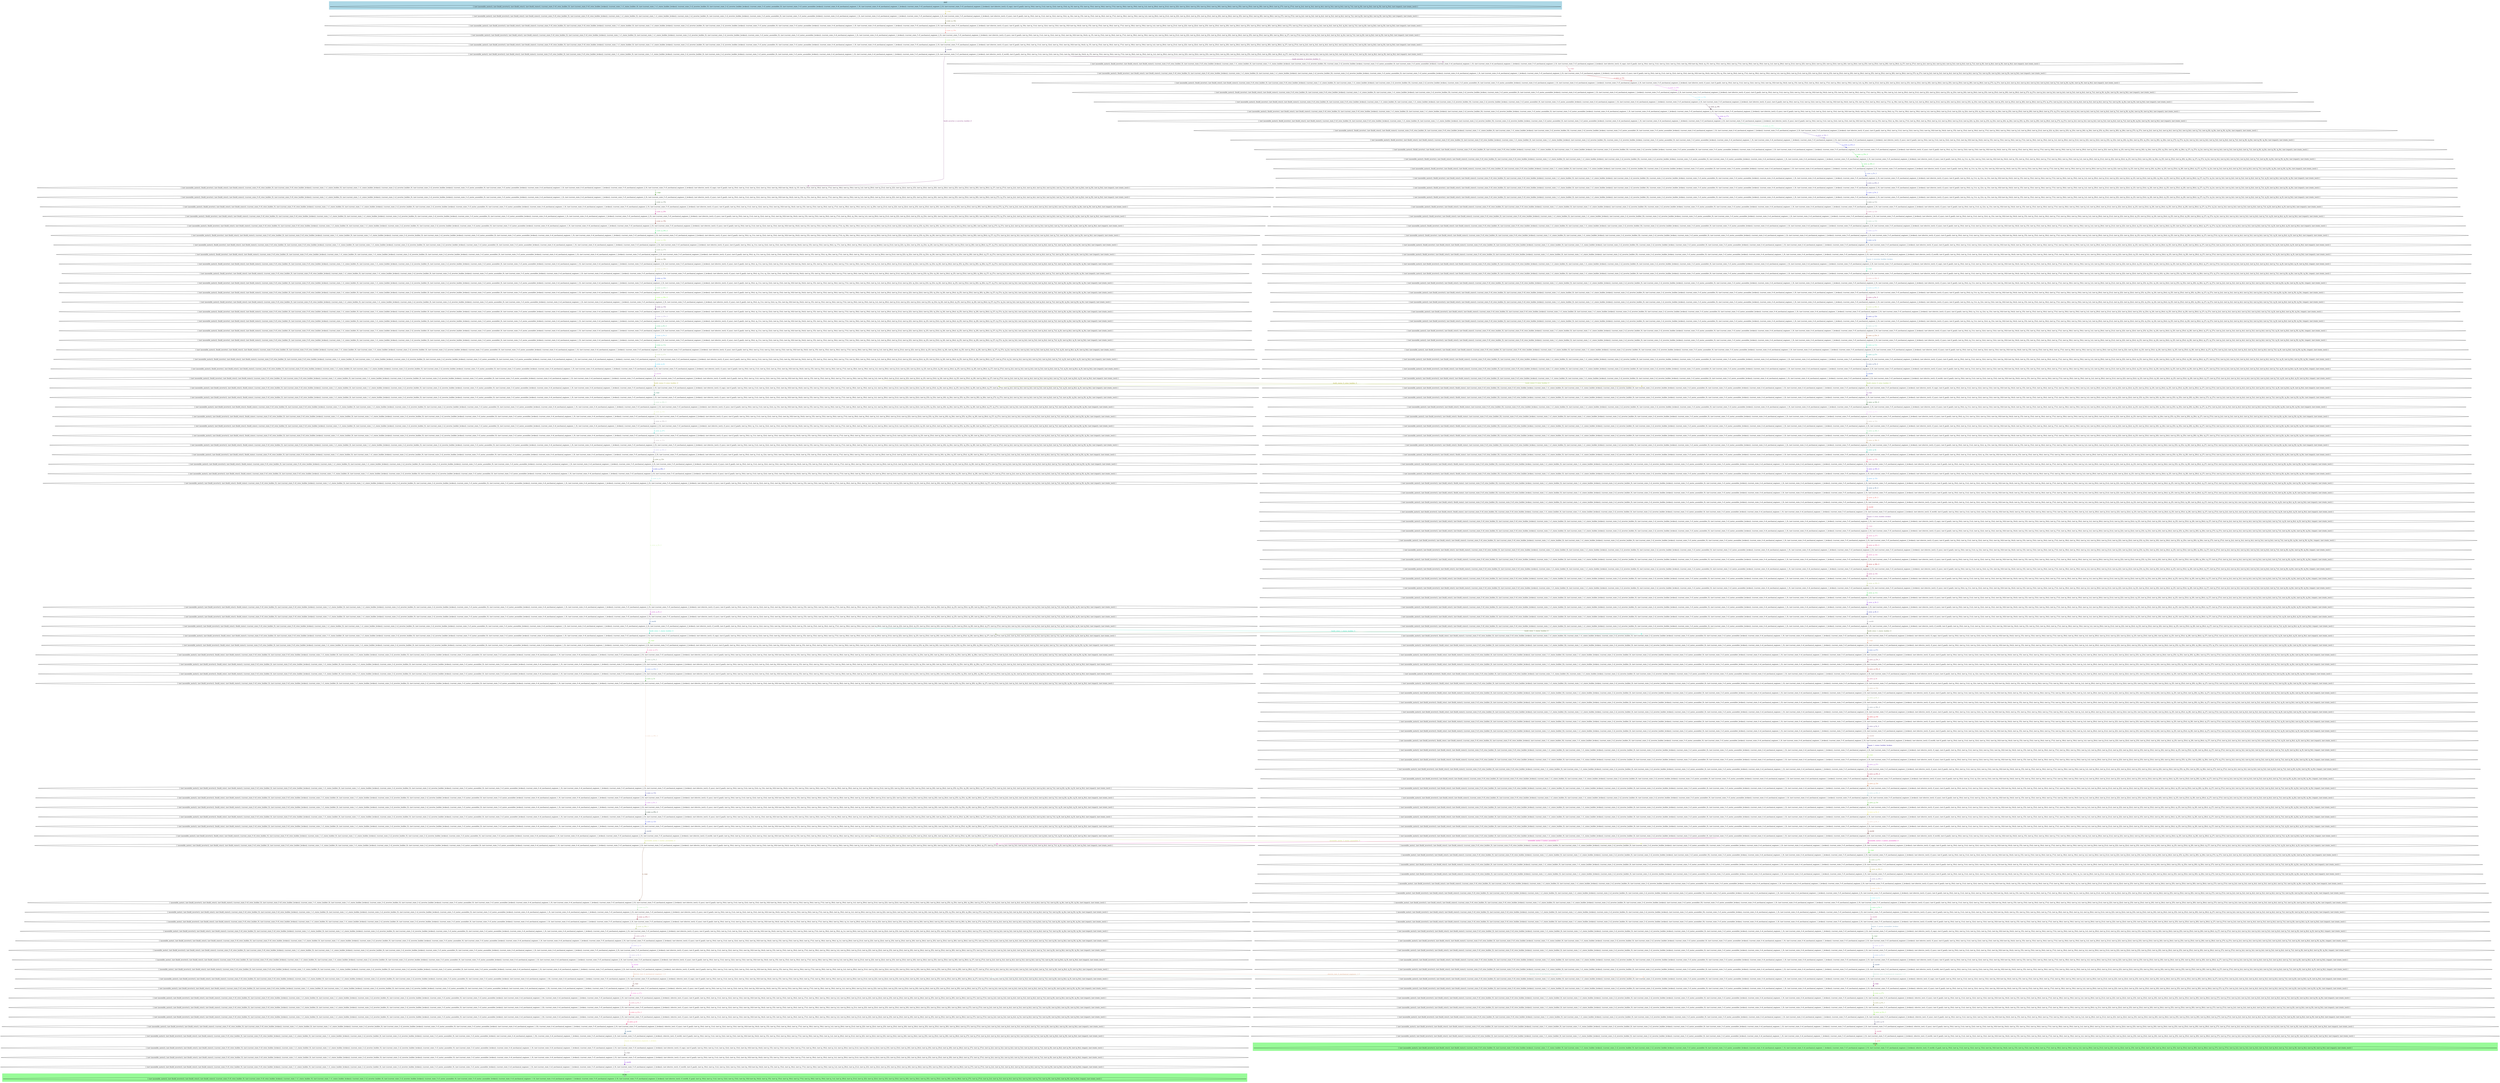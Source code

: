 digraph G {
0 [label="{ (not (assemble_motor)), (not (build_inverter)), (not (build_rotor)), (not (build_stator)), (current_state_0 s0_rotor_builder_0), (not (current_state_0 s0_rotor_builder_broken)), (current_state_1 s1_stator_builder_0), (not (current_state_1 s1_stator_builder_broken)), (current_state_2 s2_inverter_builder_0), (not (current_state_2 s2_inverter_builder_broken)), (current_state_3 s3_motor_assembler_0), (not (current_state_3 s3_motor_assembler_broken)), (current_state_4 s4_mechanical_engineer_1_0), (not (current_state_4 s4_mechanical_engineer_1_broken)), (current_state_5 s5_mechanical_engineer_2_0), (not (current_state_5 s5_mechanical_engineer_2_broken)), (not (electric_test)), (f_copy), (not (f_goal)), (not (q_10s)), (not (q_11s)), (not (q_12s)), (not (q_13s)), (q_14), (not (q_15)), (not (q_15s)), (not (q_16s)), (not (q_17s)), (not (q_18s)), (not (q_19s)), (not (q_1s)), (not (q_20s)), (not (q_21s)), (not (q_22)), (not (q_22s)), (not (q_23)), (not (q_23s)), (not (q_24)), (not (q_24s)), (not (q_25)), (not (q_25s)), (not (q_26)), (not (q_26s)), (not (q_27)), (not (q_27s)), (not (q_2s)), (not (q_3s)), (not (q_4s)), (not (q_5s)), (not (q_6s)), (not (q_7s)), (not (q_8)), (not (q_8s)), (not (q_9)), (not (q_9s)), (not (repair)), (not (static_test)) }"];
1 [label="{ (not (assemble_motor)), (not (build_inverter)), (not (build_rotor)), (not (build_stator)), (current_state_0 s0_rotor_builder_0), (not (current_state_0 s0_rotor_builder_broken)), (current_state_1 s1_stator_builder_0), (not (current_state_1 s1_stator_builder_broken)), (current_state_2 s2_inverter_builder_0), (not (current_state_2 s2_inverter_builder_broken)), (current_state_3 s3_motor_assembler_0), (not (current_state_3 s3_motor_assembler_broken)), (current_state_4 s4_mechanical_engineer_1_0), (not (current_state_4 s4_mechanical_engineer_1_broken)), (current_state_5 s5_mechanical_engineer_2_0), (not (current_state_5 s5_mechanical_engineer_2_broken)), (not (electric_test)), (f_sync), (not (f_goal)), (not (q_10s)), (not (q_11s)), (not (q_12s)), (not (q_13s)), (q_14s), (not (q_15)), (not (q_15s)), (not (q_16s)), (not (q_17s)), (not (q_18s)), (not (q_19s)), (not (q_1s)), (not (q_20s)), (not (q_21s)), (not (q_22)), (not (q_22s)), (not (q_23)), (not (q_23s)), (not (q_24)), (not (q_24s)), (not (q_25)), (not (q_25s)), (not (q_26)), (not (q_26s)), (not (q_27)), (not (q_27s)), (not (q_2s)), (not (q_3s)), (not (q_4s)), (not (q_5s)), (not (q_6s)), (not (q_7s)), (not (q_8)), (not (q_8s)), (not (q_9)), (not (q_9s)), (not (repair)), (not (static_test)) }"];
2 [label="{ (not (assemble_motor)), (not (build_inverter)), (not (build_rotor)), (not (build_stator)), (current_state_0 s0_rotor_builder_0), (not (current_state_0 s0_rotor_builder_broken)), (current_state_1 s1_stator_builder_0), (not (current_state_1 s1_stator_builder_broken)), (current_state_2 s2_inverter_builder_0), (not (current_state_2 s2_inverter_builder_broken)), (current_state_3 s3_motor_assembler_0), (not (current_state_3 s3_motor_assembler_broken)), (current_state_4 s4_mechanical_engineer_1_0), (not (current_state_4 s4_mechanical_engineer_1_broken)), (current_state_5 s5_mechanical_engineer_2_0), (not (current_state_5 s5_mechanical_engineer_2_broken)), (not (electric_test)), (f_sync), (not (f_goal)), (q_10s), (not (q_11s)), (not (q_12s)), (not (q_13s)), (not ((q_14))) (not ((q_14s))), (not (q_15)), (not (q_15s)), (not (q_16s)), (not (q_17s)), (not (q_18s)), (not (q_19s)), (not (q_1s)), (not (q_20s)), (not (q_21s)), (not (q_22)), (not (q_22s)), (not (q_23)), (not (q_23s)), (not (q_24)), (not (q_24s)), (not (q_25)), (not (q_25s)), (not (q_26)), (not (q_26s)), (not (q_27)), (not (q_27s)), (not (q_2s)), (not (q_3s)), (not (q_4s)), (not (q_5s)), (q_6s), (not (q_7s)), (not (q_8)), (not (q_8s)), (not (q_9)), (not (q_9s)), (not (repair)), (not (static_test)) }"];
3 [label="{ (not (assemble_motor)), (not (build_inverter)), (not (build_rotor)), (not (build_stator)), (current_state_0 s0_rotor_builder_0), (not (current_state_0 s0_rotor_builder_broken)), (current_state_1 s1_stator_builder_0), (not (current_state_1 s1_stator_builder_broken)), (current_state_2 s2_inverter_builder_0), (not (current_state_2 s2_inverter_builder_broken)), (current_state_3 s3_motor_assembler_0), (not (current_state_3 s3_motor_assembler_broken)), (current_state_4 s4_mechanical_engineer_1_0), (not (current_state_4 s4_mechanical_engineer_1_broken)), (current_state_5 s5_mechanical_engineer_2_0), (not (current_state_5 s5_mechanical_engineer_2_broken)), (not (electric_test)), (f_sync), (not (f_goal)), (not (q_10s)), (not (q_11s)), (not (q_12s)), (not (q_13s)), (not ((q_14))) (not ((q_14s))), (q_15), (not (q_15s)), (not (q_16s)), (not (q_17s)), (not (q_18s)), (not (q_19s)), (not (q_1s)), (not (q_20s)), (not (q_21s)), (not (q_22)), (not (q_22s)), (not (q_23)), (not (q_23s)), (not (q_24)), (not (q_24s)), (not (q_25)), (not (q_25s)), (not (q_26)), (not (q_26s)), (q_27), (not (q_27s)), (not (q_2s)), (not (q_3s)), (not (q_4s)), (not (q_5s)), (q_6s), (not (q_7s)), (not (q_8)), (not (q_8s)), (not (q_9)), (not (q_9s)), (not (repair)), (not (static_test)) }"];
4 [label="{ (not (assemble_motor)), (not (build_inverter)), (not (build_rotor)), (not (build_stator)), (current_state_0 s0_rotor_builder_0), (not (current_state_0 s0_rotor_builder_broken)), (current_state_1 s1_stator_builder_0), (not (current_state_1 s1_stator_builder_broken)), (current_state_2 s2_inverter_builder_0), (not (current_state_2 s2_inverter_builder_broken)), (current_state_3 s3_motor_assembler_0), (not (current_state_3 s3_motor_assembler_broken)), (current_state_4 s4_mechanical_engineer_1_0), (not (current_state_4 s4_mechanical_engineer_1_broken)), (current_state_5 s5_mechanical_engineer_2_0), (not (current_state_5 s5_mechanical_engineer_2_broken)), (not (electric_test)), (f_sync), (not (f_goal)), (not (q_10s)), (not (q_11s)), (not (q_12s)), (not (q_13s)), (not ((q_14))) (not ((q_14s))), (q_15), (not (q_15s)), (not (q_16s)), (not (q_17s)), (not (q_18s)), (not (q_19s)), (not (q_1s)), (not (q_20s)), (not (q_21s)), (not (q_22)), (not (q_22s)), (not (q_23)), (not (q_23s)), (not (q_24)), (not (q_24s)), (not (q_25)), (not (q_25s)), (not (q_26)), (not (q_26s)), (q_27), (not (q_27s)), (not (q_2s)), (not (q_3s)), (not (q_4s)), (not (q_5s)), (not (q_6s)), (not (q_7s)), (not (q_8)), (not (q_8s)), (not (q_9)), (not (q_9s)), (not (repair)), (not (static_test)) }"];
5 [label="{ (not (assemble_motor)), (not (build_inverter)), (not (build_rotor)), (not (build_stator)), (current_state_0 s0_rotor_builder_0), (not (current_state_0 s0_rotor_builder_broken)), (current_state_1 s1_stator_builder_0), (not (current_state_1 s1_stator_builder_broken)), (current_state_2 s2_inverter_builder_0), (not (current_state_2 s2_inverter_builder_broken)), (current_state_3 s3_motor_assembler_0), (not (current_state_3 s3_motor_assembler_broken)), (current_state_4 s4_mechanical_engineer_1_0), (not (current_state_4 s4_mechanical_engineer_1_broken)), (current_state_5 s5_mechanical_engineer_2_0), (not (current_state_5 s5_mechanical_engineer_2_broken)), (not (electric_test)), (f_world), (not (f_goal)), (not (q_10s)), (not (q_11s)), (not (q_12s)), (not (q_13s)), (not ((q_14))) (not ((q_14s))), (q_15), (not (q_15s)), (not (q_16s)), (not (q_17s)), (not (q_18s)), (not (q_19s)), (not (q_1s)), (not (q_20s)), (not (q_21s)), (not (q_22)), (not (q_22s)), (not (q_23)), (not (q_23s)), (not (q_24)), (not (q_24s)), (not (q_25)), (not (q_25s)), (not (q_26)), (not (q_26s)), (q_27), (not (q_27s)), (not (q_2s)), (not (q_3s)), (not (q_4s)), (not (q_5s)), (not (q_6s)), (not (q_7s)), (not (q_8)), (not (q_8s)), (not (q_9)), (not (q_9s)), (not (repair)), (not (static_test)) }"];
6 [label="{ (not (assemble_motor)), (build_inverter), (not (build_rotor)), (not (build_stator)), (current_state_0 s0_rotor_builder_0), (not (current_state_0 s0_rotor_builder_broken)), (current_state_1 s1_stator_builder_0), (not (current_state_1 s1_stator_builder_broken)), (not (current_state_2 s2_inverter_builder_0)), (current_state_2 s2_inverter_builder_broken), (current_state_3 s3_motor_assembler_0), (not (current_state_3 s3_motor_assembler_broken)), (current_state_4 s4_mechanical_engineer_1_0), (not (current_state_4 s4_mechanical_engineer_1_broken)), (current_state_5 s5_mechanical_engineer_2_0), (not (current_state_5 s5_mechanical_engineer_2_broken)), (not (electric_test)), (f_copy), (not (f_goal)), (not (q_10s)), (not (q_11s)), (not (q_12s)), (not (q_13s)), (not ((q_14))) (not ((q_14s))), (q_15), (not (q_15s)), (not (q_16s)), (not (q_17s)), (not (q_18s)), (not (q_19s)), (not (q_1s)), (not (q_20s)), (not (q_21s)), (not (q_22)), (not (q_22s)), (not (q_23)), (not (q_23s)), (not (q_24)), (not (q_24s)), (not (q_25)), (not (q_25s)), (not (q_26)), (not (q_26s)), (q_27), (not (q_27s)), (not (q_2s)), (not (q_3s)), (not (q_4s)), (not (q_5s)), (not (q_6s)), (not (q_7s)), (not (q_8)), (not (q_8s)), (not (q_9)), (not (q_9s)), (not (repair)), (not (static_test)) }"];
7 [label="{ (not (assemble_motor)), (build_inverter), (not (build_rotor)), (not (build_stator)), (current_state_0 s0_rotor_builder_0), (not (current_state_0 s0_rotor_builder_broken)), (current_state_1 s1_stator_builder_0), (not (current_state_1 s1_stator_builder_broken)), (current_state_2 s2_inverter_builder_0), (not (current_state_2 s2_inverter_builder_broken)), (current_state_3 s3_motor_assembler_0), (not (current_state_3 s3_motor_assembler_broken)), (current_state_4 s4_mechanical_engineer_1_0), (not (current_state_4 s4_mechanical_engineer_1_broken)), (current_state_5 s5_mechanical_engineer_2_0), (not (current_state_5 s5_mechanical_engineer_2_broken)), (not (electric_test)), (f_copy), (not (f_goal)), (not (q_10s)), (not (q_11s)), (not (q_12s)), (not (q_13s)), (not ((q_14))) (not ((q_14s))), (q_15), (not (q_15s)), (not (q_16s)), (not (q_17s)), (not (q_18s)), (not (q_19s)), (not (q_1s)), (not (q_20s)), (not (q_21s)), (not (q_22)), (not (q_22s)), (not (q_23)), (not (q_23s)), (not (q_24)), (not (q_24s)), (not (q_25)), (not (q_25s)), (not (q_26)), (not (q_26s)), (q_27), (not (q_27s)), (not (q_2s)), (not (q_3s)), (not (q_4s)), (not (q_5s)), (not (q_6s)), (not (q_7s)), (not (q_8)), (not (q_8s)), (not (q_9)), (not (q_9s)), (not (repair)), (not (static_test)) }"];
8 [label="{ (not (assemble_motor)), (build_inverter), (not (build_rotor)), (not (build_stator)), (current_state_0 s0_rotor_builder_0), (not (current_state_0 s0_rotor_builder_broken)), (current_state_1 s1_stator_builder_0), (not (current_state_1 s1_stator_builder_broken)), (not (current_state_2 s2_inverter_builder_0)), (current_state_2 s2_inverter_builder_broken), (current_state_3 s3_motor_assembler_0), (not (current_state_3 s3_motor_assembler_broken)), (current_state_4 s4_mechanical_engineer_1_0), (not (current_state_4 s4_mechanical_engineer_1_broken)), (current_state_5 s5_mechanical_engineer_2_0), (not (current_state_5 s5_mechanical_engineer_2_broken)), (not (electric_test)), (f_sync), (not (f_goal)), (not (q_10s)), (not (q_11s)), (not (q_12s)), (not (q_13s)), (not ((q_14))) (not ((q_14s))), (not (q_15)), (q_15s), (not (q_16s)), (not (q_17s)), (not (q_18s)), (not (q_19s)), (not (q_1s)), (not (q_20s)), (not (q_21s)), (not (q_22)), (not (q_22s)), (not (q_23)), (not (q_23s)), (not (q_24)), (not (q_24s)), (not (q_25)), (not (q_25s)), (not (q_26)), (not (q_26s)), (not (q_27)), (q_27s), (not (q_2s)), (not (q_3s)), (not (q_4s)), (not (q_5s)), (not (q_6s)), (not (q_7s)), (not (q_8)), (not (q_8s)), (not (q_9)), (not (q_9s)), (not (repair)), (not (static_test)) }"];
9 [label="{ (not (assemble_motor)), (build_inverter), (not (build_rotor)), (not (build_stator)), (current_state_0 s0_rotor_builder_0), (not (current_state_0 s0_rotor_builder_broken)), (current_state_1 s1_stator_builder_0), (not (current_state_1 s1_stator_builder_broken)), (current_state_2 s2_inverter_builder_0), (not (current_state_2 s2_inverter_builder_broken)), (current_state_3 s3_motor_assembler_0), (not (current_state_3 s3_motor_assembler_broken)), (current_state_4 s4_mechanical_engineer_1_0), (not (current_state_4 s4_mechanical_engineer_1_broken)), (current_state_5 s5_mechanical_engineer_2_0), (not (current_state_5 s5_mechanical_engineer_2_broken)), (not (electric_test)), (f_sync), (not (f_goal)), (not (q_10s)), (not (q_11s)), (not (q_12s)), (not (q_13s)), (not ((q_14))) (not ((q_14s))), (not (q_15)), (q_15s), (not (q_16s)), (not (q_17s)), (not (q_18s)), (not (q_19s)), (not (q_1s)), (not (q_20s)), (not (q_21s)), (not (q_22)), (not (q_22s)), (not (q_23)), (not (q_23s)), (not (q_24)), (not (q_24s)), (not (q_25)), (not (q_25s)), (not (q_26)), (not (q_26s)), (not (q_27)), (q_27s), (not (q_2s)), (not (q_3s)), (not (q_4s)), (not (q_5s)), (not (q_6s)), (not (q_7s)), (not (q_8)), (not (q_8s)), (not (q_9)), (not (q_9s)), (not (repair)), (not (static_test)) }"];
10 [label="{ (not (assemble_motor)), (build_inverter), (not (build_rotor)), (not (build_stator)), (current_state_0 s0_rotor_builder_0), (not (current_state_0 s0_rotor_builder_broken)), (current_state_1 s1_stator_builder_0), (not (current_state_1 s1_stator_builder_broken)), (not (current_state_2 s2_inverter_builder_0)), (current_state_2 s2_inverter_builder_broken), (current_state_3 s3_motor_assembler_0), (not (current_state_3 s3_motor_assembler_broken)), (current_state_4 s4_mechanical_engineer_1_0), (not (current_state_4 s4_mechanical_engineer_1_broken)), (current_state_5 s5_mechanical_engineer_2_0), (not (current_state_5 s5_mechanical_engineer_2_broken)), (not (electric_test)), (f_sync), (not (f_goal)), (not (q_10s)), (not (q_11s)), (not (q_12s)), (not (q_13s)), (not ((q_14))) (not ((q_14s))), (not (q_15)), (not (q_15s)), (not (q_16s)), (not (q_17s)), (not (q_18s)), (not (q_19s)), (not (q_1s)), (q_20s), (not (q_21s)), (not (q_22)), (not (q_22s)), (not (q_23)), (not (q_23s)), (not (q_24)), (not (q_24s)), (not (q_25)), (not (q_25s)), (not (q_26)), (not (q_26s)), (not (q_27)), (q_27s), (not (q_2s)), (not (q_3s)), (not (q_4s)), (not (q_5s)), (not (q_6s)), (not (q_7s)), (not (q_8)), (q_8s), (not (q_9)), (not (q_9s)), (not (repair)), (not (static_test)) }"];
11 [label="{ (not (assemble_motor)), (build_inverter), (not (build_rotor)), (not (build_stator)), (current_state_0 s0_rotor_builder_0), (not (current_state_0 s0_rotor_builder_broken)), (current_state_1 s1_stator_builder_0), (not (current_state_1 s1_stator_builder_broken)), (current_state_2 s2_inverter_builder_0), (not (current_state_2 s2_inverter_builder_broken)), (current_state_3 s3_motor_assembler_0), (not (current_state_3 s3_motor_assembler_broken)), (current_state_4 s4_mechanical_engineer_1_0), (not (current_state_4 s4_mechanical_engineer_1_broken)), (current_state_5 s5_mechanical_engineer_2_0), (not (current_state_5 s5_mechanical_engineer_2_broken)), (not (electric_test)), (f_sync), (not (f_goal)), (not (q_10s)), (not (q_11s)), (not (q_12s)), (not (q_13s)), (not ((q_14))) (not ((q_14s))), (not (q_15)), (not (q_15s)), (not (q_16s)), (not (q_17s)), (not (q_18s)), (not (q_19s)), (not (q_1s)), (q_20s), (not (q_21s)), (not (q_22)), (not (q_22s)), (not (q_23)), (not (q_23s)), (not (q_24)), (not (q_24s)), (not (q_25)), (not (q_25s)), (not (q_26)), (not (q_26s)), (not (q_27)), (q_27s), (not (q_2s)), (not (q_3s)), (not (q_4s)), (not (q_5s)), (not (q_6s)), (not (q_7s)), (not (q_8)), (q_8s), (not (q_9)), (not (q_9s)), (not (repair)), (not (static_test)) }"];
12 [label="{ (not (assemble_motor)), (build_inverter), (not (build_rotor)), (not (build_stator)), (current_state_0 s0_rotor_builder_0), (not (current_state_0 s0_rotor_builder_broken)), (current_state_1 s1_stator_builder_0), (not (current_state_1 s1_stator_builder_broken)), (not (current_state_2 s2_inverter_builder_0)), (current_state_2 s2_inverter_builder_broken), (current_state_3 s3_motor_assembler_0), (not (current_state_3 s3_motor_assembler_broken)), (current_state_4 s4_mechanical_engineer_1_0), (not (current_state_4 s4_mechanical_engineer_1_broken)), (current_state_5 s5_mechanical_engineer_2_0), (not (current_state_5 s5_mechanical_engineer_2_broken)), (not (electric_test)), (f_sync), (not (f_goal)), (not (q_10s)), (not (q_11s)), (not (q_12s)), (not (q_13s)), (not ((q_14))) (not ((q_14s))), (not (q_15)), (not (q_15s)), (not (q_16s)), (not (q_17s)), (not (q_18s)), (q_19s), (not (q_1s)), (not (q_20s)), (not (q_21s)), (not (q_22)), (not (q_22s)), (not (q_23)), (q_23s), (not (q_24)), (not (q_24s)), (not (q_25)), (not (q_25s)), (not (q_26)), (not (q_26s)), (not (q_27)), (q_27s), (not (q_2s)), (not (q_3s)), (not (q_4s)), (not (q_5s)), (not (q_6s)), (not (q_7s)), (not (q_8)), (q_8s), (not (q_9)), (not (q_9s)), (not (repair)), (not (static_test)) }"];
13 [label="{ (not (assemble_motor)), (build_inverter), (not (build_rotor)), (not (build_stator)), (current_state_0 s0_rotor_builder_0), (not (current_state_0 s0_rotor_builder_broken)), (current_state_1 s1_stator_builder_0), (not (current_state_1 s1_stator_builder_broken)), (current_state_2 s2_inverter_builder_0), (not (current_state_2 s2_inverter_builder_broken)), (current_state_3 s3_motor_assembler_0), (not (current_state_3 s3_motor_assembler_broken)), (current_state_4 s4_mechanical_engineer_1_0), (not (current_state_4 s4_mechanical_engineer_1_broken)), (current_state_5 s5_mechanical_engineer_2_0), (not (current_state_5 s5_mechanical_engineer_2_broken)), (not (electric_test)), (f_sync), (not (f_goal)), (not (q_10s)), (not (q_11s)), (not (q_12s)), (not (q_13s)), (not ((q_14))) (not ((q_14s))), (not (q_15)), (not (q_15s)), (not (q_16s)), (not (q_17s)), (not (q_18s)), (q_19s), (not (q_1s)), (not (q_20s)), (not (q_21s)), (not (q_22)), (not (q_22s)), (not (q_23)), (q_23s), (not (q_24)), (not (q_24s)), (not (q_25)), (not (q_25s)), (not (q_26)), (not (q_26s)), (not (q_27)), (q_27s), (not (q_2s)), (not (q_3s)), (not (q_4s)), (not (q_5s)), (not (q_6s)), (not (q_7s)), (not (q_8)), (q_8s), (not (q_9)), (not (q_9s)), (not (repair)), (not (static_test)) }"];
14 [label="{ (not (assemble_motor)), (build_inverter), (not (build_rotor)), (not (build_stator)), (current_state_0 s0_rotor_builder_0), (not (current_state_0 s0_rotor_builder_broken)), (current_state_1 s1_stator_builder_0), (not (current_state_1 s1_stator_builder_broken)), (not (current_state_2 s2_inverter_builder_0)), (current_state_2 s2_inverter_builder_broken), (current_state_3 s3_motor_assembler_0), (not (current_state_3 s3_motor_assembler_broken)), (current_state_4 s4_mechanical_engineer_1_0), (not (current_state_4 s4_mechanical_engineer_1_broken)), (current_state_5 s5_mechanical_engineer_2_0), (not (current_state_5 s5_mechanical_engineer_2_broken)), (not (electric_test)), (f_sync), (not (f_goal)), (not (q_10s)), (not (q_11s)), (not (q_12s)), (not (q_13s)), (not ((q_14))) (not ((q_14s))), (not (q_15)), (not (q_15s)), (not (q_16s)), (not (q_17s)), (q_18s), (not (q_19s)), (not (q_1s)), (not (q_20s)), (not (q_21s)), (not (q_22)), (not (q_22s)), (not (q_23)), (q_23s), (not (q_24)), (q_24s), (not (q_25)), (not (q_25s)), (not (q_26)), (not (q_26s)), (not (q_27)), (q_27s), (not (q_2s)), (not (q_3s)), (not (q_4s)), (not (q_5s)), (not (q_6s)), (not (q_7s)), (not (q_8)), (q_8s), (not (q_9)), (not (q_9s)), (not (repair)), (not (static_test)) }"];
15 [label="{ (not (assemble_motor)), (build_inverter), (not (build_rotor)), (not (build_stator)), (current_state_0 s0_rotor_builder_0), (not (current_state_0 s0_rotor_builder_broken)), (current_state_1 s1_stator_builder_0), (not (current_state_1 s1_stator_builder_broken)), (current_state_2 s2_inverter_builder_0), (not (current_state_2 s2_inverter_builder_broken)), (current_state_3 s3_motor_assembler_0), (not (current_state_3 s3_motor_assembler_broken)), (current_state_4 s4_mechanical_engineer_1_0), (not (current_state_4 s4_mechanical_engineer_1_broken)), (current_state_5 s5_mechanical_engineer_2_0), (not (current_state_5 s5_mechanical_engineer_2_broken)), (not (electric_test)), (f_sync), (not (f_goal)), (not (q_10s)), (not (q_11s)), (not (q_12s)), (not (q_13s)), (not ((q_14))) (not ((q_14s))), (not (q_15)), (not (q_15s)), (not (q_16s)), (not (q_17s)), (q_18s), (not (q_19s)), (not (q_1s)), (not (q_20s)), (not (q_21s)), (not (q_22)), (not (q_22s)), (not (q_23)), (q_23s), (not (q_24)), (q_24s), (not (q_25)), (not (q_25s)), (not (q_26)), (not (q_26s)), (not (q_27)), (q_27s), (not (q_2s)), (not (q_3s)), (not (q_4s)), (not (q_5s)), (not (q_6s)), (not (q_7s)), (not (q_8)), (q_8s), (not (q_9)), (not (q_9s)), (not (repair)), (not (static_test)) }"];
16 [label="{ (not (assemble_motor)), (build_inverter), (not (build_rotor)), (not (build_stator)), (current_state_0 s0_rotor_builder_0), (not (current_state_0 s0_rotor_builder_broken)), (current_state_1 s1_stator_builder_0), (not (current_state_1 s1_stator_builder_broken)), (not (current_state_2 s2_inverter_builder_0)), (current_state_2 s2_inverter_builder_broken), (current_state_3 s3_motor_assembler_0), (not (current_state_3 s3_motor_assembler_broken)), (current_state_4 s4_mechanical_engineer_1_0), (not (current_state_4 s4_mechanical_engineer_1_broken)), (current_state_5 s5_mechanical_engineer_2_0), (not (current_state_5 s5_mechanical_engineer_2_broken)), (not (electric_test)), (f_sync), (not (f_goal)), (not (q_10s)), (not (q_11s)), (not (q_12s)), (not (q_13s)), (not ((q_14))) (not ((q_14s))), (not (q_15)), (not (q_15s)), (not (q_16s)), (q_17s), (not (q_18s)), (not (q_19s)), (not (q_1s)), (not (q_20s)), (not (q_21s)), (not (q_22)), (q_22s), (not (q_23)), (q_23s), (not (q_24)), (q_24s), (not (q_25)), (not (q_25s)), (not (q_26)), (not (q_26s)), (not (q_27)), (q_27s), (not (q_2s)), (not (q_3s)), (not (q_4s)), (not (q_5s)), (not (q_6s)), (not (q_7s)), (not (q_8)), (q_8s), (not (q_9)), (not (q_9s)), (not (repair)), (not (static_test)) }"];
17 [label="{ (not (assemble_motor)), (build_inverter), (not (build_rotor)), (not (build_stator)), (current_state_0 s0_rotor_builder_0), (not (current_state_0 s0_rotor_builder_broken)), (current_state_1 s1_stator_builder_0), (not (current_state_1 s1_stator_builder_broken)), (current_state_2 s2_inverter_builder_0), (not (current_state_2 s2_inverter_builder_broken)), (current_state_3 s3_motor_assembler_0), (not (current_state_3 s3_motor_assembler_broken)), (current_state_4 s4_mechanical_engineer_1_0), (not (current_state_4 s4_mechanical_engineer_1_broken)), (current_state_5 s5_mechanical_engineer_2_0), (not (current_state_5 s5_mechanical_engineer_2_broken)), (not (electric_test)), (f_sync), (not (f_goal)), (not (q_10s)), (q_11s), (not (q_12s)), (not (q_13s)), (not ((q_14))) (not ((q_14s))), (not (q_15)), (not (q_15s)), (not (q_16s)), (not (q_17s)), (q_18s), (not (q_19s)), (not (q_1s)), (not (q_20s)), (not (q_21s)), (not (q_22)), (not (q_22s)), (not (q_23)), (q_23s), (q_24), (not (q_24s)), (not (q_25)), (not (q_25s)), (not (q_26)), (not (q_26s)), (q_27), (q_27s), (not (q_2s)), (not (q_3s)), (not (q_4s)), (not (q_5s)), (not (q_6s)), (not (q_7s)), (not (q_8)), (q_8s), (not (q_9)), (not (q_9s)), (not (repair)), (not (static_test)) }"];
18 [label="{ (not (assemble_motor)), (build_inverter), (not (build_rotor)), (not (build_stator)), (current_state_0 s0_rotor_builder_0), (not (current_state_0 s0_rotor_builder_broken)), (current_state_1 s1_stator_builder_0), (not (current_state_1 s1_stator_builder_broken)), (not (current_state_2 s2_inverter_builder_0)), (current_state_2 s2_inverter_builder_broken), (current_state_3 s3_motor_assembler_0), (not (current_state_3 s3_motor_assembler_broken)), (current_state_4 s4_mechanical_engineer_1_0), (not (current_state_4 s4_mechanical_engineer_1_broken)), (current_state_5 s5_mechanical_engineer_2_0), (not (current_state_5 s5_mechanical_engineer_2_broken)), (not (electric_test)), (f_sync), (not (f_goal)), (not (q_10s)), (not (q_11s)), (not (q_12s)), (not (q_13s)), (not ((q_14))) (not ((q_14s))), (not (q_15)), (not (q_15s)), (q_16s), (not (q_17s)), (not (q_18s)), (not (q_19s)), (not (q_1s)), (not (q_20s)), (not (q_21s)), (not (q_22)), (q_22s), (not (q_23)), (q_23s), (not (q_24)), (q_24s), (not (q_25)), (q_25s), (not (q_26)), (not (q_26s)), (not (q_27)), (q_27s), (not (q_2s)), (not (q_3s)), (not (q_4s)), (not (q_5s)), (not (q_6s)), (not (q_7s)), (not (q_8)), (q_8s), (not (q_9)), (not (q_9s)), (not (repair)), (not (static_test)) }"];
19 [label="{ (not (assemble_motor)), (build_inverter), (not (build_rotor)), (not (build_stator)), (current_state_0 s0_rotor_builder_0), (not (current_state_0 s0_rotor_builder_broken)), (current_state_1 s1_stator_builder_0), (not (current_state_1 s1_stator_builder_broken)), (current_state_2 s2_inverter_builder_0), (not (current_state_2 s2_inverter_builder_broken)), (current_state_3 s3_motor_assembler_0), (not (current_state_3 s3_motor_assembler_broken)), (current_state_4 s4_mechanical_engineer_1_0), (not (current_state_4 s4_mechanical_engineer_1_broken)), (current_state_5 s5_mechanical_engineer_2_0), (not (current_state_5 s5_mechanical_engineer_2_broken)), (not (electric_test)), (f_sync), (not (f_goal)), (not (q_10s)), (q_11s), (not (q_12s)), (not (q_13s)), (not ((q_14))) (not ((q_14s))), (not (q_15)), (not (q_15s)), (not (q_16s)), (q_17s), (not (q_18s)), (not (q_19s)), (not (q_1s)), (not (q_20s)), (not (q_21s)), (not (q_22)), (q_22s), (not (q_23)), (q_23s), (q_24), (not (q_24s)), (not (q_25)), (not (q_25s)), (not (q_26)), (not (q_26s)), (q_27), (q_27s), (not (q_2s)), (not (q_3s)), (not (q_4s)), (not (q_5s)), (not (q_6s)), (not (q_7s)), (not (q_8)), (q_8s), (not (q_9)), (not (q_9s)), (not (repair)), (not (static_test)) }"];
20 [label="{ (not (assemble_motor)), (build_inverter), (not (build_rotor)), (not (build_stator)), (current_state_0 s0_rotor_builder_0), (not (current_state_0 s0_rotor_builder_broken)), (current_state_1 s1_stator_builder_0), (not (current_state_1 s1_stator_builder_broken)), (not (current_state_2 s2_inverter_builder_0)), (current_state_2 s2_inverter_builder_broken), (current_state_3 s3_motor_assembler_0), (not (current_state_3 s3_motor_assembler_broken)), (current_state_4 s4_mechanical_engineer_1_0), (not (current_state_4 s4_mechanical_engineer_1_broken)), (current_state_5 s5_mechanical_engineer_2_0), (not (current_state_5 s5_mechanical_engineer_2_broken)), (not (electric_test)), (f_sync), (not (f_goal)), (not (q_10s)), (not (q_11s)), (not (q_12s)), (not (q_13s)), (not ((q_14))) (not ((q_14s))), (not (q_15)), (not (q_15s)), (not (q_16s)), (not (q_17s)), (not (q_18s)), (not (q_19s)), (not (q_1s)), (not (q_20s)), (not (q_21s)), (not (q_22)), (q_22s), (not (q_23)), (q_23s), (not (q_24)), (q_24s), (not (q_25)), (q_25s), (not (q_26)), (q_26s), (not (q_27)), (q_27s), (not (q_2s)), (not (q_3s)), (not (q_4s)), (not (q_5s)), (not (q_6s)), (not (q_7s)), (not (q_8)), (q_8s), (not (q_9)), (q_9s), (not (repair)), (not (static_test)) }"];
21 [label="{ (not (assemble_motor)), (build_inverter), (not (build_rotor)), (not (build_stator)), (current_state_0 s0_rotor_builder_0), (not (current_state_0 s0_rotor_builder_broken)), (current_state_1 s1_stator_builder_0), (not (current_state_1 s1_stator_builder_broken)), (current_state_2 s2_inverter_builder_0), (not (current_state_2 s2_inverter_builder_broken)), (current_state_3 s3_motor_assembler_0), (not (current_state_3 s3_motor_assembler_broken)), (current_state_4 s4_mechanical_engineer_1_0), (not (current_state_4 s4_mechanical_engineer_1_broken)), (current_state_5 s5_mechanical_engineer_2_0), (not (current_state_5 s5_mechanical_engineer_2_broken)), (not (electric_test)), (f_sync), (not (f_goal)), (not (q_10s)), (q_11s), (not (q_12s)), (not (q_13s)), (not ((q_14))) (not ((q_14s))), (not (q_15)), (not (q_15s)), (q_16s), (not (q_17s)), (not (q_18s)), (not (q_19s)), (not (q_1s)), (not (q_20s)), (not (q_21s)), (not (q_22)), (q_22s), (not (q_23)), (q_23s), (q_24), (not (q_24s)), (not (q_25)), (q_25s), (not (q_26)), (not (q_26s)), (q_27), (q_27s), (not (q_2s)), (not (q_3s)), (not (q_4s)), (not (q_5s)), (not (q_6s)), (not (q_7s)), (not (q_8)), (q_8s), (not (q_9)), (not (q_9s)), (not (repair)), (not (static_test)) }"];
22 [label="{ (not (assemble_motor)), (build_inverter), (not (build_rotor)), (not (build_stator)), (current_state_0 s0_rotor_builder_0), (not (current_state_0 s0_rotor_builder_broken)), (current_state_1 s1_stator_builder_0), (not (current_state_1 s1_stator_builder_broken)), (not (current_state_2 s2_inverter_builder_0)), (current_state_2 s2_inverter_builder_broken), (current_state_3 s3_motor_assembler_0), (not (current_state_3 s3_motor_assembler_broken)), (current_state_4 s4_mechanical_engineer_1_0), (not (current_state_4 s4_mechanical_engineer_1_broken)), (current_state_5 s5_mechanical_engineer_2_0), (not (current_state_5 s5_mechanical_engineer_2_broken)), (not (electric_test)), (f_sync), (not (f_goal)), (not (q_10s)), (not (q_11s)), (not (q_12s)), (not (q_13s)), (not ((q_14))) (not ((q_14s))), (not (q_15)), (not (q_15s)), (not (q_16s)), (not (q_17s)), (not (q_18s)), (not (q_19s)), (not (q_1s)), (not (q_20s)), (not (q_21s)), (not (q_22)), (not (q_22s)), (not (q_23)), (q_23s), (not (q_24)), (q_24s), (not (q_25)), (q_25s), (not (q_26)), (q_26s), (not (q_27)), (q_27s), (q_2s), (not (q_3s)), (not (q_4s)), (not (q_5s)), (not (q_6s)), (not (q_7s)), (not (q_8)), (q_8s), (not (q_9)), (q_9s), (not (repair)), (not (static_test)) }"];
23 [label="{ (not (assemble_motor)), (build_inverter), (not (build_rotor)), (not (build_stator)), (current_state_0 s0_rotor_builder_0), (not (current_state_0 s0_rotor_builder_broken)), (current_state_1 s1_stator_builder_0), (not (current_state_1 s1_stator_builder_broken)), (current_state_2 s2_inverter_builder_0), (not (current_state_2 s2_inverter_builder_broken)), (current_state_3 s3_motor_assembler_0), (not (current_state_3 s3_motor_assembler_broken)), (current_state_4 s4_mechanical_engineer_1_0), (not (current_state_4 s4_mechanical_engineer_1_broken)), (current_state_5 s5_mechanical_engineer_2_0), (not (current_state_5 s5_mechanical_engineer_2_broken)), (not (electric_test)), (f_sync), (not (f_goal)), (not (q_10s)), (q_11s), (not (q_12s)), (not (q_13s)), (not ((q_14))) (not ((q_14s))), (not (q_15)), (not (q_15s)), (not (q_16s)), (not (q_17s)), (not (q_18s)), (not (q_19s)), (not (q_1s)), (not (q_20s)), (not (q_21s)), (not (q_22)), (q_22s), (not (q_23)), (q_23s), (q_24), (not (q_24s)), (not (q_25)), (q_25s), (not (q_26)), (q_26s), (q_27), (q_27s), (not (q_2s)), (not (q_3s)), (not (q_4s)), (not (q_5s)), (not (q_6s)), (not (q_7s)), (not (q_8)), (q_8s), (not (q_9)), (q_9s), (not (repair)), (not (static_test)) }"];
24 [label="{ (not (assemble_motor)), (build_inverter), (not (build_rotor)), (not (build_stator)), (current_state_0 s0_rotor_builder_0), (not (current_state_0 s0_rotor_builder_broken)), (current_state_1 s1_stator_builder_0), (not (current_state_1 s1_stator_builder_broken)), (not (current_state_2 s2_inverter_builder_0)), (current_state_2 s2_inverter_builder_broken), (current_state_3 s3_motor_assembler_0), (not (current_state_3 s3_motor_assembler_broken)), (current_state_4 s4_mechanical_engineer_1_0), (not (current_state_4 s4_mechanical_engineer_1_broken)), (current_state_5 s5_mechanical_engineer_2_0), (not (current_state_5 s5_mechanical_engineer_2_broken)), (not (electric_test)), (f_sync), (not (f_goal)), (not (q_10s)), (q_11s), (not (q_12s)), (not (q_13s)), (not ((q_14))) (not ((q_14s))), (not (q_15)), (not (q_15s)), (not (q_16s)), (not (q_17s)), (not (q_18s)), (not (q_19s)), (not (q_1s)), (not (q_20s)), (not (q_21s)), (not (q_22)), (not (q_22s)), (q_23), (not (q_23s)), (not (q_24)), (q_24s), (not (q_25)), (q_25s), (not (q_26)), (q_26s), (q_27), (q_27s), (q_2s), (not (q_3s)), (not (q_4s)), (not (q_5s)), (not (q_6s)), (not (q_7s)), (not (q_8)), (q_8s), (not (q_9)), (q_9s), (not (repair)), (not (static_test)) }"];
25 [label="{ (not (assemble_motor)), (build_inverter), (not (build_rotor)), (not (build_stator)), (current_state_0 s0_rotor_builder_0), (not (current_state_0 s0_rotor_builder_broken)), (current_state_1 s1_stator_builder_0), (not (current_state_1 s1_stator_builder_broken)), (current_state_2 s2_inverter_builder_0), (not (current_state_2 s2_inverter_builder_broken)), (current_state_3 s3_motor_assembler_0), (not (current_state_3 s3_motor_assembler_broken)), (current_state_4 s4_mechanical_engineer_1_0), (not (current_state_4 s4_mechanical_engineer_1_broken)), (current_state_5 s5_mechanical_engineer_2_0), (not (current_state_5 s5_mechanical_engineer_2_broken)), (not (electric_test)), (f_sync), (not (f_goal)), (not (q_10s)), (q_11s), (q_12s), (not (q_13s)), (not ((q_14))) (not ((q_14s))), (not (q_15)), (not (q_15s)), (not (q_16s)), (not (q_17s)), (not (q_18s)), (not (q_19s)), (not (q_1s)), (not (q_20s)), (not (q_21s)), (not (q_22)), (q_22s), (not (q_23)), (q_23s), (q_24), (not (q_24s)), (q_25), (not (q_25s)), (not (q_26)), (q_26s), (q_27), (q_27s), (not (q_2s)), (not (q_3s)), (not (q_4s)), (not (q_5s)), (not (q_6s)), (not (q_7s)), (not (q_8)), (q_8s), (not (q_9)), (q_9s), (not (repair)), (not (static_test)) }"];
26 [label="{ (not (assemble_motor)), (build_inverter), (not (build_rotor)), (not (build_stator)), (current_state_0 s0_rotor_builder_0), (not (current_state_0 s0_rotor_builder_broken)), (current_state_1 s1_stator_builder_0), (not (current_state_1 s1_stator_builder_broken)), (not (current_state_2 s2_inverter_builder_0)), (current_state_2 s2_inverter_builder_broken), (current_state_3 s3_motor_assembler_0), (not (current_state_3 s3_motor_assembler_broken)), (current_state_4 s4_mechanical_engineer_1_0), (not (current_state_4 s4_mechanical_engineer_1_broken)), (current_state_5 s5_mechanical_engineer_2_0), (not (current_state_5 s5_mechanical_engineer_2_broken)), (not (electric_test)), (f_sync), (not (f_goal)), (not (q_10s)), (q_11s), (q_12s), (not (q_13s)), (not ((q_14))) (not ((q_14s))), (not (q_15)), (not (q_15s)), (not (q_16s)), (not (q_17s)), (not (q_18s)), (not (q_19s)), (not (q_1s)), (not (q_20s)), (not (q_21s)), (not (q_22)), (not (q_22s)), (q_23), (not (q_23s)), (not (q_24)), (q_24s), (q_25), (not (q_25s)), (not (q_26)), (q_26s), (q_27), (q_27s), (q_2s), (not (q_3s)), (not (q_4s)), (not (q_5s)), (not (q_6s)), (not (q_7s)), (not (q_8)), (q_8s), (not (q_9)), (q_9s), (not (repair)), (not (static_test)) }"];
27 [label="{ (not (assemble_motor)), (build_inverter), (not (build_rotor)), (not (build_stator)), (current_state_0 s0_rotor_builder_0), (not (current_state_0 s0_rotor_builder_broken)), (current_state_1 s1_stator_builder_0), (not (current_state_1 s1_stator_builder_broken)), (current_state_2 s2_inverter_builder_0), (not (current_state_2 s2_inverter_builder_broken)), (current_state_3 s3_motor_assembler_0), (not (current_state_3 s3_motor_assembler_broken)), (current_state_4 s4_mechanical_engineer_1_0), (not (current_state_4 s4_mechanical_engineer_1_broken)), (current_state_5 s5_mechanical_engineer_2_0), (not (current_state_5 s5_mechanical_engineer_2_broken)), (not (electric_test)), (f_sync), (not (f_goal)), (not (q_10s)), (q_11s), (not (q_12s)), (not (q_13s)), (not ((q_14))) (not ((q_14s))), (not (q_15)), (not (q_15s)), (not (q_16s)), (not (q_17s)), (not (q_18s)), (not (q_19s)), (not (q_1s)), (not (q_20s)), (not (q_21s)), (not (q_22)), (q_22s), (not (q_23)), (q_23s), (q_24), (not (q_24s)), (q_25), (not (q_25s)), (not (q_26)), (q_26s), (q_27), (q_27s), (not (q_2s)), (not (q_3s)), (not (q_4s)), (not (q_5s)), (not (q_6s)), (not (q_7s)), (not (q_8)), (q_8s), (not (q_9)), (q_9s), (not (repair)), (not (static_test)) }"];
28 [label="{ (not (assemble_motor)), (build_inverter), (not (build_rotor)), (not (build_stator)), (current_state_0 s0_rotor_builder_0), (not (current_state_0 s0_rotor_builder_broken)), (current_state_1 s1_stator_builder_0), (not (current_state_1 s1_stator_builder_broken)), (not (current_state_2 s2_inverter_builder_0)), (current_state_2 s2_inverter_builder_broken), (current_state_3 s3_motor_assembler_0), (not (current_state_3 s3_motor_assembler_broken)), (current_state_4 s4_mechanical_engineer_1_0), (not (current_state_4 s4_mechanical_engineer_1_broken)), (current_state_5 s5_mechanical_engineer_2_0), (not (current_state_5 s5_mechanical_engineer_2_broken)), (not (electric_test)), (f_sync), (not (f_goal)), (not (q_10s)), (q_11s), (q_12s), (q_13s), (not ((q_14))) (not ((q_14s))), (not (q_15)), (not (q_15s)), (not (q_16s)), (not (q_17s)), (not (q_18s)), (not (q_19s)), (not (q_1s)), (not (q_20s)), (not (q_21s)), (not (q_22)), (not (q_22s)), (q_23), (not (q_23s)), (not (q_24)), (q_24s), (q_25), (not (q_25s)), (q_26), (not (q_26s)), (q_27), (q_27s), (q_2s), (not (q_3s)), (not (q_4s)), (not (q_5s)), (not (q_6s)), (not (q_7s)), (not (q_8)), (q_8s), (not (q_9)), (q_9s), (not (repair)), (not (static_test)) }"];
29 [label="{ (not (assemble_motor)), (build_inverter), (not (build_rotor)), (not (build_stator)), (current_state_0 s0_rotor_builder_0), (not (current_state_0 s0_rotor_builder_broken)), (current_state_1 s1_stator_builder_0), (not (current_state_1 s1_stator_builder_broken)), (current_state_2 s2_inverter_builder_0), (not (current_state_2 s2_inverter_builder_broken)), (current_state_3 s3_motor_assembler_0), (not (current_state_3 s3_motor_assembler_broken)), (current_state_4 s4_mechanical_engineer_1_0), (not (current_state_4 s4_mechanical_engineer_1_broken)), (current_state_5 s5_mechanical_engineer_2_0), (not (current_state_5 s5_mechanical_engineer_2_broken)), (not (electric_test)), (f_sync), (not (f_goal)), (not (q_10s)), (q_11s), (not (q_12s)), (not (q_13s)), (not ((q_14))) (not ((q_14s))), (not (q_15)), (not (q_15s)), (not (q_16s)), (not (q_17s)), (not (q_18s)), (not (q_19s)), (not (q_1s)), (not (q_20s)), (not (q_21s)), (not (q_22)), (not (q_22s)), (not (q_23)), (q_23s), (q_24), (not (q_24s)), (q_25), (not (q_25s)), (not (q_26)), (q_26s), (q_27), (q_27s), (q_2s), (not (q_3s)), (not (q_4s)), (not (q_5s)), (not (q_6s)), (not (q_7s)), (not (q_8)), (q_8s), (not (q_9)), (q_9s), (not (repair)), (not (static_test)) }"];
30 [label="{ (not (assemble_motor)), (build_inverter), (not (build_rotor)), (not (build_stator)), (current_state_0 s0_rotor_builder_0), (not (current_state_0 s0_rotor_builder_broken)), (current_state_1 s1_stator_builder_0), (not (current_state_1 s1_stator_builder_broken)), (not (current_state_2 s2_inverter_builder_0)), (current_state_2 s2_inverter_builder_broken), (current_state_3 s3_motor_assembler_0), (not (current_state_3 s3_motor_assembler_broken)), (current_state_4 s4_mechanical_engineer_1_0), (not (current_state_4 s4_mechanical_engineer_1_broken)), (current_state_5 s5_mechanical_engineer_2_0), (not (current_state_5 s5_mechanical_engineer_2_broken)), (not (electric_test)), (f_sync), (not (f_goal)), (not (q_10s)), (q_11s), (q_12s), (q_13s), (not ((q_14))) (not ((q_14s))), (not (q_15)), (not (q_15s)), (not (q_16s)), (not (q_17s)), (not (q_18s)), (not (q_19s)), (not (q_1s)), (not (q_20s)), (not (q_21s)), (not (q_22)), (not (q_22s)), (q_23), (not (q_23s)), (not (q_24)), (q_24s), (q_25), (not (q_25s)), (q_26), (not (q_26s)), (q_27), (q_27s), (q_2s), (not (q_3s)), (not (q_4s)), (not (q_5s)), (not (q_6s)), (not (q_7s)), (q_8), (not (q_8s)), (not (q_9)), (q_9s), (not (repair)), (not (static_test)) }"];
31 [label="{ (not (assemble_motor)), (build_inverter), (not (build_rotor)), (not (build_stator)), (current_state_0 s0_rotor_builder_0), (not (current_state_0 s0_rotor_builder_broken)), (current_state_1 s1_stator_builder_0), (not (current_state_1 s1_stator_builder_broken)), (current_state_2 s2_inverter_builder_0), (not (current_state_2 s2_inverter_builder_broken)), (current_state_3 s3_motor_assembler_0), (not (current_state_3 s3_motor_assembler_broken)), (current_state_4 s4_mechanical_engineer_1_0), (not (current_state_4 s4_mechanical_engineer_1_broken)), (current_state_5 s5_mechanical_engineer_2_0), (not (current_state_5 s5_mechanical_engineer_2_broken)), (not (electric_test)), (f_sync), (not (f_goal)), (not (q_10s)), (q_11s), (not (q_12s)), (q_13s), (not ((q_14))) (not ((q_14s))), (not (q_15)), (not (q_15s)), (not (q_16s)), (not (q_17s)), (not (q_18s)), (not (q_19s)), (not (q_1s)), (not (q_20s)), (not (q_21s)), (not (q_22)), (not (q_22s)), (not (q_23)), (q_23s), (q_24), (not (q_24s)), (q_25), (not (q_25s)), (q_26), (not (q_26s)), (q_27), (q_27s), (q_2s), (not (q_3s)), (not (q_4s)), (not (q_5s)), (not (q_6s)), (not (q_7s)), (not (q_8)), (q_8s), (not (q_9)), (q_9s), (not (repair)), (not (static_test)) }"];
32 [label="{ (not (assemble_motor)), (build_inverter), (not (build_rotor)), (not (build_stator)), (current_state_0 s0_rotor_builder_0), (not (current_state_0 s0_rotor_builder_broken)), (current_state_1 s1_stator_builder_0), (not (current_state_1 s1_stator_builder_broken)), (not (current_state_2 s2_inverter_builder_0)), (current_state_2 s2_inverter_builder_broken), (current_state_3 s3_motor_assembler_0), (not (current_state_3 s3_motor_assembler_broken)), (current_state_4 s4_mechanical_engineer_1_0), (not (current_state_4 s4_mechanical_engineer_1_broken)), (current_state_5 s5_mechanical_engineer_2_0), (not (current_state_5 s5_mechanical_engineer_2_broken)), (not (electric_test)), (f_sync), (not (f_goal)), (not (q_10s)), (q_11s), (q_12s), (q_13s), (not ((q_14))) (not ((q_14s))), (not (q_15)), (not (q_15s)), (not (q_16s)), (not (q_17s)), (not (q_18s)), (not (q_19s)), (not (q_1s)), (not (q_20s)), (not (q_21s)), (not (q_22)), (not (q_22s)), (q_23), (not (q_23s)), (q_24), (not (q_24s)), (q_25), (not (q_25s)), (q_26), (not (q_26s)), (q_27), (q_27s), (q_2s), (not (q_3s)), (not (q_4s)), (not (q_5s)), (not (q_6s)), (not (q_7s)), (q_8), (not (q_8s)), (not (q_9)), (q_9s), (not (repair)), (not (static_test)) }"];
33 [label="{ (not (assemble_motor)), (build_inverter), (not (build_rotor)), (not (build_stator)), (current_state_0 s0_rotor_builder_0), (not (current_state_0 s0_rotor_builder_broken)), (current_state_1 s1_stator_builder_0), (not (current_state_1 s1_stator_builder_broken)), (current_state_2 s2_inverter_builder_0), (not (current_state_2 s2_inverter_builder_broken)), (current_state_3 s3_motor_assembler_0), (not (current_state_3 s3_motor_assembler_broken)), (current_state_4 s4_mechanical_engineer_1_0), (not (current_state_4 s4_mechanical_engineer_1_broken)), (current_state_5 s5_mechanical_engineer_2_0), (not (current_state_5 s5_mechanical_engineer_2_broken)), (not (electric_test)), (f_sync), (not (f_goal)), (not (q_10s)), (q_11s), (not (q_12s)), (not (q_13s)), (not ((q_14))) (not ((q_14s))), (not (q_15)), (not (q_15s)), (not (q_16s)), (not (q_17s)), (not (q_18s)), (not (q_19s)), (not (q_1s)), (not (q_20s)), (not (q_21s)), (not (q_22)), (not (q_22s)), (not (q_23)), (q_23s), (q_24), (not (q_24s)), (q_25), (not (q_25s)), (q_26), (not (q_26s)), (q_27), (q_27s), (q_2s), (not (q_3s)), (not (q_4s)), (not (q_5s)), (not (q_6s)), (not (q_7s)), (not (q_8)), (q_8s), (not (q_9)), (q_9s), (not (repair)), (not (static_test)) }"];
34 [label="{ (not (assemble_motor)), (build_inverter), (not (build_rotor)), (not (build_stator)), (current_state_0 s0_rotor_builder_0), (not (current_state_0 s0_rotor_builder_broken)), (current_state_1 s1_stator_builder_0), (not (current_state_1 s1_stator_builder_broken)), (not (current_state_2 s2_inverter_builder_0)), (current_state_2 s2_inverter_builder_broken), (current_state_3 s3_motor_assembler_0), (not (current_state_3 s3_motor_assembler_broken)), (current_state_4 s4_mechanical_engineer_1_0), (not (current_state_4 s4_mechanical_engineer_1_broken)), (current_state_5 s5_mechanical_engineer_2_0), (not (current_state_5 s5_mechanical_engineer_2_broken)), (not (electric_test)), (f_sync), (not (f_goal)), (not (q_10s)), (q_11s), (q_12s), (q_13s), (not ((q_14))) (not ((q_14s))), (not (q_15)), (not (q_15s)), (not (q_16s)), (not (q_17s)), (not (q_18s)), (not (q_19s)), (not (q_1s)), (not (q_20s)), (not (q_21s)), (not (q_22)), (not (q_22s)), (q_23), (not (q_23s)), (q_24), (not (q_24s)), (q_25), (not (q_25s)), (q_26), (not (q_26s)), (q_27), (q_27s), (q_2s), (not (q_3s)), (not (q_4s)), (not (q_5s)), (not (q_6s)), (not (q_7s)), (q_8), (not (q_8s)), (q_9), (not (q_9s)), (not (repair)), (not (static_test)) }"];
35 [label="{ (not (assemble_motor)), (build_inverter), (not (build_rotor)), (not (build_stator)), (current_state_0 s0_rotor_builder_0), (not (current_state_0 s0_rotor_builder_broken)), (current_state_1 s1_stator_builder_0), (not (current_state_1 s1_stator_builder_broken)), (current_state_2 s2_inverter_builder_0), (not (current_state_2 s2_inverter_builder_broken)), (current_state_3 s3_motor_assembler_0), (not (current_state_3 s3_motor_assembler_broken)), (current_state_4 s4_mechanical_engineer_1_0), (not (current_state_4 s4_mechanical_engineer_1_broken)), (current_state_5 s5_mechanical_engineer_2_0), (not (current_state_5 s5_mechanical_engineer_2_broken)), (not (electric_test)), (f_sync), (not (f_goal)), (not (q_10s)), (q_11s), (not (q_12s)), (not (q_13s)), (not ((q_14))) (not ((q_14s))), (not (q_15)), (not (q_15s)), (not (q_16s)), (not (q_17s)), (not (q_18s)), (not (q_19s)), (not (q_1s)), (not (q_20s)), (not (q_21s)), (not (q_22)), (not (q_22s)), (q_23), (not (q_23s)), (q_24), (not (q_24s)), (q_25), (not (q_25s)), (q_26), (not (q_26s)), (q_27), (q_27s), (q_2s), (not (q_3s)), (not (q_4s)), (not (q_5s)), (not (q_6s)), (not (q_7s)), (not (q_8)), (q_8s), (not (q_9)), (q_9s), (not (repair)), (not (static_test)) }"];
36 [label="{ (not (assemble_motor)), (build_inverter), (not (build_rotor)), (not (build_stator)), (current_state_0 s0_rotor_builder_0), (not (current_state_0 s0_rotor_builder_broken)), (current_state_1 s1_stator_builder_0), (not (current_state_1 s1_stator_builder_broken)), (not (current_state_2 s2_inverter_builder_0)), (current_state_2 s2_inverter_builder_broken), (current_state_3 s3_motor_assembler_0), (not (current_state_3 s3_motor_assembler_broken)), (current_state_4 s4_mechanical_engineer_1_0), (not (current_state_4 s4_mechanical_engineer_1_broken)), (current_state_5 s5_mechanical_engineer_2_0), (not (current_state_5 s5_mechanical_engineer_2_broken)), (not (electric_test)), (f_sync), (not (f_goal)), (not (q_10s)), (not (q_11s)), (q_12s), (q_13s), (not ((q_14))) (not ((q_14s))), (not (q_15)), (not (q_15s)), (not (q_16s)), (not (q_17s)), (not (q_18s)), (not (q_19s)), (not (q_1s)), (not (q_20s)), (not (q_21s)), (not (q_22)), (not (q_22s)), (q_23), (not (q_23s)), (q_24), (not (q_24s)), (q_25), (not (q_25s)), (q_26), (not (q_26s)), (q_27), (q_27s), (q_2s), (not (q_3s)), (not (q_4s)), (not (q_5s)), (not (q_6s)), (not (q_7s)), (q_8), (not (q_8s)), (q_9), (not (q_9s)), (not (repair)), (not (static_test)) }"];
37 [label="{ (not (assemble_motor)), (build_inverter), (not (build_rotor)), (not (build_stator)), (current_state_0 s0_rotor_builder_0), (not (current_state_0 s0_rotor_builder_broken)), (current_state_1 s1_stator_builder_0), (not (current_state_1 s1_stator_builder_broken)), (current_state_2 s2_inverter_builder_0), (not (current_state_2 s2_inverter_builder_broken)), (current_state_3 s3_motor_assembler_0), (not (current_state_3 s3_motor_assembler_broken)), (current_state_4 s4_mechanical_engineer_1_0), (not (current_state_4 s4_mechanical_engineer_1_broken)), (current_state_5 s5_mechanical_engineer_2_0), (not (current_state_5 s5_mechanical_engineer_2_broken)), (not (electric_test)), (f_sync), (not (f_goal)), (not (q_10s)), (q_11s), (not (q_12s)), (not (q_13s)), (not ((q_14))) (not ((q_14s))), (not (q_15)), (not (q_15s)), (not (q_16s)), (not (q_17s)), (not (q_18s)), (not (q_19s)), (not (q_1s)), (not (q_20s)), (not (q_21s)), (not (q_22)), (not (q_22s)), (q_23), (not (q_23s)), (q_24), (not (q_24s)), (q_25), (not (q_25s)), (q_26), (not (q_26s)), (q_27), (q_27s), (q_2s), (not (q_3s)), (not (q_4s)), (not (q_5s)), (not (q_6s)), (not (q_7s)), (q_8), (not (q_8s)), (not (q_9)), (q_9s), (not (repair)), (not (static_test)) }"];
38 [label="{ (not (assemble_motor)), (build_inverter), (not (build_rotor)), (not (build_stator)), (current_state_0 s0_rotor_builder_0), (not (current_state_0 s0_rotor_builder_broken)), (current_state_1 s1_stator_builder_0), (not (current_state_1 s1_stator_builder_broken)), (not (current_state_2 s2_inverter_builder_0)), (current_state_2 s2_inverter_builder_broken), (current_state_3 s3_motor_assembler_0), (not (current_state_3 s3_motor_assembler_broken)), (current_state_4 s4_mechanical_engineer_1_0), (not (current_state_4 s4_mechanical_engineer_1_broken)), (current_state_5 s5_mechanical_engineer_2_0), (not (current_state_5 s5_mechanical_engineer_2_broken)), (not (electric_test)), (f_sync), (not (f_goal)), (not (q_10s)), (not (q_11s)), (not (q_12s)), (q_13s), (not ((q_14))) (not ((q_14s))), (not (q_15)), (not (q_15s)), (not (q_16s)), (not (q_17s)), (not (q_18s)), (not (q_19s)), (not (q_1s)), (not (q_20s)), (not (q_21s)), (not (q_22)), (not (q_22s)), (q_23), (not (q_23s)), (q_24), (not (q_24s)), (q_25), (not (q_25s)), (q_26), (not (q_26s)), (q_27), (q_27s), (q_2s), (not (q_3s)), (not (q_4s)), (not (q_5s)), (not (q_6s)), (not (q_7s)), (q_8), (not (q_8s)), (q_9), (not (q_9s)), (not (repair)), (not (static_test)) }"];
39 [label="{ (not (assemble_motor)), (build_inverter), (not (build_rotor)), (not (build_stator)), (current_state_0 s0_rotor_builder_0), (not (current_state_0 s0_rotor_builder_broken)), (current_state_1 s1_stator_builder_0), (not (current_state_1 s1_stator_builder_broken)), (current_state_2 s2_inverter_builder_0), (not (current_state_2 s2_inverter_builder_broken)), (current_state_3 s3_motor_assembler_0), (not (current_state_3 s3_motor_assembler_broken)), (current_state_4 s4_mechanical_engineer_1_0), (not (current_state_4 s4_mechanical_engineer_1_broken)), (current_state_5 s5_mechanical_engineer_2_0), (not (current_state_5 s5_mechanical_engineer_2_broken)), (not (electric_test)), (f_sync), (not (f_goal)), (not (q_10s)), (q_11s), (not (q_12s)), (not (q_13s)), (not ((q_14))) (not ((q_14s))), (not (q_15)), (not (q_15s)), (not (q_16s)), (not (q_17s)), (not (q_18s)), (not (q_19s)), (not (q_1s)), (not (q_20s)), (not (q_21s)), (not (q_22)), (not (q_22s)), (q_23), (not (q_23s)), (q_24), (not (q_24s)), (q_25), (not (q_25s)), (q_26), (not (q_26s)), (q_27), (q_27s), (q_2s), (not (q_3s)), (not (q_4s)), (not (q_5s)), (not (q_6s)), (not (q_7s)), (q_8), (not (q_8s)), (q_9), (not (q_9s)), (not (repair)), (not (static_test)) }"];
40 [label="{ (not (assemble_motor)), (build_inverter), (not (build_rotor)), (not (build_stator)), (current_state_0 s0_rotor_builder_0), (not (current_state_0 s0_rotor_builder_broken)), (current_state_1 s1_stator_builder_0), (not (current_state_1 s1_stator_builder_broken)), (not (current_state_2 s2_inverter_builder_0)), (current_state_2 s2_inverter_builder_broken), (current_state_3 s3_motor_assembler_0), (not (current_state_3 s3_motor_assembler_broken)), (current_state_4 s4_mechanical_engineer_1_0), (not (current_state_4 s4_mechanical_engineer_1_broken)), (current_state_5 s5_mechanical_engineer_2_0), (not (current_state_5 s5_mechanical_engineer_2_broken)), (not (electric_test)), (f_sync), (not (f_goal)), (not (q_10s)), (not (q_11s)), (not (q_12s)), (not (q_13s)), (not ((q_14))) (not ((q_14s))), (not (q_15)), (not (q_15s)), (not (q_16s)), (not (q_17s)), (not (q_18s)), (not (q_19s)), (not (q_1s)), (not (q_20s)), (not (q_21s)), (not (q_22)), (not (q_22s)), (q_23), (not (q_23s)), (q_24), (not (q_24s)), (q_25), (not (q_25s)), (q_26), (not (q_26s)), (q_27), (q_27s), (q_2s), (not (q_3s)), (not (q_4s)), (not (q_5s)), (not (q_6s)), (not (q_7s)), (q_8), (not (q_8s)), (q_9), (not (q_9s)), (not (repair)), (not (static_test)) }"];
41 [label="{ (not (assemble_motor)), (build_inverter), (not (build_rotor)), (not (build_stator)), (current_state_0 s0_rotor_builder_0), (not (current_state_0 s0_rotor_builder_broken)), (current_state_1 s1_stator_builder_0), (not (current_state_1 s1_stator_builder_broken)), (current_state_2 s2_inverter_builder_0), (not (current_state_2 s2_inverter_builder_broken)), (current_state_3 s3_motor_assembler_0), (not (current_state_3 s3_motor_assembler_broken)), (current_state_4 s4_mechanical_engineer_1_0), (not (current_state_4 s4_mechanical_engineer_1_broken)), (current_state_5 s5_mechanical_engineer_2_0), (not (current_state_5 s5_mechanical_engineer_2_broken)), (not (electric_test)), (f_sync), (not (f_goal)), (not (q_10s)), (not (q_11s)), (not (q_12s)), (not (q_13s)), (not ((q_14))) (not ((q_14s))), (not (q_15)), (not (q_15s)), (not (q_16s)), (not (q_17s)), (not (q_18s)), (not (q_19s)), (not (q_1s)), (not (q_20s)), (not (q_21s)), (not (q_22)), (not (q_22s)), (q_23), (not (q_23s)), (q_24), (not (q_24s)), (q_25), (not (q_25s)), (q_26), (not (q_26s)), (q_27), (q_27s), (q_2s), (not (q_3s)), (not (q_4s)), (not (q_5s)), (not (q_6s)), (not (q_7s)), (q_8), (not (q_8s)), (q_9), (not (q_9s)), (not (repair)), (not (static_test)) }"];
42 [label="{ (not (assemble_motor)), (build_inverter), (not (build_rotor)), (not (build_stator)), (current_state_0 s0_rotor_builder_0), (not (current_state_0 s0_rotor_builder_broken)), (current_state_1 s1_stator_builder_0), (not (current_state_1 s1_stator_builder_broken)), (not (current_state_2 s2_inverter_builder_0)), (current_state_2 s2_inverter_builder_broken), (current_state_3 s3_motor_assembler_0), (not (current_state_3 s3_motor_assembler_broken)), (current_state_4 s4_mechanical_engineer_1_0), (not (current_state_4 s4_mechanical_engineer_1_broken)), (current_state_5 s5_mechanical_engineer_2_0), (not (current_state_5 s5_mechanical_engineer_2_broken)), (not (electric_test)), (f_sync), (not (f_goal)), (not (q_10s)), (not (q_11s)), (not (q_12s)), (not (q_13s)), (not ((q_14))) (not ((q_14s))), (not (q_15)), (not (q_15s)), (not (q_16s)), (not (q_17s)), (not (q_18s)), (not (q_19s)), (not (q_1s)), (not (q_20s)), (not (q_21s)), (not (q_22)), (not (q_22s)), (q_23), (not (q_23s)), (q_24), (not (q_24s)), (q_25), (not (q_25s)), (q_26), (not (q_26s)), (q_27), (not (q_27s)), (q_2s), (not (q_3s)), (not (q_4s)), (not (q_5s)), (not (q_6s)), (not (q_7s)), (q_8), (not (q_8s)), (q_9), (not (q_9s)), (not (repair)), (not (static_test)) }"];
43 [label="{ (not (assemble_motor)), (build_inverter), (not (build_rotor)), (not (build_stator)), (current_state_0 s0_rotor_builder_0), (not (current_state_0 s0_rotor_builder_broken)), (current_state_1 s1_stator_builder_0), (not (current_state_1 s1_stator_builder_broken)), (current_state_2 s2_inverter_builder_0), (not (current_state_2 s2_inverter_builder_broken)), (current_state_3 s3_motor_assembler_0), (not (current_state_3 s3_motor_assembler_broken)), (current_state_4 s4_mechanical_engineer_1_0), (not (current_state_4 s4_mechanical_engineer_1_broken)), (current_state_5 s5_mechanical_engineer_2_0), (not (current_state_5 s5_mechanical_engineer_2_broken)), (not (electric_test)), (f_sync), (not (f_goal)), (not (q_10s)), (not (q_11s)), (not (q_12s)), (not (q_13s)), (not ((q_14))) (not ((q_14s))), (not (q_15)), (not (q_15s)), (not (q_16s)), (not (q_17s)), (not (q_18s)), (not (q_19s)), (not (q_1s)), (not (q_20s)), (not (q_21s)), (not (q_22)), (not (q_22s)), (q_23), (not (q_23s)), (q_24), (not (q_24s)), (q_25), (not (q_25s)), (q_26), (not (q_26s)), (q_27), (not (q_27s)), (q_2s), (not (q_3s)), (not (q_4s)), (not (q_5s)), (not (q_6s)), (not (q_7s)), (q_8), (not (q_8s)), (q_9), (not (q_9s)), (not (repair)), (not (static_test)) }"];
44 [label="{ (not (assemble_motor)), (build_inverter), (not (build_rotor)), (not (build_stator)), (current_state_0 s0_rotor_builder_0), (not (current_state_0 s0_rotor_builder_broken)), (current_state_1 s1_stator_builder_0), (not (current_state_1 s1_stator_builder_broken)), (not (current_state_2 s2_inverter_builder_0)), (current_state_2 s2_inverter_builder_broken), (current_state_3 s3_motor_assembler_0), (not (current_state_3 s3_motor_assembler_broken)), (current_state_4 s4_mechanical_engineer_1_0), (not (current_state_4 s4_mechanical_engineer_1_broken)), (current_state_5 s5_mechanical_engineer_2_0), (not (current_state_5 s5_mechanical_engineer_2_broken)), (not (electric_test)), (f_sync), (not (f_goal)), (not (q_10s)), (not (q_11s)), (not (q_12s)), (not (q_13s)), (not ((q_14))) (not ((q_14s))), (not (q_15)), (not (q_15s)), (not (q_16s)), (not (q_17s)), (not (q_18s)), (not (q_19s)), (not (q_1s)), (not (q_20s)), (not (q_21s)), (not (q_22)), (not (q_22s)), (q_23), (not (q_23s)), (q_24), (not (q_24s)), (q_25), (not (q_25s)), (q_26), (not (q_26s)), (q_27), (not (q_27s)), (not (q_2s)), (not (q_3s)), (not (q_4s)), (not (q_5s)), (not (q_6s)), (not (q_7s)), (q_8), (not (q_8s)), (q_9), (not (q_9s)), (not (repair)), (not (static_test)) }"];
45 [label="{ (not (assemble_motor)), (build_inverter), (not (build_rotor)), (not (build_stator)), (current_state_0 s0_rotor_builder_0), (not (current_state_0 s0_rotor_builder_broken)), (current_state_1 s1_stator_builder_0), (not (current_state_1 s1_stator_builder_broken)), (current_state_2 s2_inverter_builder_0), (not (current_state_2 s2_inverter_builder_broken)), (current_state_3 s3_motor_assembler_0), (not (current_state_3 s3_motor_assembler_broken)), (current_state_4 s4_mechanical_engineer_1_0), (not (current_state_4 s4_mechanical_engineer_1_broken)), (current_state_5 s5_mechanical_engineer_2_0), (not (current_state_5 s5_mechanical_engineer_2_broken)), (not (electric_test)), (f_sync), (not (f_goal)), (not (q_10s)), (not (q_11s)), (not (q_12s)), (not (q_13s)), (not ((q_14))) (not ((q_14s))), (not (q_15)), (not (q_15s)), (not (q_16s)), (not (q_17s)), (not (q_18s)), (not (q_19s)), (not (q_1s)), (not (q_20s)), (not (q_21s)), (not (q_22)), (not (q_22s)), (q_23), (not (q_23s)), (q_24), (not (q_24s)), (q_25), (not (q_25s)), (q_26), (not (q_26s)), (q_27), (not (q_27s)), (not (q_2s)), (not (q_3s)), (not (q_4s)), (not (q_5s)), (not (q_6s)), (not (q_7s)), (q_8), (not (q_8s)), (q_9), (not (q_9s)), (not (repair)), (not (static_test)) }"];
46 [label="{ (not (assemble_motor)), (build_inverter), (not (build_rotor)), (not (build_stator)), (current_state_0 s0_rotor_builder_0), (not (current_state_0 s0_rotor_builder_broken)), (current_state_1 s1_stator_builder_0), (not (current_state_1 s1_stator_builder_broken)), (not (current_state_2 s2_inverter_builder_0)), (current_state_2 s2_inverter_builder_broken), (current_state_3 s3_motor_assembler_0), (not (current_state_3 s3_motor_assembler_broken)), (current_state_4 s4_mechanical_engineer_1_0), (not (current_state_4 s4_mechanical_engineer_1_broken)), (current_state_5 s5_mechanical_engineer_2_0), (not (current_state_5 s5_mechanical_engineer_2_broken)), (not (electric_test)), (f_world), (not (f_goal)), (not (q_10s)), (not (q_11s)), (not (q_12s)), (not (q_13s)), (not ((q_14))) (not ((q_14s))), (not (q_15)), (not (q_15s)), (not (q_16s)), (not (q_17s)), (not (q_18s)), (not (q_19s)), (not (q_1s)), (not (q_20s)), (not (q_21s)), (not (q_22)), (not (q_22s)), (q_23), (not (q_23s)), (q_24), (not (q_24s)), (q_25), (not (q_25s)), (q_26), (not (q_26s)), (q_27), (not (q_27s)), (not (q_2s)), (not (q_3s)), (not (q_4s)), (not (q_5s)), (not (q_6s)), (not (q_7s)), (q_8), (not (q_8s)), (q_9), (not (q_9s)), (not (repair)), (not (static_test)) }"];
47 [label="{ (not (assemble_motor)), (build_inverter), (not (build_rotor)), (not (build_stator)), (current_state_0 s0_rotor_builder_0), (not (current_state_0 s0_rotor_builder_broken)), (current_state_1 s1_stator_builder_0), (not (current_state_1 s1_stator_builder_broken)), (current_state_2 s2_inverter_builder_0), (not (current_state_2 s2_inverter_builder_broken)), (current_state_3 s3_motor_assembler_0), (not (current_state_3 s3_motor_assembler_broken)), (current_state_4 s4_mechanical_engineer_1_0), (not (current_state_4 s4_mechanical_engineer_1_broken)), (current_state_5 s5_mechanical_engineer_2_0), (not (current_state_5 s5_mechanical_engineer_2_broken)), (not (electric_test)), (f_world), (not (f_goal)), (not (q_10s)), (not (q_11s)), (not (q_12s)), (not (q_13s)), (not ((q_14))) (not ((q_14s))), (not (q_15)), (not (q_15s)), (not (q_16s)), (not (q_17s)), (not (q_18s)), (not (q_19s)), (not (q_1s)), (not (q_20s)), (not (q_21s)), (not (q_22)), (not (q_22s)), (q_23), (not (q_23s)), (q_24), (not (q_24s)), (q_25), (not (q_25s)), (q_26), (not (q_26s)), (q_27), (not (q_27s)), (not (q_2s)), (not (q_3s)), (not (q_4s)), (not (q_5s)), (not (q_6s)), (not (q_7s)), (q_8), (not (q_8s)), (q_9), (not (q_9s)), (not (repair)), (not (static_test)) }"];
48 [label="{ (not (assemble_motor)), (not (build_inverter)), (not (build_rotor)), (not (build_stator)), (current_state_0 s0_rotor_builder_0), (not (current_state_0 s0_rotor_builder_broken)), (current_state_1 s1_stator_builder_0), (not (current_state_1 s1_stator_builder_broken)), (current_state_2 s2_inverter_builder_0), (not (current_state_2 s2_inverter_builder_broken)), (current_state_3 s3_motor_assembler_0), (not (current_state_3 s3_motor_assembler_broken)), (current_state_4 s4_mechanical_engineer_1_0), (not (current_state_4 s4_mechanical_engineer_1_broken)), (current_state_5 s5_mechanical_engineer_2_0), (not (current_state_5 s5_mechanical_engineer_2_broken)), (not (electric_test)), (f_copy), (not (f_goal)), (not (q_10s)), (not (q_11s)), (not (q_12s)), (not (q_13s)), (not ((q_14))) (not ((q_14s))), (not (q_15)), (not (q_15s)), (not (q_16s)), (not (q_17s)), (not (q_18s)), (not (q_19s)), (not (q_1s)), (not (q_20s)), (not (q_21s)), (not (q_22)), (not (q_22s)), (q_23), (not (q_23s)), (q_24), (not (q_24s)), (q_25), (not (q_25s)), (q_26), (not (q_26s)), (q_27), (not (q_27s)), (not (q_2s)), (not (q_3s)), (not (q_4s)), (not (q_5s)), (not (q_6s)), (not (q_7s)), (q_8), (not (q_8s)), (q_9), (not (q_9s)), (repair), (not (static_test)) }"];
49 [label="{ (not (assemble_motor)), (not (build_inverter)), (not (build_rotor)), (build_stator), (not (current_state_0 s0_rotor_builder_0)), (current_state_0 s0_rotor_builder_broken), (current_state_1 s1_stator_builder_0), (not (current_state_1 s1_stator_builder_broken)), (current_state_2 s2_inverter_builder_0), (not (current_state_2 s2_inverter_builder_broken)), (current_state_3 s3_motor_assembler_0), (not (current_state_3 s3_motor_assembler_broken)), (current_state_4 s4_mechanical_engineer_1_0), (not (current_state_4 s4_mechanical_engineer_1_broken)), (current_state_5 s5_mechanical_engineer_2_0), (not (current_state_5 s5_mechanical_engineer_2_broken)), (not (electric_test)), (f_copy), (not (f_goal)), (not (q_10s)), (not (q_11s)), (not (q_12s)), (not (q_13s)), (not ((q_14))) (not ((q_14s))), (not (q_15)), (not (q_15s)), (not (q_16s)), (not (q_17s)), (not (q_18s)), (not (q_19s)), (not (q_1s)), (not (q_20s)), (not (q_21s)), (not (q_22)), (not (q_22s)), (q_23), (not (q_23s)), (q_24), (not (q_24s)), (q_25), (not (q_25s)), (q_26), (not (q_26s)), (q_27), (not (q_27s)), (not (q_2s)), (not (q_3s)), (not (q_4s)), (not (q_5s)), (not (q_6s)), (not (q_7s)), (q_8), (not (q_8s)), (q_9), (not (q_9s)), (not (repair)), (not (static_test)) }"];
50 [label="{ (not (assemble_motor)), (not (build_inverter)), (not (build_rotor)), (build_stator), (current_state_0 s0_rotor_builder_0), (not (current_state_0 s0_rotor_builder_broken)), (current_state_1 s1_stator_builder_0), (not (current_state_1 s1_stator_builder_broken)), (current_state_2 s2_inverter_builder_0), (not (current_state_2 s2_inverter_builder_broken)), (current_state_3 s3_motor_assembler_0), (not (current_state_3 s3_motor_assembler_broken)), (current_state_4 s4_mechanical_engineer_1_0), (not (current_state_4 s4_mechanical_engineer_1_broken)), (current_state_5 s5_mechanical_engineer_2_0), (not (current_state_5 s5_mechanical_engineer_2_broken)), (not (electric_test)), (f_copy), (not (f_goal)), (not (q_10s)), (not (q_11s)), (not (q_12s)), (not (q_13s)), (not ((q_14))) (not ((q_14s))), (not (q_15)), (not (q_15s)), (not (q_16s)), (not (q_17s)), (not (q_18s)), (not (q_19s)), (not (q_1s)), (not (q_20s)), (not (q_21s)), (not (q_22)), (not (q_22s)), (q_23), (not (q_23s)), (q_24), (not (q_24s)), (q_25), (not (q_25s)), (q_26), (not (q_26s)), (q_27), (not (q_27s)), (not (q_2s)), (not (q_3s)), (not (q_4s)), (not (q_5s)), (not (q_6s)), (not (q_7s)), (q_8), (not (q_8s)), (q_9), (not (q_9s)), (not (repair)), (not (static_test)) }"];
51 [label="{ (not (assemble_motor)), (not (build_inverter)), (not (build_rotor)), (not (build_stator)), (current_state_0 s0_rotor_builder_0), (not (current_state_0 s0_rotor_builder_broken)), (current_state_1 s1_stator_builder_0), (not (current_state_1 s1_stator_builder_broken)), (current_state_2 s2_inverter_builder_0), (not (current_state_2 s2_inverter_builder_broken)), (current_state_3 s3_motor_assembler_0), (not (current_state_3 s3_motor_assembler_broken)), (current_state_4 s4_mechanical_engineer_1_0), (not (current_state_4 s4_mechanical_engineer_1_broken)), (current_state_5 s5_mechanical_engineer_2_0), (not (current_state_5 s5_mechanical_engineer_2_broken)), (not (electric_test)), (f_sync), (not (f_goal)), (not (q_10s)), (not (q_11s)), (not (q_12s)), (not (q_13s)), (not ((q_14))) (not ((q_14s))), (not (q_15)), (not (q_15s)), (not (q_16s)), (not (q_17s)), (not (q_18s)), (not (q_19s)), (not (q_1s)), (not (q_20s)), (not (q_21s)), (not (q_22)), (not (q_22s)), (not (q_23)), (q_23s), (not (q_24)), (q_24s), (not (q_25)), (q_25s), (not (q_26)), (q_26s), (not (q_27)), (q_27s), (not (q_2s)), (not (q_3s)), (not (q_4s)), (not (q_5s)), (not (q_6s)), (not (q_7s)), (not (q_8)), (q_8s), (not (q_9)), (q_9s), (repair), (not (static_test)) }"];
52 [label="{ (not (assemble_motor)), (not (build_inverter)), (not (build_rotor)), (build_stator), (not (current_state_0 s0_rotor_builder_0)), (current_state_0 s0_rotor_builder_broken), (current_state_1 s1_stator_builder_0), (not (current_state_1 s1_stator_builder_broken)), (current_state_2 s2_inverter_builder_0), (not (current_state_2 s2_inverter_builder_broken)), (current_state_3 s3_motor_assembler_0), (not (current_state_3 s3_motor_assembler_broken)), (current_state_4 s4_mechanical_engineer_1_0), (not (current_state_4 s4_mechanical_engineer_1_broken)), (current_state_5 s5_mechanical_engineer_2_0), (not (current_state_5 s5_mechanical_engineer_2_broken)), (not (electric_test)), (f_sync), (not (f_goal)), (not (q_10s)), (not (q_11s)), (not (q_12s)), (not (q_13s)), (not ((q_14))) (not ((q_14s))), (not (q_15)), (not (q_15s)), (not (q_16s)), (not (q_17s)), (not (q_18s)), (not (q_19s)), (not (q_1s)), (not (q_20s)), (not (q_21s)), (not (q_22)), (not (q_22s)), (not (q_23)), (q_23s), (not (q_24)), (q_24s), (not (q_25)), (q_25s), (not (q_26)), (q_26s), (not (q_27)), (q_27s), (not (q_2s)), (not (q_3s)), (not (q_4s)), (not (q_5s)), (not (q_6s)), (not (q_7s)), (not (q_8)), (q_8s), (not (q_9)), (q_9s), (not (repair)), (not (static_test)) }"];
53 [label="{ (not (assemble_motor)), (not (build_inverter)), (not (build_rotor)), (build_stator), (current_state_0 s0_rotor_builder_0), (not (current_state_0 s0_rotor_builder_broken)), (current_state_1 s1_stator_builder_0), (not (current_state_1 s1_stator_builder_broken)), (current_state_2 s2_inverter_builder_0), (not (current_state_2 s2_inverter_builder_broken)), (current_state_3 s3_motor_assembler_0), (not (current_state_3 s3_motor_assembler_broken)), (current_state_4 s4_mechanical_engineer_1_0), (not (current_state_4 s4_mechanical_engineer_1_broken)), (current_state_5 s5_mechanical_engineer_2_0), (not (current_state_5 s5_mechanical_engineer_2_broken)), (not (electric_test)), (f_sync), (not (f_goal)), (not (q_10s)), (not (q_11s)), (not (q_12s)), (not (q_13s)), (not ((q_14))) (not ((q_14s))), (not (q_15)), (not (q_15s)), (not (q_16s)), (not (q_17s)), (not (q_18s)), (not (q_19s)), (not (q_1s)), (not (q_20s)), (not (q_21s)), (not (q_22)), (not (q_22s)), (not (q_23)), (q_23s), (not (q_24)), (q_24s), (not (q_25)), (q_25s), (not (q_26)), (q_26s), (not (q_27)), (q_27s), (not (q_2s)), (not (q_3s)), (not (q_4s)), (not (q_5s)), (not (q_6s)), (not (q_7s)), (not (q_8)), (q_8s), (not (q_9)), (q_9s), (not (repair)), (not (static_test)) }"];
54 [label="{ (not (assemble_motor)), (not (build_inverter)), (not (build_rotor)), (not (build_stator)), (current_state_0 s0_rotor_builder_0), (not (current_state_0 s0_rotor_builder_broken)), (current_state_1 s1_stator_builder_0), (not (current_state_1 s1_stator_builder_broken)), (current_state_2 s2_inverter_builder_0), (not (current_state_2 s2_inverter_builder_broken)), (current_state_3 s3_motor_assembler_0), (not (current_state_3 s3_motor_assembler_broken)), (current_state_4 s4_mechanical_engineer_1_0), (not (current_state_4 s4_mechanical_engineer_1_broken)), (current_state_5 s5_mechanical_engineer_2_0), (not (current_state_5 s5_mechanical_engineer_2_broken)), (not (electric_test)), (f_sync), (not (f_goal)), (not (q_10s)), (q_11s), (not (q_12s)), (not (q_13s)), (not ((q_14))) (not ((q_14s))), (not (q_15)), (not (q_15s)), (not (q_16s)), (not (q_17s)), (not (q_18s)), (not (q_19s)), (not (q_1s)), (not (q_20s)), (not (q_21s)), (not (q_22)), (not (q_22s)), (not (q_23)), (q_23s), (q_24), (not (q_24s)), (not (q_25)), (q_25s), (not (q_26)), (q_26s), (q_27), (q_27s), (not (q_2s)), (not (q_3s)), (not (q_4s)), (not (q_5s)), (not (q_6s)), (not (q_7s)), (not (q_8)), (q_8s), (not (q_9)), (q_9s), (repair), (not (static_test)) }"];
55 [label="{ (not (assemble_motor)), (not (build_inverter)), (not (build_rotor)), (build_stator), (not (current_state_0 s0_rotor_builder_0)), (current_state_0 s0_rotor_builder_broken), (current_state_1 s1_stator_builder_0), (not (current_state_1 s1_stator_builder_broken)), (current_state_2 s2_inverter_builder_0), (not (current_state_2 s2_inverter_builder_broken)), (current_state_3 s3_motor_assembler_0), (not (current_state_3 s3_motor_assembler_broken)), (current_state_4 s4_mechanical_engineer_1_0), (not (current_state_4 s4_mechanical_engineer_1_broken)), (current_state_5 s5_mechanical_engineer_2_0), (not (current_state_5 s5_mechanical_engineer_2_broken)), (not (electric_test)), (f_sync), (not (f_goal)), (not (q_10s)), (q_11s), (not (q_12s)), (not (q_13s)), (not ((q_14))) (not ((q_14s))), (not (q_15)), (not (q_15s)), (not (q_16s)), (not (q_17s)), (not (q_18s)), (not (q_19s)), (not (q_1s)), (not (q_20s)), (not (q_21s)), (not (q_22)), (not (q_22s)), (q_23), (not (q_23s)), (not (q_24)), (q_24s), (not (q_25)), (q_25s), (not (q_26)), (q_26s), (q_27), (q_27s), (not (q_2s)), (not (q_3s)), (not (q_4s)), (not (q_5s)), (not (q_6s)), (not (q_7s)), (not (q_8)), (q_8s), (not (q_9)), (q_9s), (not (repair)), (not (static_test)) }"];
56 [label="{ (not (assemble_motor)), (not (build_inverter)), (not (build_rotor)), (build_stator), (current_state_0 s0_rotor_builder_0), (not (current_state_0 s0_rotor_builder_broken)), (current_state_1 s1_stator_builder_0), (not (current_state_1 s1_stator_builder_broken)), (current_state_2 s2_inverter_builder_0), (not (current_state_2 s2_inverter_builder_broken)), (current_state_3 s3_motor_assembler_0), (not (current_state_3 s3_motor_assembler_broken)), (current_state_4 s4_mechanical_engineer_1_0), (not (current_state_4 s4_mechanical_engineer_1_broken)), (current_state_5 s5_mechanical_engineer_2_0), (not (current_state_5 s5_mechanical_engineer_2_broken)), (not (electric_test)), (f_sync), (not (f_goal)), (not (q_10s)), (not (q_11s)), (not (q_12s)), (q_13s), (not ((q_14))) (not ((q_14s))), (not (q_15)), (not (q_15s)), (not (q_16s)), (not (q_17s)), (not (q_18s)), (not (q_19s)), (not (q_1s)), (not (q_20s)), (not (q_21s)), (not (q_22)), (not (q_22s)), (not (q_23)), (q_23s), (not (q_24)), (q_24s), (not (q_25)), (q_25s), (q_26), (not (q_26s)), (q_27), (q_27s), (not (q_2s)), (not (q_3s)), (not (q_4s)), (not (q_5s)), (not (q_6s)), (not (q_7s)), (not (q_8)), (q_8s), (not (q_9)), (q_9s), (not (repair)), (not (static_test)) }"];
57 [label="{ (not (assemble_motor)), (not (build_inverter)), (not (build_rotor)), (not (build_stator)), (current_state_0 s0_rotor_builder_0), (not (current_state_0 s0_rotor_builder_broken)), (current_state_1 s1_stator_builder_0), (not (current_state_1 s1_stator_builder_broken)), (current_state_2 s2_inverter_builder_0), (not (current_state_2 s2_inverter_builder_broken)), (current_state_3 s3_motor_assembler_0), (not (current_state_3 s3_motor_assembler_broken)), (current_state_4 s4_mechanical_engineer_1_0), (not (current_state_4 s4_mechanical_engineer_1_broken)), (current_state_5 s5_mechanical_engineer_2_0), (not (current_state_5 s5_mechanical_engineer_2_broken)), (not (electric_test)), (f_sync), (not (f_goal)), (not (q_10s)), (q_11s), (q_12s), (not (q_13s)), (not ((q_14))) (not ((q_14s))), (not (q_15)), (not (q_15s)), (not (q_16s)), (not (q_17s)), (not (q_18s)), (not (q_19s)), (not (q_1s)), (not (q_20s)), (not (q_21s)), (not (q_22)), (not (q_22s)), (not (q_23)), (q_23s), (q_24), (not (q_24s)), (q_25), (not (q_25s)), (not (q_26)), (q_26s), (q_27), (q_27s), (not (q_2s)), (not (q_3s)), (not (q_4s)), (not (q_5s)), (not (q_6s)), (not (q_7s)), (not (q_8)), (q_8s), (not (q_9)), (q_9s), (repair), (not (static_test)) }"];
58 [label="{ (not (assemble_motor)), (not (build_inverter)), (not (build_rotor)), (build_stator), (not (current_state_0 s0_rotor_builder_0)), (current_state_0 s0_rotor_builder_broken), (current_state_1 s1_stator_builder_0), (not (current_state_1 s1_stator_builder_broken)), (current_state_2 s2_inverter_builder_0), (not (current_state_2 s2_inverter_builder_broken)), (current_state_3 s3_motor_assembler_0), (not (current_state_3 s3_motor_assembler_broken)), (current_state_4 s4_mechanical_engineer_1_0), (not (current_state_4 s4_mechanical_engineer_1_broken)), (current_state_5 s5_mechanical_engineer_2_0), (not (current_state_5 s5_mechanical_engineer_2_broken)), (not (electric_test)), (f_sync), (not (f_goal)), (not (q_10s)), (q_11s), (not (q_12s)), (not (q_13s)), (not ((q_14))) (not ((q_14s))), (not (q_15)), (not (q_15s)), (not (q_16s)), (not (q_17s)), (not (q_18s)), (not (q_19s)), (not (q_1s)), (not (q_20s)), (not (q_21s)), (not (q_22)), (not (q_22s)), (q_23), (not (q_23s)), (not (q_24)), (q_24s), (not (q_25)), (q_25s), (not (q_26)), (q_26s), (q_27), (not (q_27s)), (not (q_2s)), (not (q_3s)), (not (q_4s)), (not (q_5s)), (not (q_6s)), (not (q_7s)), (not (q_8)), (q_8s), (not (q_9)), (q_9s), (not (repair)), (not (static_test)) }"];
59 [label="{ (not (assemble_motor)), (not (build_inverter)), (not (build_rotor)), (build_stator), (current_state_0 s0_rotor_builder_0), (not (current_state_0 s0_rotor_builder_broken)), (current_state_1 s1_stator_builder_0), (not (current_state_1 s1_stator_builder_broken)), (current_state_2 s2_inverter_builder_0), (not (current_state_2 s2_inverter_builder_broken)), (current_state_3 s3_motor_assembler_0), (not (current_state_3 s3_motor_assembler_broken)), (current_state_4 s4_mechanical_engineer_1_0), (not (current_state_4 s4_mechanical_engineer_1_broken)), (current_state_5 s5_mechanical_engineer_2_0), (not (current_state_5 s5_mechanical_engineer_2_broken)), (not (electric_test)), (f_sync), (not (f_goal)), (not (q_10s)), (not (q_11s)), (not (q_12s)), (not (q_13s)), (not ((q_14))) (not ((q_14s))), (not (q_15)), (not (q_15s)), (not (q_16s)), (not (q_17s)), (not (q_18s)), (not (q_19s)), (not (q_1s)), (not (q_20s)), (not (q_21s)), (not (q_22)), (not (q_22s)), (not (q_23)), (q_23s), (not (q_24)), (q_24s), (not (q_25)), (q_25s), (q_26), (not (q_26s)), (q_27), (q_27s), (not (q_2s)), (not (q_3s)), (not (q_4s)), (not (q_5s)), (not (q_6s)), (not (q_7s)), (not (q_8)), (q_8s), (not (q_9)), (q_9s), (not (repair)), (not (static_test)) }"];
60 [label="{ (not (assemble_motor)), (not (build_inverter)), (not (build_rotor)), (not (build_stator)), (current_state_0 s0_rotor_builder_0), (not (current_state_0 s0_rotor_builder_broken)), (current_state_1 s1_stator_builder_0), (not (current_state_1 s1_stator_builder_broken)), (current_state_2 s2_inverter_builder_0), (not (current_state_2 s2_inverter_builder_broken)), (current_state_3 s3_motor_assembler_0), (not (current_state_3 s3_motor_assembler_broken)), (current_state_4 s4_mechanical_engineer_1_0), (not (current_state_4 s4_mechanical_engineer_1_broken)), (current_state_5 s5_mechanical_engineer_2_0), (not (current_state_5 s5_mechanical_engineer_2_broken)), (not (electric_test)), (f_sync), (not (f_goal)), (not (q_10s)), (q_11s), (q_12s), (not (q_13s)), (not ((q_14))) (not ((q_14s))), (not (q_15)), (not (q_15s)), (not (q_16s)), (not (q_17s)), (not (q_18s)), (not (q_19s)), (not (q_1s)), (not (q_20s)), (not (q_21s)), (not (q_22)), (not (q_22s)), (not (q_23)), (q_23s), (q_24), (not (q_24s)), (q_25), (not (q_25s)), (not (q_26)), (q_26s), (q_27), (q_27s), (not (q_2s)), (not (q_3s)), (not (q_4s)), (not (q_5s)), (not (q_6s)), (not (q_7s)), (q_8), (not (q_8s)), (not (q_9)), (q_9s), (repair), (not (static_test)) }"];
61 [label="{ (not (assemble_motor)), (not (build_inverter)), (not (build_rotor)), (build_stator), (not (current_state_0 s0_rotor_builder_0)), (current_state_0 s0_rotor_builder_broken), (current_state_1 s1_stator_builder_0), (not (current_state_1 s1_stator_builder_broken)), (current_state_2 s2_inverter_builder_0), (not (current_state_2 s2_inverter_builder_broken)), (current_state_3 s3_motor_assembler_0), (not (current_state_3 s3_motor_assembler_broken)), (current_state_4 s4_mechanical_engineer_1_0), (not (current_state_4 s4_mechanical_engineer_1_broken)), (current_state_5 s5_mechanical_engineer_2_0), (not (current_state_5 s5_mechanical_engineer_2_broken)), (not (electric_test)), (f_sync), (not (f_goal)), (not (q_10s)), (not (q_11s)), (not (q_12s)), (not (q_13s)), (not ((q_14))) (not ((q_14s))), (not (q_15)), (not (q_15s)), (not (q_16s)), (not (q_17s)), (not (q_18s)), (not (q_19s)), (not (q_1s)), (not (q_20s)), (not (q_21s)), (not (q_22)), (not (q_22s)), (q_23), (not (q_23s)), (not (q_24)), (q_24s), (not (q_25)), (q_25s), (not (q_26)), (q_26s), (q_27), (not (q_27s)), (not (q_2s)), (not (q_3s)), (not (q_4s)), (not (q_5s)), (not (q_6s)), (not (q_7s)), (not (q_8)), (q_8s), (not (q_9)), (q_9s), (not (repair)), (not (static_test)) }"];
62 [label="{ (not (assemble_motor)), (not (build_inverter)), (not (build_rotor)), (build_stator), (current_state_0 s0_rotor_builder_0), (not (current_state_0 s0_rotor_builder_broken)), (current_state_1 s1_stator_builder_0), (not (current_state_1 s1_stator_builder_broken)), (current_state_2 s2_inverter_builder_0), (not (current_state_2 s2_inverter_builder_broken)), (current_state_3 s3_motor_assembler_0), (not (current_state_3 s3_motor_assembler_broken)), (current_state_4 s4_mechanical_engineer_1_0), (not (current_state_4 s4_mechanical_engineer_1_broken)), (current_state_5 s5_mechanical_engineer_2_0), (not (current_state_5 s5_mechanical_engineer_2_broken)), (not (electric_test)), (f_sync), (not (f_goal)), (not (q_10s)), (q_11s), (not (q_12s)), (not (q_13s)), (not ((q_14))) (not ((q_14s))), (not (q_15)), (not (q_15s)), (not (q_16s)), (not (q_17s)), (not (q_18s)), (not (q_19s)), (not (q_1s)), (not (q_20s)), (not (q_21s)), (not (q_22)), (not (q_22s)), (q_23), (not (q_23s)), (not (q_24)), (q_24s), (not (q_25)), (q_25s), (q_26), (not (q_26s)), (q_27), (q_27s), (not (q_2s)), (not (q_3s)), (not (q_4s)), (not (q_5s)), (not (q_6s)), (not (q_7s)), (not (q_8)), (q_8s), (not (q_9)), (q_9s), (not (repair)), (not (static_test)) }"];
63 [label="{ (not (assemble_motor)), (not (build_inverter)), (not (build_rotor)), (not (build_stator)), (current_state_0 s0_rotor_builder_0), (not (current_state_0 s0_rotor_builder_broken)), (current_state_1 s1_stator_builder_0), (not (current_state_1 s1_stator_builder_broken)), (current_state_2 s2_inverter_builder_0), (not (current_state_2 s2_inverter_builder_broken)), (current_state_3 s3_motor_assembler_0), (not (current_state_3 s3_motor_assembler_broken)), (current_state_4 s4_mechanical_engineer_1_0), (not (current_state_4 s4_mechanical_engineer_1_broken)), (current_state_5 s5_mechanical_engineer_2_0), (not (current_state_5 s5_mechanical_engineer_2_broken)), (not (electric_test)), (f_sync), (not (f_goal)), (not (q_10s)), (q_11s), (q_12s), (q_13s), (not ((q_14))) (not ((q_14s))), (not (q_15)), (not (q_15s)), (not (q_16s)), (not (q_17s)), (not (q_18s)), (not (q_19s)), (not (q_1s)), (not (q_20s)), (not (q_21s)), (not (q_22)), (not (q_22s)), (not (q_23)), (q_23s), (q_24), (not (q_24s)), (q_25), (not (q_25s)), (q_26), (not (q_26s)), (q_27), (q_27s), (not (q_2s)), (not (q_3s)), (not (q_4s)), (not (q_5s)), (not (q_6s)), (not (q_7s)), (q_8), (not (q_8s)), (not (q_9)), (q_9s), (repair), (not (static_test)) }"];
64 [label="{ (not (assemble_motor)), (not (build_inverter)), (not (build_rotor)), (build_stator), (not (current_state_0 s0_rotor_builder_0)), (current_state_0 s0_rotor_builder_broken), (current_state_1 s1_stator_builder_0), (not (current_state_1 s1_stator_builder_broken)), (current_state_2 s2_inverter_builder_0), (not (current_state_2 s2_inverter_builder_broken)), (current_state_3 s3_motor_assembler_0), (not (current_state_3 s3_motor_assembler_broken)), (current_state_4 s4_mechanical_engineer_1_0), (not (current_state_4 s4_mechanical_engineer_1_broken)), (current_state_5 s5_mechanical_engineer_2_0), (not (current_state_5 s5_mechanical_engineer_2_broken)), (not (electric_test)), (f_sync), (not (f_goal)), (not (q_10s)), (not (q_11s)), (not (q_12s)), (not (q_13s)), (not ((q_14))) (not ((q_14s))), (not (q_15)), (not (q_15s)), (not (q_16s)), (not (q_17s)), (not (q_18s)), (not (q_19s)), (not (q_1s)), (not (q_20s)), (not (q_21s)), (not (q_22)), (not (q_22s)), (q_23), (not (q_23s)), (not (q_24)), (not (q_24s)), (not (q_25)), (q_25s), (not (q_26)), (q_26s), (q_27), (not (q_27s)), (not (q_2s)), (not (q_3s)), (q_4s), (not (q_5s)), (not (q_6s)), (not (q_7s)), (not (q_8)), (q_8s), (not (q_9)), (q_9s), (not (repair)), (not (static_test)) }"];
65 [label="{ (not (assemble_motor)), (not (build_inverter)), (not (build_rotor)), (build_stator), (current_state_0 s0_rotor_builder_0), (not (current_state_0 s0_rotor_builder_broken)), (current_state_1 s1_stator_builder_0), (not (current_state_1 s1_stator_builder_broken)), (current_state_2 s2_inverter_builder_0), (not (current_state_2 s2_inverter_builder_broken)), (current_state_3 s3_motor_assembler_0), (not (current_state_3 s3_motor_assembler_broken)), (current_state_4 s4_mechanical_engineer_1_0), (not (current_state_4 s4_mechanical_engineer_1_broken)), (current_state_5 s5_mechanical_engineer_2_0), (not (current_state_5 s5_mechanical_engineer_2_broken)), (not (electric_test)), (f_sync), (not (f_goal)), (not (q_10s)), (q_11s), (not (q_12s)), (not (q_13s)), (not ((q_14))) (not ((q_14s))), (not (q_15)), (not (q_15s)), (not (q_16s)), (not (q_17s)), (not (q_18s)), (not (q_19s)), (not (q_1s)), (not (q_20s)), (not (q_21s)), (not (q_22)), (not (q_22s)), (q_23), (not (q_23s)), (not (q_24)), (q_24s), (not (q_25)), (q_25s), (q_26), (not (q_26s)), (q_27), (not (q_27s)), (not (q_2s)), (not (q_3s)), (not (q_4s)), (not (q_5s)), (not (q_6s)), (not (q_7s)), (not (q_8)), (q_8s), (not (q_9)), (q_9s), (not (repair)), (not (static_test)) }"];
66 [label="{ (not (assemble_motor)), (not (build_inverter)), (not (build_rotor)), (not (build_stator)), (current_state_0 s0_rotor_builder_0), (not (current_state_0 s0_rotor_builder_broken)), (current_state_1 s1_stator_builder_0), (not (current_state_1 s1_stator_builder_broken)), (current_state_2 s2_inverter_builder_0), (not (current_state_2 s2_inverter_builder_broken)), (current_state_3 s3_motor_assembler_0), (not (current_state_3 s3_motor_assembler_broken)), (current_state_4 s4_mechanical_engineer_1_0), (not (current_state_4 s4_mechanical_engineer_1_broken)), (current_state_5 s5_mechanical_engineer_2_0), (not (current_state_5 s5_mechanical_engineer_2_broken)), (not (electric_test)), (f_sync), (not (f_goal)), (not (q_10s)), (q_11s), (not (q_12s)), (q_13s), (not ((q_14))) (not ((q_14s))), (not (q_15)), (not (q_15s)), (not (q_16s)), (not (q_17s)), (not (q_18s)), (not (q_19s)), (not (q_1s)), (not (q_20s)), (not (q_21s)), (not (q_22)), (not (q_22s)), (not (q_23)), (q_23s), (q_24), (not (q_24s)), (q_25), (not (q_25s)), (q_26), (not (q_26s)), (q_27), (q_27s), (not (q_2s)), (not (q_3s)), (not (q_4s)), (not (q_5s)), (not (q_6s)), (not (q_7s)), (q_8), (not (q_8s)), (not (q_9)), (q_9s), (repair), (not (static_test)) }"];
67 [label="{ (not (assemble_motor)), (not (build_inverter)), (not (build_rotor)), (build_stator), (not (current_state_0 s0_rotor_builder_0)), (current_state_0 s0_rotor_builder_broken), (current_state_1 s1_stator_builder_0), (not (current_state_1 s1_stator_builder_broken)), (current_state_2 s2_inverter_builder_0), (not (current_state_2 s2_inverter_builder_broken)), (current_state_3 s3_motor_assembler_0), (not (current_state_3 s3_motor_assembler_broken)), (current_state_4 s4_mechanical_engineer_1_0), (not (current_state_4 s4_mechanical_engineer_1_broken)), (current_state_5 s5_mechanical_engineer_2_0), (not (current_state_5 s5_mechanical_engineer_2_broken)), (not (electric_test)), (f_sync), (not (f_goal)), (not (q_10s)), (not (q_11s)), (not (q_12s)), (q_13s), (not ((q_14))) (not ((q_14s))), (not (q_15)), (not (q_15s)), (not (q_16s)), (not (q_17s)), (not (q_18s)), (not (q_19s)), (not (q_1s)), (not (q_20s)), (not (q_21s)), (not (q_22)), (not (q_22s)), (q_23), (not (q_23s)), (not (q_24)), (not (q_24s)), (not (q_25)), (q_25s), (q_26), (not (q_26s)), (q_27), (not (q_27s)), (not (q_2s)), (not (q_3s)), (q_4s), (not (q_5s)), (not (q_6s)), (not (q_7s)), (not (q_8)), (q_8s), (not (q_9)), (q_9s), (not (repair)), (not (static_test)) }"];
68 [label="{ (not (assemble_motor)), (not (build_inverter)), (not (build_rotor)), (build_stator), (current_state_0 s0_rotor_builder_0), (not (current_state_0 s0_rotor_builder_broken)), (current_state_1 s1_stator_builder_0), (not (current_state_1 s1_stator_builder_broken)), (current_state_2 s2_inverter_builder_0), (not (current_state_2 s2_inverter_builder_broken)), (current_state_3 s3_motor_assembler_0), (not (current_state_3 s3_motor_assembler_broken)), (current_state_4 s4_mechanical_engineer_1_0), (not (current_state_4 s4_mechanical_engineer_1_broken)), (current_state_5 s5_mechanical_engineer_2_0), (not (current_state_5 s5_mechanical_engineer_2_broken)), (not (electric_test)), (f_sync), (not (f_goal)), (not (q_10s)), (not (q_11s)), (not (q_12s)), (not (q_13s)), (not ((q_14))) (not ((q_14s))), (not (q_15)), (not (q_15s)), (not (q_16s)), (not (q_17s)), (not (q_18s)), (not (q_19s)), (not (q_1s)), (not (q_20s)), (not (q_21s)), (not (q_22)), (not (q_22s)), (q_23), (not (q_23s)), (not (q_24)), (q_24s), (not (q_25)), (q_25s), (q_26), (not (q_26s)), (q_27), (not (q_27s)), (not (q_2s)), (not (q_3s)), (not (q_4s)), (not (q_5s)), (not (q_6s)), (not (q_7s)), (not (q_8)), (q_8s), (not (q_9)), (q_9s), (not (repair)), (not (static_test)) }"];
69 [label="{ (not (assemble_motor)), (not (build_inverter)), (not (build_rotor)), (not (build_stator)), (current_state_0 s0_rotor_builder_0), (not (current_state_0 s0_rotor_builder_broken)), (current_state_1 s1_stator_builder_0), (not (current_state_1 s1_stator_builder_broken)), (current_state_2 s2_inverter_builder_0), (not (current_state_2 s2_inverter_builder_broken)), (current_state_3 s3_motor_assembler_0), (not (current_state_3 s3_motor_assembler_broken)), (current_state_4 s4_mechanical_engineer_1_0), (not (current_state_4 s4_mechanical_engineer_1_broken)), (current_state_5 s5_mechanical_engineer_2_0), (not (current_state_5 s5_mechanical_engineer_2_broken)), (not (electric_test)), (f_sync), (not (f_goal)), (not (q_10s)), (q_11s), (not (q_12s)), (not (q_13s)), (not ((q_14))) (not ((q_14s))), (not (q_15)), (not (q_15s)), (not (q_16s)), (not (q_17s)), (not (q_18s)), (not (q_19s)), (not (q_1s)), (not (q_20s)), (not (q_21s)), (not (q_22)), (not (q_22s)), (not (q_23)), (q_23s), (q_24), (not (q_24s)), (q_25), (not (q_25s)), (q_26), (not (q_26s)), (q_27), (q_27s), (not (q_2s)), (not (q_3s)), (not (q_4s)), (not (q_5s)), (not (q_6s)), (not (q_7s)), (q_8), (not (q_8s)), (not (q_9)), (q_9s), (repair), (not (static_test)) }"];
70 [label="{ (not (assemble_motor)), (not (build_inverter)), (not (build_rotor)), (build_stator), (not (current_state_0 s0_rotor_builder_0)), (current_state_0 s0_rotor_builder_broken), (current_state_1 s1_stator_builder_0), (not (current_state_1 s1_stator_builder_broken)), (current_state_2 s2_inverter_builder_0), (not (current_state_2 s2_inverter_builder_broken)), (current_state_3 s3_motor_assembler_0), (not (current_state_3 s3_motor_assembler_broken)), (current_state_4 s4_mechanical_engineer_1_0), (not (current_state_4 s4_mechanical_engineer_1_broken)), (current_state_5 s5_mechanical_engineer_2_0), (not (current_state_5 s5_mechanical_engineer_2_broken)), (not (electric_test)), (f_sync), (not (f_goal)), (not (q_10s)), (not (q_11s)), (not (q_12s)), (q_13s), (not ((q_14))) (not ((q_14s))), (not (q_15)), (not (q_15s)), (not (q_16s)), (not (q_17s)), (not (q_18s)), (not (q_19s)), (not (q_1s)), (not (q_20s)), (not (q_21s)), (not (q_22)), (not (q_22s)), (q_23), (not (q_23s)), (not (q_24)), (not (q_24s)), (not (q_25)), (q_25s), (q_26), (not (q_26s)), (q_27), (not (q_27s)), (not (q_2s)), (not (q_3s)), (not (q_4s)), (not (q_5s)), (not (q_6s)), (not (q_7s)), (not (q_8)), (q_8s), (not (q_9)), (q_9s), (not (repair)), (not (static_test)) }"];
71 [label="{ (not (assemble_motor)), (not (build_inverter)), (not (build_rotor)), (build_stator), (current_state_0 s0_rotor_builder_0), (not (current_state_0 s0_rotor_builder_broken)), (current_state_1 s1_stator_builder_0), (not (current_state_1 s1_stator_builder_broken)), (current_state_2 s2_inverter_builder_0), (not (current_state_2 s2_inverter_builder_broken)), (current_state_3 s3_motor_assembler_0), (not (current_state_3 s3_motor_assembler_broken)), (current_state_4 s4_mechanical_engineer_1_0), (not (current_state_4 s4_mechanical_engineer_1_broken)), (current_state_5 s5_mechanical_engineer_2_0), (not (current_state_5 s5_mechanical_engineer_2_broken)), (not (electric_test)), (f_sync), (not (f_goal)), (not (q_10s)), (not (q_11s)), (q_12s), (not (q_13s)), (not ((q_14))) (not ((q_14s))), (not (q_15)), (not (q_15s)), (not (q_16s)), (not (q_17s)), (not (q_18s)), (not (q_19s)), (not (q_1s)), (not (q_20s)), (not (q_21s)), (not (q_22)), (not (q_22s)), (q_23), (not (q_23s)), (not (q_24)), (q_24s), (q_25), (not (q_25s)), (q_26), (not (q_26s)), (q_27), (not (q_27s)), (not (q_2s)), (not (q_3s)), (not (q_4s)), (not (q_5s)), (not (q_6s)), (not (q_7s)), (not (q_8)), (q_8s), (not (q_9)), (q_9s), (not (repair)), (not (static_test)) }"];
72 [label="{ (not (assemble_motor)), (not (build_inverter)), (not (build_rotor)), (not (build_stator)), (current_state_0 s0_rotor_builder_0), (not (current_state_0 s0_rotor_builder_broken)), (current_state_1 s1_stator_builder_0), (not (current_state_1 s1_stator_builder_broken)), (current_state_2 s2_inverter_builder_0), (not (current_state_2 s2_inverter_builder_broken)), (current_state_3 s3_motor_assembler_0), (not (current_state_3 s3_motor_assembler_broken)), (current_state_4 s4_mechanical_engineer_1_0), (not (current_state_4 s4_mechanical_engineer_1_broken)), (current_state_5 s5_mechanical_engineer_2_0), (not (current_state_5 s5_mechanical_engineer_2_broken)), (not (electric_test)), (f_sync), (not (f_goal)), (not (q_10s)), (q_11s), (not (q_12s)), (not (q_13s)), (not ((q_14))) (not ((q_14s))), (not (q_15)), (not (q_15s)), (not (q_16s)), (not (q_17s)), (not (q_18s)), (not (q_19s)), (not (q_1s)), (not (q_20s)), (not (q_21s)), (not (q_22)), (not (q_22s)), (q_23), (not (q_23s)), (q_24), (not (q_24s)), (q_25), (not (q_25s)), (q_26), (not (q_26s)), (q_27), (q_27s), (not (q_2s)), (not (q_3s)), (not (q_4s)), (not (q_5s)), (not (q_6s)), (not (q_7s)), (q_8), (not (q_8s)), (not (q_9)), (q_9s), (repair), (not (static_test)) }"];
73 [label="{ (not (assemble_motor)), (not (build_inverter)), (not (build_rotor)), (build_stator), (not (current_state_0 s0_rotor_builder_0)), (current_state_0 s0_rotor_builder_broken), (current_state_1 s1_stator_builder_0), (not (current_state_1 s1_stator_builder_broken)), (current_state_2 s2_inverter_builder_0), (not (current_state_2 s2_inverter_builder_broken)), (current_state_3 s3_motor_assembler_0), (not (current_state_3 s3_motor_assembler_broken)), (current_state_4 s4_mechanical_engineer_1_0), (not (current_state_4 s4_mechanical_engineer_1_broken)), (current_state_5 s5_mechanical_engineer_2_0), (not (current_state_5 s5_mechanical_engineer_2_broken)), (not (electric_test)), (f_sync), (not (f_goal)), (not (q_10s)), (not (q_11s)), (not (q_12s)), (not (q_13s)), (not ((q_14))) (not ((q_14s))), (not (q_15)), (not (q_15s)), (not (q_16s)), (not (q_17s)), (not (q_18s)), (not (q_19s)), (not (q_1s)), (not (q_20s)), (not (q_21s)), (not (q_22)), (not (q_22s)), (q_23), (not (q_23s)), (not (q_24)), (not (q_24s)), (not (q_25)), (q_25s), (q_26), (not (q_26s)), (q_27), (not (q_27s)), (not (q_2s)), (not (q_3s)), (not (q_4s)), (not (q_5s)), (not (q_6s)), (not (q_7s)), (not (q_8)), (q_8s), (not (q_9)), (q_9s), (not (repair)), (not (static_test)) }"];
74 [label="{ (not (assemble_motor)), (not (build_inverter)), (not (build_rotor)), (build_stator), (current_state_0 s0_rotor_builder_0), (not (current_state_0 s0_rotor_builder_broken)), (current_state_1 s1_stator_builder_0), (not (current_state_1 s1_stator_builder_broken)), (current_state_2 s2_inverter_builder_0), (not (current_state_2 s2_inverter_builder_broken)), (current_state_3 s3_motor_assembler_0), (not (current_state_3 s3_motor_assembler_broken)), (current_state_4 s4_mechanical_engineer_1_0), (not (current_state_4 s4_mechanical_engineer_1_broken)), (current_state_5 s5_mechanical_engineer_2_0), (not (current_state_5 s5_mechanical_engineer_2_broken)), (not (electric_test)), (f_sync), (not (f_goal)), (not (q_10s)), (not (q_11s)), (not (q_12s)), (not (q_13s)), (not ((q_14))) (not ((q_14s))), (not (q_15)), (not (q_15s)), (not (q_16s)), (not (q_17s)), (not (q_18s)), (not (q_19s)), (not (q_1s)), (not (q_20s)), (not (q_21s)), (not (q_22)), (not (q_22s)), (q_23), (not (q_23s)), (not (q_24)), (q_24s), (q_25), (not (q_25s)), (q_26), (not (q_26s)), (q_27), (not (q_27s)), (not (q_2s)), (not (q_3s)), (not (q_4s)), (not (q_5s)), (not (q_6s)), (not (q_7s)), (not (q_8)), (q_8s), (not (q_9)), (q_9s), (not (repair)), (not (static_test)) }"];
75 [label="{ (not (assemble_motor)), (not (build_inverter)), (not (build_rotor)), (not (build_stator)), (current_state_0 s0_rotor_builder_0), (not (current_state_0 s0_rotor_builder_broken)), (current_state_1 s1_stator_builder_0), (not (current_state_1 s1_stator_builder_broken)), (current_state_2 s2_inverter_builder_0), (not (current_state_2 s2_inverter_builder_broken)), (current_state_3 s3_motor_assembler_0), (not (current_state_3 s3_motor_assembler_broken)), (current_state_4 s4_mechanical_engineer_1_0), (not (current_state_4 s4_mechanical_engineer_1_broken)), (current_state_5 s5_mechanical_engineer_2_0), (not (current_state_5 s5_mechanical_engineer_2_broken)), (not (electric_test)), (f_sync), (not (f_goal)), (not (q_10s)), (not (q_11s)), (not (q_12s)), (not (q_13s)), (not ((q_14))) (not ((q_14s))), (not (q_15)), (not (q_15s)), (not (q_16s)), (not (q_17s)), (not (q_18s)), (not (q_19s)), (not (q_1s)), (not (q_20s)), (not (q_21s)), (not (q_22)), (not (q_22s)), (q_23), (not (q_23s)), (q_24), (not (q_24s)), (q_25), (not (q_25s)), (q_26), (not (q_26s)), (q_27), (q_27s), (not (q_2s)), (not (q_3s)), (not (q_4s)), (not (q_5s)), (not (q_6s)), (not (q_7s)), (q_8), (not (q_8s)), (not (q_9)), (q_9s), (repair), (not (static_test)) }"];
76 [label="{ (not (assemble_motor)), (not (build_inverter)), (not (build_rotor)), (build_stator), (not (current_state_0 s0_rotor_builder_0)), (current_state_0 s0_rotor_builder_broken), (current_state_1 s1_stator_builder_0), (not (current_state_1 s1_stator_builder_broken)), (current_state_2 s2_inverter_builder_0), (not (current_state_2 s2_inverter_builder_broken)), (current_state_3 s3_motor_assembler_0), (not (current_state_3 s3_motor_assembler_broken)), (current_state_4 s4_mechanical_engineer_1_0), (not (current_state_4 s4_mechanical_engineer_1_broken)), (current_state_5 s5_mechanical_engineer_2_0), (not (current_state_5 s5_mechanical_engineer_2_broken)), (not (electric_test)), (f_sync), (not (f_goal)), (not (q_10s)), (not (q_11s)), (q_12s), (not (q_13s)), (not ((q_14))) (not ((q_14s))), (not (q_15)), (not (q_15s)), (not (q_16s)), (not (q_17s)), (not (q_18s)), (not (q_19s)), (not (q_1s)), (not (q_20s)), (not (q_21s)), (not (q_22)), (not (q_22s)), (q_23), (not (q_23s)), (not (q_24)), (not (q_24s)), (q_25), (not (q_25s)), (q_26), (not (q_26s)), (q_27), (not (q_27s)), (not (q_2s)), (not (q_3s)), (not (q_4s)), (not (q_5s)), (not (q_6s)), (not (q_7s)), (not (q_8)), (q_8s), (not (q_9)), (q_9s), (not (repair)), (not (static_test)) }"];
77 [label="{ (not (assemble_motor)), (not (build_inverter)), (not (build_rotor)), (build_stator), (current_state_0 s0_rotor_builder_0), (not (current_state_0 s0_rotor_builder_broken)), (current_state_1 s1_stator_builder_0), (not (current_state_1 s1_stator_builder_broken)), (current_state_2 s2_inverter_builder_0), (not (current_state_2 s2_inverter_builder_broken)), (current_state_3 s3_motor_assembler_0), (not (current_state_3 s3_motor_assembler_broken)), (current_state_4 s4_mechanical_engineer_1_0), (not (current_state_4 s4_mechanical_engineer_1_broken)), (current_state_5 s5_mechanical_engineer_2_0), (not (current_state_5 s5_mechanical_engineer_2_broken)), (not (electric_test)), (f_sync), (not (f_goal)), (not (q_10s)), (not (q_11s)), (not (q_12s)), (not (q_13s)), (not ((q_14))) (not ((q_14s))), (not (q_15)), (not (q_15s)), (not (q_16s)), (not (q_17s)), (not (q_18s)), (not (q_19s)), (not (q_1s)), (not (q_20s)), (not (q_21s)), (not (q_22)), (not (q_22s)), (q_23), (not (q_23s)), (not (q_24)), (not (q_24s)), (q_25), (not (q_25s)), (q_26), (not (q_26s)), (q_27), (not (q_27s)), (not (q_2s)), (not (q_3s)), (q_4s), (not (q_5s)), (not (q_6s)), (not (q_7s)), (not (q_8)), (q_8s), (not (q_9)), (q_9s), (not (repair)), (not (static_test)) }"];
78 [label="{ (not (assemble_motor)), (not (build_inverter)), (not (build_rotor)), (not (build_stator)), (current_state_0 s0_rotor_builder_0), (not (current_state_0 s0_rotor_builder_broken)), (current_state_1 s1_stator_builder_0), (not (current_state_1 s1_stator_builder_broken)), (current_state_2 s2_inverter_builder_0), (not (current_state_2 s2_inverter_builder_broken)), (current_state_3 s3_motor_assembler_0), (not (current_state_3 s3_motor_assembler_broken)), (current_state_4 s4_mechanical_engineer_1_0), (not (current_state_4 s4_mechanical_engineer_1_broken)), (current_state_5 s5_mechanical_engineer_2_0), (not (current_state_5 s5_mechanical_engineer_2_broken)), (not (electric_test)), (f_sync), (not (f_goal)), (not (q_10s)), (not (q_11s)), (not (q_12s)), (not (q_13s)), (not ((q_14))) (not ((q_14s))), (not (q_15)), (not (q_15s)), (not (q_16s)), (not (q_17s)), (not (q_18s)), (not (q_19s)), (not (q_1s)), (not (q_20s)), (not (q_21s)), (not (q_22)), (not (q_22s)), (q_23), (not (q_23s)), (q_24), (not (q_24s)), (q_25), (not (q_25s)), (q_26), (not (q_26s)), (q_27), (not (q_27s)), (not (q_2s)), (not (q_3s)), (not (q_4s)), (not (q_5s)), (not (q_6s)), (not (q_7s)), (q_8), (not (q_8s)), (not (q_9)), (q_9s), (repair), (not (static_test)) }"];
79 [label="{ (not (assemble_motor)), (not (build_inverter)), (not (build_rotor)), (build_stator), (not (current_state_0 s0_rotor_builder_0)), (current_state_0 s0_rotor_builder_broken), (current_state_1 s1_stator_builder_0), (not (current_state_1 s1_stator_builder_broken)), (current_state_2 s2_inverter_builder_0), (not (current_state_2 s2_inverter_builder_broken)), (current_state_3 s3_motor_assembler_0), (not (current_state_3 s3_motor_assembler_broken)), (current_state_4 s4_mechanical_engineer_1_0), (not (current_state_4 s4_mechanical_engineer_1_broken)), (current_state_5 s5_mechanical_engineer_2_0), (not (current_state_5 s5_mechanical_engineer_2_broken)), (not (electric_test)), (f_sync), (not (f_goal)), (not (q_10s)), (not (q_11s)), (not (q_12s)), (not (q_13s)), (not ((q_14))) (not ((q_14s))), (not (q_15)), (not (q_15s)), (not (q_16s)), (not (q_17s)), (not (q_18s)), (not (q_19s)), (not (q_1s)), (not (q_20s)), (not (q_21s)), (not (q_22)), (not (q_22s)), (q_23), (not (q_23s)), (not (q_24)), (not (q_24s)), (q_25), (not (q_25s)), (q_26), (not (q_26s)), (q_27), (not (q_27s)), (not (q_2s)), (not (q_3s)), (not (q_4s)), (not (q_5s)), (not (q_6s)), (not (q_7s)), (not (q_8)), (q_8s), (not (q_9)), (q_9s), (not (repair)), (not (static_test)) }"];
80 [label="{ (not (assemble_motor)), (not (build_inverter)), (not (build_rotor)), (build_stator), (current_state_0 s0_rotor_builder_0), (not (current_state_0 s0_rotor_builder_broken)), (current_state_1 s1_stator_builder_0), (not (current_state_1 s1_stator_builder_broken)), (current_state_2 s2_inverter_builder_0), (not (current_state_2 s2_inverter_builder_broken)), (current_state_3 s3_motor_assembler_0), (not (current_state_3 s3_motor_assembler_broken)), (current_state_4 s4_mechanical_engineer_1_0), (not (current_state_4 s4_mechanical_engineer_1_broken)), (current_state_5 s5_mechanical_engineer_2_0), (not (current_state_5 s5_mechanical_engineer_2_broken)), (not (electric_test)), (f_sync), (not (f_goal)), (not (q_10s)), (not (q_11s)), (not (q_12s)), (not (q_13s)), (not ((q_14))) (not ((q_14s))), (not (q_15)), (not (q_15s)), (not (q_16s)), (not (q_17s)), (not (q_18s)), (not (q_19s)), (not (q_1s)), (not (q_20s)), (not (q_21s)), (not (q_22)), (not (q_22s)), (q_23), (not (q_23s)), (not (q_24)), (not (q_24s)), (q_25), (not (q_25s)), (q_26), (not (q_26s)), (q_27), (not (q_27s)), (not (q_2s)), (not (q_3s)), (not (q_4s)), (not (q_5s)), (not (q_6s)), (not (q_7s)), (not (q_8)), (q_8s), (not (q_9)), (q_9s), (not (repair)), (not (static_test)) }"];
81 [label="{ (not (assemble_motor)), (not (build_inverter)), (not (build_rotor)), (not (build_stator)), (current_state_0 s0_rotor_builder_0), (not (current_state_0 s0_rotor_builder_broken)), (current_state_1 s1_stator_builder_0), (not (current_state_1 s1_stator_builder_broken)), (current_state_2 s2_inverter_builder_0), (not (current_state_2 s2_inverter_builder_broken)), (current_state_3 s3_motor_assembler_0), (not (current_state_3 s3_motor_assembler_broken)), (current_state_4 s4_mechanical_engineer_1_0), (not (current_state_4 s4_mechanical_engineer_1_broken)), (current_state_5 s5_mechanical_engineer_2_0), (not (current_state_5 s5_mechanical_engineer_2_broken)), (not (electric_test)), (f_sync), (not (f_goal)), (not (q_10s)), (not (q_11s)), (not (q_12s)), (not (q_13s)), (not ((q_14))) (not ((q_14s))), (not (q_15)), (not (q_15s)), (not (q_16s)), (not (q_17s)), (not (q_18s)), (not (q_19s)), (not (q_1s)), (not (q_20s)), (not (q_21s)), (not (q_22)), (not (q_22s)), (q_23), (not (q_23s)), (q_24), (not (q_24s)), (q_25), (not (q_25s)), (q_26), (not (q_26s)), (q_27), (not (q_27s)), (not (q_2s)), (not (q_3s)), (not (q_4s)), (not (q_5s)), (not (q_6s)), (not (q_7s)), (q_8), (not (q_8s)), (q_9), (not (q_9s)), (repair), (not (static_test)) }"];
82 [label="{ (not (assemble_motor)), (not (build_inverter)), (not (build_rotor)), (build_stator), (not (current_state_0 s0_rotor_builder_0)), (current_state_0 s0_rotor_builder_broken), (current_state_1 s1_stator_builder_0), (not (current_state_1 s1_stator_builder_broken)), (current_state_2 s2_inverter_builder_0), (not (current_state_2 s2_inverter_builder_broken)), (current_state_3 s3_motor_assembler_0), (not (current_state_3 s3_motor_assembler_broken)), (current_state_4 s4_mechanical_engineer_1_0), (not (current_state_4 s4_mechanical_engineer_1_broken)), (current_state_5 s5_mechanical_engineer_2_0), (not (current_state_5 s5_mechanical_engineer_2_broken)), (not (electric_test)), (f_sync), (not (f_goal)), (not (q_10s)), (not (q_11s)), (not (q_12s)), (not (q_13s)), (not ((q_14))) (not ((q_14s))), (not (q_15)), (not (q_15s)), (not (q_16s)), (not (q_17s)), (not (q_18s)), (not (q_19s)), (not (q_1s)), (not (q_20s)), (not (q_21s)), (not (q_22)), (not (q_22s)), (q_23), (not (q_23s)), (not (q_24)), (not (q_24s)), (q_25), (not (q_25s)), (q_26), (not (q_26s)), (q_27), (not (q_27s)), (not (q_2s)), (not (q_3s)), (not (q_4s)), (not (q_5s)), (not (q_6s)), (not (q_7s)), (not (q_8)), (q_8s), (q_9), (not (q_9s)), (not (repair)), (not (static_test)) }"];
83 [label="{ (not (assemble_motor)), (not (build_inverter)), (not (build_rotor)), (build_stator), (current_state_0 s0_rotor_builder_0), (not (current_state_0 s0_rotor_builder_broken)), (current_state_1 s1_stator_builder_0), (not (current_state_1 s1_stator_builder_broken)), (current_state_2 s2_inverter_builder_0), (not (current_state_2 s2_inverter_builder_broken)), (current_state_3 s3_motor_assembler_0), (not (current_state_3 s3_motor_assembler_broken)), (current_state_4 s4_mechanical_engineer_1_0), (not (current_state_4 s4_mechanical_engineer_1_broken)), (current_state_5 s5_mechanical_engineer_2_0), (not (current_state_5 s5_mechanical_engineer_2_broken)), (not (electric_test)), (f_sync), (not (f_goal)), (not (q_10s)), (not (q_11s)), (not (q_12s)), (not (q_13s)), (not ((q_14))) (not ((q_14s))), (not (q_15)), (not (q_15s)), (not (q_16s)), (not (q_17s)), (not (q_18s)), (not (q_19s)), (not (q_1s)), (not (q_20s)), (not (q_21s)), (not (q_22)), (not (q_22s)), (q_23), (not (q_23s)), (not (q_24)), (not (q_24s)), (q_25), (not (q_25s)), (q_26), (not (q_26s)), (q_27), (not (q_27s)), (not (q_2s)), (not (q_3s)), (not (q_4s)), (not (q_5s)), (not (q_6s)), (not (q_7s)), (not (q_8)), (q_8s), (q_9), (not (q_9s)), (not (repair)), (not (static_test)) }"];
84 [label="{ (not (assemble_motor)), (not (build_inverter)), (not (build_rotor)), (not (build_stator)), (current_state_0 s0_rotor_builder_0), (not (current_state_0 s0_rotor_builder_broken)), (current_state_1 s1_stator_builder_0), (not (current_state_1 s1_stator_builder_broken)), (current_state_2 s2_inverter_builder_0), (not (current_state_2 s2_inverter_builder_broken)), (current_state_3 s3_motor_assembler_0), (not (current_state_3 s3_motor_assembler_broken)), (current_state_4 s4_mechanical_engineer_1_0), (not (current_state_4 s4_mechanical_engineer_1_broken)), (current_state_5 s5_mechanical_engineer_2_0), (not (current_state_5 s5_mechanical_engineer_2_broken)), (not (electric_test)), (f_world), (not (f_goal)), (not (q_10s)), (not (q_11s)), (not (q_12s)), (not (q_13s)), (not ((q_14))) (not ((q_14s))), (not (q_15)), (not (q_15s)), (not (q_16s)), (not (q_17s)), (not (q_18s)), (not (q_19s)), (not (q_1s)), (not (q_20s)), (not (q_21s)), (not (q_22)), (not (q_22s)), (q_23), (not (q_23s)), (q_24), (not (q_24s)), (q_25), (not (q_25s)), (q_26), (not (q_26s)), (q_27), (not (q_27s)), (not (q_2s)), (not (q_3s)), (not (q_4s)), (not (q_5s)), (not (q_6s)), (not (q_7s)), (q_8), (not (q_8s)), (q_9), (not (q_9s)), (repair), (not (static_test)) }"];
85 [label="{ (not (assemble_motor)), (not (build_inverter)), (not (build_rotor)), (build_stator), (not (current_state_0 s0_rotor_builder_0)), (current_state_0 s0_rotor_builder_broken), (current_state_1 s1_stator_builder_0), (not (current_state_1 s1_stator_builder_broken)), (current_state_2 s2_inverter_builder_0), (not (current_state_2 s2_inverter_builder_broken)), (current_state_3 s3_motor_assembler_0), (not (current_state_3 s3_motor_assembler_broken)), (current_state_4 s4_mechanical_engineer_1_0), (not (current_state_4 s4_mechanical_engineer_1_broken)), (current_state_5 s5_mechanical_engineer_2_0), (not (current_state_5 s5_mechanical_engineer_2_broken)), (not (electric_test)), (f_sync), (not (f_goal)), (not (q_10s)), (not (q_11s)), (not (q_12s)), (not (q_13s)), (not ((q_14))) (not ((q_14s))), (not (q_15)), (not (q_15s)), (not (q_16s)), (not (q_17s)), (not (q_18s)), (not (q_19s)), (not (q_1s)), (not (q_20s)), (not (q_21s)), (not (q_22)), (not (q_22s)), (q_23), (not (q_23s)), (not (q_24)), (not (q_24s)), (q_25), (not (q_25s)), (q_26), (not (q_26s)), (q_27), (not (q_27s)), (not (q_2s)), (not (q_3s)), (not (q_4s)), (not (q_5s)), (not (q_6s)), (not (q_7s)), (q_8), (not (q_8s)), (q_9), (not (q_9s)), (not (repair)), (not (static_test)) }"];
86 [label="{ (not (assemble_motor)), (not (build_inverter)), (not (build_rotor)), (build_stator), (current_state_0 s0_rotor_builder_0), (not (current_state_0 s0_rotor_builder_broken)), (current_state_1 s1_stator_builder_0), (not (current_state_1 s1_stator_builder_broken)), (current_state_2 s2_inverter_builder_0), (not (current_state_2 s2_inverter_builder_broken)), (current_state_3 s3_motor_assembler_0), (not (current_state_3 s3_motor_assembler_broken)), (current_state_4 s4_mechanical_engineer_1_0), (not (current_state_4 s4_mechanical_engineer_1_broken)), (current_state_5 s5_mechanical_engineer_2_0), (not (current_state_5 s5_mechanical_engineer_2_broken)), (not (electric_test)), (f_sync), (not (f_goal)), (not (q_10s)), (not (q_11s)), (not (q_12s)), (not (q_13s)), (not ((q_14))) (not ((q_14s))), (not (q_15)), (not (q_15s)), (not (q_16s)), (not (q_17s)), (not (q_18s)), (not (q_19s)), (not (q_1s)), (not (q_20s)), (not (q_21s)), (not (q_22)), (not (q_22s)), (q_23), (not (q_23s)), (not (q_24)), (not (q_24s)), (q_25), (not (q_25s)), (q_26), (not (q_26s)), (q_27), (not (q_27s)), (not (q_2s)), (not (q_3s)), (not (q_4s)), (not (q_5s)), (not (q_6s)), (not (q_7s)), (q_8), (not (q_8s)), (q_9), (not (q_9s)), (not (repair)), (not (static_test)) }"];
87 [label="{ (not (assemble_motor)), (not (build_inverter)), (not (build_rotor)), (build_stator), (not (current_state_0 s0_rotor_builder_0)), (current_state_0 s0_rotor_builder_broken), (current_state_1 s1_stator_builder_0), (not (current_state_1 s1_stator_builder_broken)), (current_state_2 s2_inverter_builder_0), (not (current_state_2 s2_inverter_builder_broken)), (current_state_3 s3_motor_assembler_0), (not (current_state_3 s3_motor_assembler_broken)), (current_state_4 s4_mechanical_engineer_1_0), (not (current_state_4 s4_mechanical_engineer_1_broken)), (current_state_5 s5_mechanical_engineer_2_0), (not (current_state_5 s5_mechanical_engineer_2_broken)), (not (electric_test)), (f_world), (not (f_goal)), (not (q_10s)), (not (q_11s)), (not (q_12s)), (not (q_13s)), (not ((q_14))) (not ((q_14s))), (not (q_15)), (not (q_15s)), (not (q_16s)), (not (q_17s)), (not (q_18s)), (not (q_19s)), (not (q_1s)), (not (q_20s)), (not (q_21s)), (not (q_22)), (not (q_22s)), (q_23), (not (q_23s)), (not (q_24)), (not (q_24s)), (q_25), (not (q_25s)), (q_26), (not (q_26s)), (q_27), (not (q_27s)), (not (q_2s)), (not (q_3s)), (not (q_4s)), (not (q_5s)), (not (q_6s)), (not (q_7s)), (q_8), (not (q_8s)), (q_9), (not (q_9s)), (not (repair)), (not (static_test)) }"];
88 [label="{ (not (assemble_motor)), (not (build_inverter)), (not (build_rotor)), (build_stator), (current_state_0 s0_rotor_builder_0), (not (current_state_0 s0_rotor_builder_broken)), (current_state_1 s1_stator_builder_0), (not (current_state_1 s1_stator_builder_broken)), (current_state_2 s2_inverter_builder_0), (not (current_state_2 s2_inverter_builder_broken)), (current_state_3 s3_motor_assembler_0), (not (current_state_3 s3_motor_assembler_broken)), (current_state_4 s4_mechanical_engineer_1_0), (not (current_state_4 s4_mechanical_engineer_1_broken)), (current_state_5 s5_mechanical_engineer_2_0), (not (current_state_5 s5_mechanical_engineer_2_broken)), (not (electric_test)), (f_world), (not (f_goal)), (not (q_10s)), (not (q_11s)), (not (q_12s)), (not (q_13s)), (not ((q_14))) (not ((q_14s))), (not (q_15)), (not (q_15s)), (not (q_16s)), (not (q_17s)), (not (q_18s)), (not (q_19s)), (not (q_1s)), (not (q_20s)), (not (q_21s)), (not (q_22)), (not (q_22s)), (q_23), (not (q_23s)), (not (q_24)), (not (q_24s)), (q_25), (not (q_25s)), (q_26), (not (q_26s)), (q_27), (not (q_27s)), (not (q_2s)), (not (q_3s)), (not (q_4s)), (not (q_5s)), (not (q_6s)), (not (q_7s)), (q_8), (not (q_8s)), (q_9), (not (q_9s)), (not (repair)), (not (static_test)) }"];
89 [label="{ (not (assemble_motor)), (not (build_inverter)), (not (build_rotor)), (not (build_stator)), (current_state_0 s0_rotor_builder_0), (not (current_state_0 s0_rotor_builder_broken)), (current_state_1 s1_stator_builder_0), (not (current_state_1 s1_stator_builder_broken)), (current_state_2 s2_inverter_builder_0), (not (current_state_2 s2_inverter_builder_broken)), (current_state_3 s3_motor_assembler_0), (not (current_state_3 s3_motor_assembler_broken)), (current_state_4 s4_mechanical_engineer_1_0), (not (current_state_4 s4_mechanical_engineer_1_broken)), (current_state_5 s5_mechanical_engineer_2_0), (not (current_state_5 s5_mechanical_engineer_2_broken)), (not (electric_test)), (f_copy), (not (f_goal)), (not (q_10s)), (not (q_11s)), (not (q_12s)), (not (q_13s)), (not ((q_14))) (not ((q_14s))), (not (q_15)), (not (q_15s)), (not (q_16s)), (not (q_17s)), (not (q_18s)), (not (q_19s)), (not (q_1s)), (not (q_20s)), (not (q_21s)), (not (q_22)), (not (q_22s)), (q_23), (not (q_23s)), (not (q_24)), (not (q_24s)), (q_25), (not (q_25s)), (q_26), (not (q_26s)), (q_27), (not (q_27s)), (not (q_2s)), (not (q_3s)), (not (q_4s)), (not (q_5s)), (not (q_6s)), (not (q_7s)), (q_8), (not (q_8s)), (q_9), (not (q_9s)), (repair), (not (static_test)) }"];
90 [label="{ (not (assemble_motor)), (not (build_inverter)), (build_rotor), (not (build_stator)), (current_state_0 s0_rotor_builder_0), (not (current_state_0 s0_rotor_builder_broken)), (not (current_state_1 s1_stator_builder_0)), (current_state_1 s1_stator_builder_broken), (current_state_2 s2_inverter_builder_0), (not (current_state_2 s2_inverter_builder_broken)), (current_state_3 s3_motor_assembler_0), (not (current_state_3 s3_motor_assembler_broken)), (current_state_4 s4_mechanical_engineer_1_0), (not (current_state_4 s4_mechanical_engineer_1_broken)), (current_state_5 s5_mechanical_engineer_2_0), (not (current_state_5 s5_mechanical_engineer_2_broken)), (not (electric_test)), (f_copy), (not (f_goal)), (not (q_10s)), (not (q_11s)), (not (q_12s)), (not (q_13s)), (not ((q_14))) (not ((q_14s))), (not (q_15)), (not (q_15s)), (not (q_16s)), (not (q_17s)), (not (q_18s)), (not (q_19s)), (not (q_1s)), (not (q_20s)), (not (q_21s)), (not (q_22)), (not (q_22s)), (q_23), (not (q_23s)), (not (q_24)), (not (q_24s)), (q_25), (not (q_25s)), (q_26), (not (q_26s)), (q_27), (not (q_27s)), (not (q_2s)), (not (q_3s)), (not (q_4s)), (not (q_5s)), (not (q_6s)), (not (q_7s)), (q_8), (not (q_8s)), (q_9), (not (q_9s)), (not (repair)), (not (static_test)) }"];
91 [label="{ (not (assemble_motor)), (not (build_inverter)), (build_rotor), (not (build_stator)), (current_state_0 s0_rotor_builder_0), (not (current_state_0 s0_rotor_builder_broken)), (current_state_1 s1_stator_builder_0), (not (current_state_1 s1_stator_builder_broken)), (current_state_2 s2_inverter_builder_0), (not (current_state_2 s2_inverter_builder_broken)), (current_state_3 s3_motor_assembler_0), (not (current_state_3 s3_motor_assembler_broken)), (current_state_4 s4_mechanical_engineer_1_0), (not (current_state_4 s4_mechanical_engineer_1_broken)), (current_state_5 s5_mechanical_engineer_2_0), (not (current_state_5 s5_mechanical_engineer_2_broken)), (not (electric_test)), (f_copy), (not (f_goal)), (not (q_10s)), (not (q_11s)), (not (q_12s)), (not (q_13s)), (not ((q_14))) (not ((q_14s))), (not (q_15)), (not (q_15s)), (not (q_16s)), (not (q_17s)), (not (q_18s)), (not (q_19s)), (not (q_1s)), (not (q_20s)), (not (q_21s)), (not (q_22)), (not (q_22s)), (q_23), (not (q_23s)), (not (q_24)), (not (q_24s)), (q_25), (not (q_25s)), (q_26), (not (q_26s)), (q_27), (not (q_27s)), (not (q_2s)), (not (q_3s)), (not (q_4s)), (not (q_5s)), (not (q_6s)), (not (q_7s)), (q_8), (not (q_8s)), (q_9), (not (q_9s)), (not (repair)), (not (static_test)) }"];
92 [label="{ (not (assemble_motor)), (not (build_inverter)), (not (build_rotor)), (not (build_stator)), (current_state_0 s0_rotor_builder_0), (not (current_state_0 s0_rotor_builder_broken)), (current_state_1 s1_stator_builder_0), (not (current_state_1 s1_stator_builder_broken)), (current_state_2 s2_inverter_builder_0), (not (current_state_2 s2_inverter_builder_broken)), (current_state_3 s3_motor_assembler_0), (not (current_state_3 s3_motor_assembler_broken)), (current_state_4 s4_mechanical_engineer_1_0), (not (current_state_4 s4_mechanical_engineer_1_broken)), (current_state_5 s5_mechanical_engineer_2_0), (not (current_state_5 s5_mechanical_engineer_2_broken)), (not (electric_test)), (f_sync), (not (f_goal)), (not (q_10s)), (not (q_11s)), (not (q_12s)), (not (q_13s)), (not ((q_14))) (not ((q_14s))), (not (q_15)), (not (q_15s)), (not (q_16s)), (not (q_17s)), (not (q_18s)), (not (q_19s)), (not (q_1s)), (not (q_20s)), (not (q_21s)), (not (q_22)), (not (q_22s)), (not (q_23)), (q_23s), (not (q_24)), (not (q_24s)), (not (q_25)), (q_25s), (not (q_26)), (q_26s), (not (q_27)), (q_27s), (not (q_2s)), (not (q_3s)), (not (q_4s)), (not (q_5s)), (not (q_6s)), (not (q_7s)), (not (q_8)), (q_8s), (not (q_9)), (q_9s), (repair), (not (static_test)) }"];
93 [label="{ (not (assemble_motor)), (not (build_inverter)), (build_rotor), (not (build_stator)), (current_state_0 s0_rotor_builder_0), (not (current_state_0 s0_rotor_builder_broken)), (not (current_state_1 s1_stator_builder_0)), (current_state_1 s1_stator_builder_broken), (current_state_2 s2_inverter_builder_0), (not (current_state_2 s2_inverter_builder_broken)), (current_state_3 s3_motor_assembler_0), (not (current_state_3 s3_motor_assembler_broken)), (current_state_4 s4_mechanical_engineer_1_0), (not (current_state_4 s4_mechanical_engineer_1_broken)), (current_state_5 s5_mechanical_engineer_2_0), (not (current_state_5 s5_mechanical_engineer_2_broken)), (not (electric_test)), (f_sync), (not (f_goal)), (not (q_10s)), (not (q_11s)), (not (q_12s)), (not (q_13s)), (not ((q_14))) (not ((q_14s))), (not (q_15)), (not (q_15s)), (not (q_16s)), (not (q_17s)), (not (q_18s)), (not (q_19s)), (not (q_1s)), (not (q_20s)), (not (q_21s)), (not (q_22)), (not (q_22s)), (not (q_23)), (q_23s), (not (q_24)), (not (q_24s)), (not (q_25)), (q_25s), (not (q_26)), (q_26s), (not (q_27)), (q_27s), (not (q_2s)), (not (q_3s)), (not (q_4s)), (not (q_5s)), (not (q_6s)), (not (q_7s)), (not (q_8)), (q_8s), (not (q_9)), (q_9s), (not (repair)), (not (static_test)) }"];
94 [label="{ (not (assemble_motor)), (not (build_inverter)), (build_rotor), (not (build_stator)), (current_state_0 s0_rotor_builder_0), (not (current_state_0 s0_rotor_builder_broken)), (current_state_1 s1_stator_builder_0), (not (current_state_1 s1_stator_builder_broken)), (current_state_2 s2_inverter_builder_0), (not (current_state_2 s2_inverter_builder_broken)), (current_state_3 s3_motor_assembler_0), (not (current_state_3 s3_motor_assembler_broken)), (current_state_4 s4_mechanical_engineer_1_0), (not (current_state_4 s4_mechanical_engineer_1_broken)), (current_state_5 s5_mechanical_engineer_2_0), (not (current_state_5 s5_mechanical_engineer_2_broken)), (not (electric_test)), (f_sync), (not (f_goal)), (not (q_10s)), (not (q_11s)), (not (q_12s)), (not (q_13s)), (not ((q_14))) (not ((q_14s))), (not (q_15)), (not (q_15s)), (not (q_16s)), (not (q_17s)), (not (q_18s)), (not (q_19s)), (not (q_1s)), (not (q_20s)), (not (q_21s)), (not (q_22)), (not (q_22s)), (not (q_23)), (q_23s), (not (q_24)), (not (q_24s)), (not (q_25)), (q_25s), (not (q_26)), (q_26s), (not (q_27)), (q_27s), (not (q_2s)), (not (q_3s)), (not (q_4s)), (not (q_5s)), (not (q_6s)), (not (q_7s)), (not (q_8)), (q_8s), (not (q_9)), (q_9s), (not (repair)), (not (static_test)) }"];
95 [label="{ (not (assemble_motor)), (not (build_inverter)), (not (build_rotor)), (not (build_stator)), (current_state_0 s0_rotor_builder_0), (not (current_state_0 s0_rotor_builder_broken)), (current_state_1 s1_stator_builder_0), (not (current_state_1 s1_stator_builder_broken)), (current_state_2 s2_inverter_builder_0), (not (current_state_2 s2_inverter_builder_broken)), (current_state_3 s3_motor_assembler_0), (not (current_state_3 s3_motor_assembler_broken)), (current_state_4 s4_mechanical_engineer_1_0), (not (current_state_4 s4_mechanical_engineer_1_broken)), (current_state_5 s5_mechanical_engineer_2_0), (not (current_state_5 s5_mechanical_engineer_2_broken)), (not (electric_test)), (f_sync), (not (f_goal)), (not (q_10s)), (not (q_11s)), (not (q_12s)), (not (q_13s)), (not ((q_14))) (not ((q_14s))), (not (q_15)), (not (q_15s)), (not (q_16s)), (not (q_17s)), (not (q_18s)), (not (q_19s)), (not (q_1s)), (not (q_20s)), (not (q_21s)), (not (q_22)), (not (q_22s)), (not (q_23)), (q_23s), (not (q_24)), (not (q_24s)), (not (q_25)), (q_25s), (not (q_26)), (q_26s), (not (q_27)), (not (q_27s)), (not (q_2s)), (not (q_3s)), (not (q_4s)), (not (q_5s)), (not (q_6s)), (not (q_7s)), (not (q_8)), (q_8s), (not (q_9)), (q_9s), (repair), (not (static_test)) }"];
96 [label="{ (not (assemble_motor)), (not (build_inverter)), (build_rotor), (not (build_stator)), (current_state_0 s0_rotor_builder_0), (not (current_state_0 s0_rotor_builder_broken)), (not (current_state_1 s1_stator_builder_0)), (current_state_1 s1_stator_builder_broken), (current_state_2 s2_inverter_builder_0), (not (current_state_2 s2_inverter_builder_broken)), (current_state_3 s3_motor_assembler_0), (not (current_state_3 s3_motor_assembler_broken)), (current_state_4 s4_mechanical_engineer_1_0), (not (current_state_4 s4_mechanical_engineer_1_broken)), (current_state_5 s5_mechanical_engineer_2_0), (not (current_state_5 s5_mechanical_engineer_2_broken)), (not (electric_test)), (f_sync), (not (f_goal)), (not (q_10s)), (not (q_11s)), (not (q_12s)), (not (q_13s)), (not ((q_14))) (not ((q_14s))), (not (q_15)), (not (q_15s)), (not (q_16s)), (not (q_17s)), (not (q_18s)), (not (q_19s)), (not (q_1s)), (not (q_20s)), (not (q_21s)), (not (q_22)), (not (q_22s)), (not (q_23)), (q_23s), (not (q_24)), (not (q_24s)), (not (q_25)), (q_25s), (not (q_26)), (q_26s), (not (q_27)), (not (q_27s)), (not (q_2s)), (not (q_3s)), (not (q_4s)), (not (q_5s)), (not (q_6s)), (not (q_7s)), (not (q_8)), (q_8s), (not (q_9)), (q_9s), (not (repair)), (not (static_test)) }"];
97 [label="{ (not (assemble_motor)), (not (build_inverter)), (build_rotor), (not (build_stator)), (current_state_0 s0_rotor_builder_0), (not (current_state_0 s0_rotor_builder_broken)), (current_state_1 s1_stator_builder_0), (not (current_state_1 s1_stator_builder_broken)), (current_state_2 s2_inverter_builder_0), (not (current_state_2 s2_inverter_builder_broken)), (current_state_3 s3_motor_assembler_0), (not (current_state_3 s3_motor_assembler_broken)), (current_state_4 s4_mechanical_engineer_1_0), (not (current_state_4 s4_mechanical_engineer_1_broken)), (current_state_5 s5_mechanical_engineer_2_0), (not (current_state_5 s5_mechanical_engineer_2_broken)), (not (electric_test)), (f_sync), (not (f_goal)), (not (q_10s)), (not (q_11s)), (not (q_12s)), (not (q_13s)), (not ((q_14))) (not ((q_14s))), (not (q_15)), (not (q_15s)), (not (q_16s)), (not (q_17s)), (not (q_18s)), (not (q_19s)), (not (q_1s)), (not (q_20s)), (not (q_21s)), (not (q_22)), (not (q_22s)), (not (q_23)), (q_23s), (not (q_24)), (not (q_24s)), (not (q_25)), (q_25s), (not (q_26)), (q_26s), (not (q_27)), (not (q_27s)), (not (q_2s)), (not (q_3s)), (not (q_4s)), (not (q_5s)), (not (q_6s)), (not (q_7s)), (not (q_8)), (q_8s), (not (q_9)), (q_9s), (not (repair)), (not (static_test)) }"];
98 [label="{ (not (assemble_motor)), (not (build_inverter)), (not (build_rotor)), (not (build_stator)), (current_state_0 s0_rotor_builder_0), (not (current_state_0 s0_rotor_builder_broken)), (current_state_1 s1_stator_builder_0), (not (current_state_1 s1_stator_builder_broken)), (current_state_2 s2_inverter_builder_0), (not (current_state_2 s2_inverter_builder_broken)), (current_state_3 s3_motor_assembler_0), (not (current_state_3 s3_motor_assembler_broken)), (current_state_4 s4_mechanical_engineer_1_0), (not (current_state_4 s4_mechanical_engineer_1_broken)), (current_state_5 s5_mechanical_engineer_2_0), (not (current_state_5 s5_mechanical_engineer_2_broken)), (not (electric_test)), (f_sync), (not (f_goal)), (not (q_10s)), (not (q_11s)), (q_12s), (not (q_13s)), (not ((q_14))) (not ((q_14s))), (not (q_15)), (not (q_15s)), (not (q_16s)), (not (q_17s)), (not (q_18s)), (not (q_19s)), (not (q_1s)), (not (q_20s)), (not (q_21s)), (not (q_22)), (not (q_22s)), (not (q_23)), (q_23s), (not (q_24)), (not (q_24s)), (q_25), (not (q_25s)), (not (q_26)), (q_26s), (q_27), (not (q_27s)), (not (q_2s)), (not (q_3s)), (not (q_4s)), (not (q_5s)), (not (q_6s)), (not (q_7s)), (not (q_8)), (q_8s), (not (q_9)), (q_9s), (repair), (not (static_test)) }"];
99 [label="{ (not (assemble_motor)), (not (build_inverter)), (build_rotor), (not (build_stator)), (current_state_0 s0_rotor_builder_0), (not (current_state_0 s0_rotor_builder_broken)), (not (current_state_1 s1_stator_builder_0)), (current_state_1 s1_stator_builder_broken), (current_state_2 s2_inverter_builder_0), (not (current_state_2 s2_inverter_builder_broken)), (current_state_3 s3_motor_assembler_0), (not (current_state_3 s3_motor_assembler_broken)), (current_state_4 s4_mechanical_engineer_1_0), (not (current_state_4 s4_mechanical_engineer_1_broken)), (current_state_5 s5_mechanical_engineer_2_0), (not (current_state_5 s5_mechanical_engineer_2_broken)), (not (electric_test)), (f_sync), (not (f_goal)), (not (q_10s)), (not (q_11s)), (not (q_12s)), (not (q_13s)), (not ((q_14))) (not ((q_14s))), (not (q_15)), (not (q_15s)), (not (q_16s)), (not (q_17s)), (not (q_18s)), (not (q_19s)), (not (q_1s)), (not (q_20s)), (not (q_21s)), (not (q_22)), (not (q_22s)), (not (q_23)), (not (q_23s)), (not (q_24)), (not (q_24s)), (not (q_25)), (q_25s), (not (q_26)), (q_26s), (not (q_27)), (not (q_27s)), (not (q_2s)), (q_3s), (not (q_4s)), (not (q_5s)), (not (q_6s)), (not (q_7s)), (not (q_8)), (q_8s), (not (q_9)), (q_9s), (not (repair)), (not (static_test)) }"];
100 [label="{ (not (assemble_motor)), (not (build_inverter)), (build_rotor), (not (build_stator)), (current_state_0 s0_rotor_builder_0), (not (current_state_0 s0_rotor_builder_broken)), (current_state_1 s1_stator_builder_0), (not (current_state_1 s1_stator_builder_broken)), (current_state_2 s2_inverter_builder_0), (not (current_state_2 s2_inverter_builder_broken)), (current_state_3 s3_motor_assembler_0), (not (current_state_3 s3_motor_assembler_broken)), (current_state_4 s4_mechanical_engineer_1_0), (not (current_state_4 s4_mechanical_engineer_1_broken)), (current_state_5 s5_mechanical_engineer_2_0), (not (current_state_5 s5_mechanical_engineer_2_broken)), (not (electric_test)), (f_sync), (not (f_goal)), (not (q_10s)), (not (q_11s)), (not (q_12s)), (not (q_13s)), (not ((q_14))) (not ((q_14s))), (not (q_15)), (not (q_15s)), (not (q_16s)), (not (q_17s)), (not (q_18s)), (not (q_19s)), (not (q_1s)), (not (q_20s)), (not (q_21s)), (not (q_22)), (not (q_22s)), (not (q_23)), (q_23s), (not (q_24)), (not (q_24s)), (not (q_25)), (q_25s), (not (q_26)), (q_26s), (q_27), (not (q_27s)), (not (q_2s)), (not (q_3s)), (not (q_4s)), (not (q_5s)), (not (q_6s)), (not (q_7s)), (not (q_8)), (q_8s), (q_9), (not (q_9s)), (not (repair)), (not (static_test)) }"];
101 [label="{ (not (assemble_motor)), (not (build_inverter)), (not (build_rotor)), (not (build_stator)), (current_state_0 s0_rotor_builder_0), (not (current_state_0 s0_rotor_builder_broken)), (current_state_1 s1_stator_builder_0), (not (current_state_1 s1_stator_builder_broken)), (current_state_2 s2_inverter_builder_0), (not (current_state_2 s2_inverter_builder_broken)), (current_state_3 s3_motor_assembler_0), (not (current_state_3 s3_motor_assembler_broken)), (current_state_4 s4_mechanical_engineer_1_0), (not (current_state_4 s4_mechanical_engineer_1_broken)), (current_state_5 s5_mechanical_engineer_2_0), (not (current_state_5 s5_mechanical_engineer_2_broken)), (not (electric_test)), (f_sync), (not (f_goal)), (not (q_10s)), (not (q_11s)), (not (q_12s)), (not (q_13s)), (not ((q_14))) (not ((q_14s))), (not (q_15)), (not (q_15s)), (not (q_16s)), (not (q_17s)), (not (q_18s)), (not (q_19s)), (not (q_1s)), (not (q_20s)), (not (q_21s)), (not (q_22)), (not (q_22s)), (not (q_23)), (q_23s), (not (q_24)), (not (q_24s)), (q_25), (not (q_25s)), (not (q_26)), (q_26s), (q_27), (not (q_27s)), (not (q_2s)), (not (q_3s)), (not (q_4s)), (not (q_5s)), (not (q_6s)), (not (q_7s)), (not (q_8)), (q_8s), (not (q_9)), (q_9s), (repair), (not (static_test)) }"];
102 [label="{ (not (assemble_motor)), (not (build_inverter)), (build_rotor), (not (build_stator)), (current_state_0 s0_rotor_builder_0), (not (current_state_0 s0_rotor_builder_broken)), (not (current_state_1 s1_stator_builder_0)), (current_state_1 s1_stator_builder_broken), (current_state_2 s2_inverter_builder_0), (not (current_state_2 s2_inverter_builder_broken)), (current_state_3 s3_motor_assembler_0), (not (current_state_3 s3_motor_assembler_broken)), (current_state_4 s4_mechanical_engineer_1_0), (not (current_state_4 s4_mechanical_engineer_1_broken)), (current_state_5 s5_mechanical_engineer_2_0), (not (current_state_5 s5_mechanical_engineer_2_broken)), (not (electric_test)), (f_sync), (not (f_goal)), (not (q_10s)), (not (q_11s)), (q_12s), (not (q_13s)), (not ((q_14))) (not ((q_14s))), (not (q_15)), (not (q_15s)), (not (q_16s)), (not (q_17s)), (not (q_18s)), (not (q_19s)), (not (q_1s)), (not (q_20s)), (not (q_21s)), (not (q_22)), (not (q_22s)), (not (q_23)), (not (q_23s)), (not (q_24)), (not (q_24s)), (q_25), (not (q_25s)), (not (q_26)), (q_26s), (q_27), (not (q_27s)), (not (q_2s)), (q_3s), (not (q_4s)), (not (q_5s)), (not (q_6s)), (not (q_7s)), (not (q_8)), (q_8s), (not (q_9)), (q_9s), (not (repair)), (not (static_test)) }"];
103 [label="{ (not (assemble_motor)), (not (build_inverter)), (build_rotor), (not (build_stator)), (current_state_0 s0_rotor_builder_0), (not (current_state_0 s0_rotor_builder_broken)), (current_state_1 s1_stator_builder_0), (not (current_state_1 s1_stator_builder_broken)), (current_state_2 s2_inverter_builder_0), (not (current_state_2 s2_inverter_builder_broken)), (current_state_3 s3_motor_assembler_0), (not (current_state_3 s3_motor_assembler_broken)), (current_state_4 s4_mechanical_engineer_1_0), (not (current_state_4 s4_mechanical_engineer_1_broken)), (current_state_5 s5_mechanical_engineer_2_0), (not (current_state_5 s5_mechanical_engineer_2_broken)), (not (electric_test)), (f_sync), (not (f_goal)), (not (q_10s)), (not (q_11s)), (not (q_12s)), (not (q_13s)), (not ((q_14))) (not ((q_14s))), (not (q_15)), (not (q_15s)), (not (q_16s)), (not (q_17s)), (not (q_18s)), (not (q_19s)), (not (q_1s)), (not (q_20s)), (not (q_21s)), (not (q_22)), (not (q_22s)), (not (q_23)), (not (q_23s)), (not (q_24)), (not (q_24s)), (not (q_25)), (q_25s), (not (q_26)), (q_26s), (q_27), (not (q_27s)), (not (q_2s)), (q_3s), (not (q_4s)), (not (q_5s)), (not (q_6s)), (not (q_7s)), (not (q_8)), (q_8s), (q_9), (not (q_9s)), (not (repair)), (not (static_test)) }"];
104 [label="{ (not (assemble_motor)), (not (build_inverter)), (not (build_rotor)), (not (build_stator)), (current_state_0 s0_rotor_builder_0), (not (current_state_0 s0_rotor_builder_broken)), (current_state_1 s1_stator_builder_0), (not (current_state_1 s1_stator_builder_broken)), (current_state_2 s2_inverter_builder_0), (not (current_state_2 s2_inverter_builder_broken)), (current_state_3 s3_motor_assembler_0), (not (current_state_3 s3_motor_assembler_broken)), (current_state_4 s4_mechanical_engineer_1_0), (not (current_state_4 s4_mechanical_engineer_1_broken)), (current_state_5 s5_mechanical_engineer_2_0), (not (current_state_5 s5_mechanical_engineer_2_broken)), (not (electric_test)), (f_sync), (not (f_goal)), (not (q_10s)), (not (q_11s)), (not (q_12s)), (q_13s), (not ((q_14))) (not ((q_14s))), (not (q_15)), (not (q_15s)), (not (q_16s)), (not (q_17s)), (not (q_18s)), (not (q_19s)), (not (q_1s)), (not (q_20s)), (not (q_21s)), (not (q_22)), (not (q_22s)), (not (q_23)), (q_23s), (not (q_24)), (not (q_24s)), (q_25), (not (q_25s)), (q_26), (not (q_26s)), (q_27), (not (q_27s)), (not (q_2s)), (not (q_3s)), (not (q_4s)), (not (q_5s)), (not (q_6s)), (not (q_7s)), (not (q_8)), (q_8s), (not (q_9)), (q_9s), (repair), (not (static_test)) }"];
105 [label="{ (not (assemble_motor)), (not (build_inverter)), (build_rotor), (not (build_stator)), (current_state_0 s0_rotor_builder_0), (not (current_state_0 s0_rotor_builder_broken)), (not (current_state_1 s1_stator_builder_0)), (current_state_1 s1_stator_builder_broken), (current_state_2 s2_inverter_builder_0), (not (current_state_2 s2_inverter_builder_broken)), (current_state_3 s3_motor_assembler_0), (not (current_state_3 s3_motor_assembler_broken)), (current_state_4 s4_mechanical_engineer_1_0), (not (current_state_4 s4_mechanical_engineer_1_broken)), (current_state_5 s5_mechanical_engineer_2_0), (not (current_state_5 s5_mechanical_engineer_2_broken)), (not (electric_test)), (f_sync), (not (f_goal)), (not (q_10s)), (not (q_11s)), (q_12s), (not (q_13s)), (not ((q_14))) (not ((q_14s))), (not (q_15)), (not (q_15s)), (not (q_16s)), (not (q_17s)), (not (q_18s)), (not (q_19s)), (not (q_1s)), (not (q_20s)), (not (q_21s)), (not (q_22)), (not (q_22s)), (not (q_23)), (not (q_23s)), (not (q_24)), (not (q_24s)), (q_25), (not (q_25s)), (not (q_26)), (q_26s), (q_27), (not (q_27s)), (not (q_2s)), (not (q_3s)), (not (q_4s)), (not (q_5s)), (not (q_6s)), (not (q_7s)), (not (q_8)), (q_8s), (not (q_9)), (q_9s), (not (repair)), (not (static_test)) }"];
106 [label="{ (not (assemble_motor)), (not (build_inverter)), (build_rotor), (not (build_stator)), (current_state_0 s0_rotor_builder_0), (not (current_state_0 s0_rotor_builder_broken)), (current_state_1 s1_stator_builder_0), (not (current_state_1 s1_stator_builder_broken)), (current_state_2 s2_inverter_builder_0), (not (current_state_2 s2_inverter_builder_broken)), (current_state_3 s3_motor_assembler_0), (not (current_state_3 s3_motor_assembler_broken)), (current_state_4 s4_mechanical_engineer_1_0), (not (current_state_4 s4_mechanical_engineer_1_broken)), (current_state_5 s5_mechanical_engineer_2_0), (not (current_state_5 s5_mechanical_engineer_2_broken)), (not (electric_test)), (f_sync), (not (f_goal)), (not (q_10s)), (not (q_11s)), (not (q_12s)), (not (q_13s)), (not ((q_14))) (not ((q_14s))), (not (q_15)), (not (q_15s)), (not (q_16s)), (not (q_17s)), (not (q_18s)), (not (q_19s)), (not (q_1s)), (not (q_20s)), (not (q_21s)), (not (q_22)), (not (q_22s)), (not (q_23)), (not (q_23s)), (not (q_24)), (not (q_24s)), (not (q_25)), (q_25s), (not (q_26)), (q_26s), (q_27), (not (q_27s)), (not (q_2s)), (not (q_3s)), (not (q_4s)), (not (q_5s)), (not (q_6s)), (not (q_7s)), (not (q_8)), (q_8s), (q_9), (not (q_9s)), (not (repair)), (not (static_test)) }"];
107 [label="{ (not (assemble_motor)), (not (build_inverter)), (not (build_rotor)), (not (build_stator)), (current_state_0 s0_rotor_builder_0), (not (current_state_0 s0_rotor_builder_broken)), (current_state_1 s1_stator_builder_0), (not (current_state_1 s1_stator_builder_broken)), (current_state_2 s2_inverter_builder_0), (not (current_state_2 s2_inverter_builder_broken)), (current_state_3 s3_motor_assembler_0), (not (current_state_3 s3_motor_assembler_broken)), (current_state_4 s4_mechanical_engineer_1_0), (not (current_state_4 s4_mechanical_engineer_1_broken)), (current_state_5 s5_mechanical_engineer_2_0), (not (current_state_5 s5_mechanical_engineer_2_broken)), (not (electric_test)), (f_sync), (not (f_goal)), (not (q_10s)), (not (q_11s)), (not (q_12s)), (not (q_13s)), (not ((q_14))) (not ((q_14s))), (not (q_15)), (not (q_15s)), (not (q_16s)), (not (q_17s)), (not (q_18s)), (not (q_19s)), (not (q_1s)), (not (q_20s)), (not (q_21s)), (not (q_22)), (not (q_22s)), (not (q_23)), (q_23s), (not (q_24)), (not (q_24s)), (q_25), (not (q_25s)), (q_26), (not (q_26s)), (q_27), (not (q_27s)), (not (q_2s)), (not (q_3s)), (not (q_4s)), (not (q_5s)), (not (q_6s)), (not (q_7s)), (not (q_8)), (q_8s), (not (q_9)), (q_9s), (repair), (not (static_test)) }"];
108 [label="{ (not (assemble_motor)), (not (build_inverter)), (build_rotor), (not (build_stator)), (current_state_0 s0_rotor_builder_0), (not (current_state_0 s0_rotor_builder_broken)), (not (current_state_1 s1_stator_builder_0)), (current_state_1 s1_stator_builder_broken), (current_state_2 s2_inverter_builder_0), (not (current_state_2 s2_inverter_builder_broken)), (current_state_3 s3_motor_assembler_0), (not (current_state_3 s3_motor_assembler_broken)), (current_state_4 s4_mechanical_engineer_1_0), (not (current_state_4 s4_mechanical_engineer_1_broken)), (current_state_5 s5_mechanical_engineer_2_0), (not (current_state_5 s5_mechanical_engineer_2_broken)), (not (electric_test)), (f_sync), (not (f_goal)), (not (q_10s)), (not (q_11s)), (not (q_12s)), (not (q_13s)), (not ((q_14))) (not ((q_14s))), (not (q_15)), (not (q_15s)), (not (q_16s)), (not (q_17s)), (not (q_18s)), (not (q_19s)), (not (q_1s)), (not (q_20s)), (not (q_21s)), (not (q_22)), (not (q_22s)), (not (q_23)), (not (q_23s)), (not (q_24)), (not (q_24s)), (q_25), (not (q_25s)), (not (q_26)), (q_26s), (q_27), (not (q_27s)), (not (q_2s)), (not (q_3s)), (not (q_4s)), (not (q_5s)), (not (q_6s)), (not (q_7s)), (not (q_8)), (q_8s), (not (q_9)), (q_9s), (not (repair)), (not (static_test)) }"];
109 [label="{ (not (assemble_motor)), (not (build_inverter)), (build_rotor), (not (build_stator)), (current_state_0 s0_rotor_builder_0), (not (current_state_0 s0_rotor_builder_broken)), (current_state_1 s1_stator_builder_0), (not (current_state_1 s1_stator_builder_broken)), (current_state_2 s2_inverter_builder_0), (not (current_state_2 s2_inverter_builder_broken)), (current_state_3 s3_motor_assembler_0), (not (current_state_3 s3_motor_assembler_broken)), (current_state_4 s4_mechanical_engineer_1_0), (not (current_state_4 s4_mechanical_engineer_1_broken)), (current_state_5 s5_mechanical_engineer_2_0), (not (current_state_5 s5_mechanical_engineer_2_broken)), (not (electric_test)), (f_sync), (not (f_goal)), (not (q_10s)), (not (q_11s)), (not (q_12s)), (q_13s), (not ((q_14))) (not ((q_14s))), (not (q_15)), (not (q_15s)), (not (q_16s)), (not (q_17s)), (not (q_18s)), (not (q_19s)), (not (q_1s)), (not (q_20s)), (not (q_21s)), (not (q_22)), (not (q_22s)), (not (q_23)), (not (q_23s)), (not (q_24)), (not (q_24s)), (not (q_25)), (q_25s), (q_26), (not (q_26s)), (q_27), (not (q_27s)), (not (q_2s)), (not (q_3s)), (not (q_4s)), (not (q_5s)), (not (q_6s)), (not (q_7s)), (not (q_8)), (q_8s), (q_9), (not (q_9s)), (not (repair)), (not (static_test)) }"];
110 [label="{ (not (assemble_motor)), (not (build_inverter)), (not (build_rotor)), (not (build_stator)), (current_state_0 s0_rotor_builder_0), (not (current_state_0 s0_rotor_builder_broken)), (current_state_1 s1_stator_builder_0), (not (current_state_1 s1_stator_builder_broken)), (current_state_2 s2_inverter_builder_0), (not (current_state_2 s2_inverter_builder_broken)), (current_state_3 s3_motor_assembler_0), (not (current_state_3 s3_motor_assembler_broken)), (current_state_4 s4_mechanical_engineer_1_0), (not (current_state_4 s4_mechanical_engineer_1_broken)), (current_state_5 s5_mechanical_engineer_2_0), (not (current_state_5 s5_mechanical_engineer_2_broken)), (not (electric_test)), (f_sync), (not (f_goal)), (not (q_10s)), (q_11s), (not (q_12s)), (not (q_13s)), (not ((q_14))) (not ((q_14s))), (not (q_15)), (not (q_15s)), (not (q_16s)), (not (q_17s)), (not (q_18s)), (not (q_19s)), (not (q_1s)), (not (q_20s)), (not (q_21s)), (not (q_22)), (not (q_22s)), (q_23), (not (q_23s)), (not (q_24)), (not (q_24s)), (q_25), (not (q_25s)), (q_26), (not (q_26s)), (q_27), (not (q_27s)), (not (q_2s)), (not (q_3s)), (not (q_4s)), (not (q_5s)), (not (q_6s)), (not (q_7s)), (not (q_8)), (q_8s), (not (q_9)), (q_9s), (repair), (not (static_test)) }"];
111 [label="{ (not (assemble_motor)), (not (build_inverter)), (build_rotor), (not (build_stator)), (current_state_0 s0_rotor_builder_0), (not (current_state_0 s0_rotor_builder_broken)), (not (current_state_1 s1_stator_builder_0)), (current_state_1 s1_stator_builder_broken), (current_state_2 s2_inverter_builder_0), (not (current_state_2 s2_inverter_builder_broken)), (current_state_3 s3_motor_assembler_0), (not (current_state_3 s3_motor_assembler_broken)), (current_state_4 s4_mechanical_engineer_1_0), (not (current_state_4 s4_mechanical_engineer_1_broken)), (current_state_5 s5_mechanical_engineer_2_0), (not (current_state_5 s5_mechanical_engineer_2_broken)), (not (electric_test)), (f_sync), (not (f_goal)), (not (q_10s)), (not (q_11s)), (not (q_12s)), (not (q_13s)), (not ((q_14))) (not ((q_14s))), (not (q_15)), (not (q_15s)), (not (q_16s)), (not (q_17s)), (not (q_18s)), (not (q_19s)), (not (q_1s)), (not (q_20s)), (not (q_21s)), (not (q_22)), (not (q_22s)), (not (q_23)), (not (q_23s)), (not (q_24)), (not (q_24s)), (q_25), (not (q_25s)), (not (q_26)), (q_26s), (q_27), (not (q_27s)), (not (q_2s)), (not (q_3s)), (not (q_4s)), (not (q_5s)), (not (q_6s)), (not (q_7s)), (q_8), (not (q_8s)), (not (q_9)), (q_9s), (not (repair)), (not (static_test)) }"];
112 [label="{ (not (assemble_motor)), (not (build_inverter)), (build_rotor), (not (build_stator)), (current_state_0 s0_rotor_builder_0), (not (current_state_0 s0_rotor_builder_broken)), (current_state_1 s1_stator_builder_0), (not (current_state_1 s1_stator_builder_broken)), (current_state_2 s2_inverter_builder_0), (not (current_state_2 s2_inverter_builder_broken)), (current_state_3 s3_motor_assembler_0), (not (current_state_3 s3_motor_assembler_broken)), (current_state_4 s4_mechanical_engineer_1_0), (not (current_state_4 s4_mechanical_engineer_1_broken)), (current_state_5 s5_mechanical_engineer_2_0), (not (current_state_5 s5_mechanical_engineer_2_broken)), (not (electric_test)), (f_sync), (not (f_goal)), (not (q_10s)), (not (q_11s)), (not (q_12s)), (not (q_13s)), (not ((q_14))) (not ((q_14s))), (not (q_15)), (not (q_15s)), (not (q_16s)), (not (q_17s)), (not (q_18s)), (not (q_19s)), (not (q_1s)), (not (q_20s)), (not (q_21s)), (not (q_22)), (not (q_22s)), (not (q_23)), (not (q_23s)), (not (q_24)), (not (q_24s)), (not (q_25)), (q_25s), (q_26), (not (q_26s)), (q_27), (not (q_27s)), (not (q_2s)), (not (q_3s)), (not (q_4s)), (not (q_5s)), (not (q_6s)), (not (q_7s)), (not (q_8)), (q_8s), (q_9), (not (q_9s)), (not (repair)), (not (static_test)) }"];
113 [label="{ (not (assemble_motor)), (not (build_inverter)), (not (build_rotor)), (not (build_stator)), (current_state_0 s0_rotor_builder_0), (not (current_state_0 s0_rotor_builder_broken)), (current_state_1 s1_stator_builder_0), (not (current_state_1 s1_stator_builder_broken)), (current_state_2 s2_inverter_builder_0), (not (current_state_2 s2_inverter_builder_broken)), (current_state_3 s3_motor_assembler_0), (not (current_state_3 s3_motor_assembler_broken)), (current_state_4 s4_mechanical_engineer_1_0), (not (current_state_4 s4_mechanical_engineer_1_broken)), (current_state_5 s5_mechanical_engineer_2_0), (not (current_state_5 s5_mechanical_engineer_2_broken)), (not (electric_test)), (f_sync), (not (f_goal)), (not (q_10s)), (not (q_11s)), (not (q_12s)), (not (q_13s)), (not ((q_14))) (not ((q_14s))), (not (q_15)), (not (q_15s)), (not (q_16s)), (not (q_17s)), (not (q_18s)), (not (q_19s)), (not (q_1s)), (not (q_20s)), (not (q_21s)), (not (q_22)), (not (q_22s)), (q_23), (not (q_23s)), (not (q_24)), (not (q_24s)), (q_25), (not (q_25s)), (q_26), (not (q_26s)), (q_27), (not (q_27s)), (not (q_2s)), (not (q_3s)), (not (q_4s)), (not (q_5s)), (not (q_6s)), (not (q_7s)), (not (q_8)), (q_8s), (not (q_9)), (q_9s), (repair), (not (static_test)) }"];
114 [label="{ (not (assemble_motor)), (not (build_inverter)), (build_rotor), (not (build_stator)), (current_state_0 s0_rotor_builder_0), (not (current_state_0 s0_rotor_builder_broken)), (not (current_state_1 s1_stator_builder_0)), (current_state_1 s1_stator_builder_broken), (current_state_2 s2_inverter_builder_0), (not (current_state_2 s2_inverter_builder_broken)), (current_state_3 s3_motor_assembler_0), (not (current_state_3 s3_motor_assembler_broken)), (current_state_4 s4_mechanical_engineer_1_0), (not (current_state_4 s4_mechanical_engineer_1_broken)), (current_state_5 s5_mechanical_engineer_2_0), (not (current_state_5 s5_mechanical_engineer_2_broken)), (not (electric_test)), (f_sync), (not (f_goal)), (not (q_10s)), (not (q_11s)), (not (q_12s)), (q_13s), (not ((q_14))) (not ((q_14s))), (not (q_15)), (not (q_15s)), (not (q_16s)), (not (q_17s)), (not (q_18s)), (not (q_19s)), (not (q_1s)), (not (q_20s)), (not (q_21s)), (not (q_22)), (not (q_22s)), (not (q_23)), (not (q_23s)), (not (q_24)), (not (q_24s)), (q_25), (not (q_25s)), (q_26), (not (q_26s)), (q_27), (not (q_27s)), (not (q_2s)), (not (q_3s)), (not (q_4s)), (not (q_5s)), (not (q_6s)), (not (q_7s)), (q_8), (not (q_8s)), (not (q_9)), (q_9s), (not (repair)), (not (static_test)) }"];
115 [label="{ (not (assemble_motor)), (not (build_inverter)), (build_rotor), (not (build_stator)), (current_state_0 s0_rotor_builder_0), (not (current_state_0 s0_rotor_builder_broken)), (current_state_1 s1_stator_builder_0), (not (current_state_1 s1_stator_builder_broken)), (current_state_2 s2_inverter_builder_0), (not (current_state_2 s2_inverter_builder_broken)), (current_state_3 s3_motor_assembler_0), (not (current_state_3 s3_motor_assembler_broken)), (current_state_4 s4_mechanical_engineer_1_0), (not (current_state_4 s4_mechanical_engineer_1_broken)), (current_state_5 s5_mechanical_engineer_2_0), (not (current_state_5 s5_mechanical_engineer_2_broken)), (not (electric_test)), (f_sync), (not (f_goal)), (not (q_10s)), (not (q_11s)), (not (q_12s)), (not (q_13s)), (not ((q_14))) (not ((q_14s))), (not (q_15)), (not (q_15s)), (not (q_16s)), (not (q_17s)), (not (q_18s)), (not (q_19s)), (not (q_1s)), (not (q_20s)), (not (q_21s)), (not (q_22)), (not (q_22s)), (not (q_23)), (not (q_23s)), (not (q_24)), (not (q_24s)), (not (q_25)), (q_25s), (q_26), (not (q_26s)), (q_27), (not (q_27s)), (not (q_2s)), (not (q_3s)), (not (q_4s)), (not (q_5s)), (not (q_6s)), (not (q_7s)), (q_8), (not (q_8s)), (q_9), (not (q_9s)), (not (repair)), (not (static_test)) }"];
116 [label="{ (not (assemble_motor)), (not (build_inverter)), (not (build_rotor)), (not (build_stator)), (current_state_0 s0_rotor_builder_0), (not (current_state_0 s0_rotor_builder_broken)), (current_state_1 s1_stator_builder_0), (not (current_state_1 s1_stator_builder_broken)), (current_state_2 s2_inverter_builder_0), (not (current_state_2 s2_inverter_builder_broken)), (current_state_3 s3_motor_assembler_0), (not (current_state_3 s3_motor_assembler_broken)), (current_state_4 s4_mechanical_engineer_1_0), (not (current_state_4 s4_mechanical_engineer_1_broken)), (current_state_5 s5_mechanical_engineer_2_0), (not (current_state_5 s5_mechanical_engineer_2_broken)), (not (electric_test)), (f_sync), (not (f_goal)), (not (q_10s)), (not (q_11s)), (not (q_12s)), (not (q_13s)), (not ((q_14))) (not ((q_14s))), (not (q_15)), (not (q_15s)), (not (q_16s)), (not (q_17s)), (not (q_18s)), (not (q_19s)), (not (q_1s)), (not (q_20s)), (not (q_21s)), (not (q_22)), (not (q_22s)), (q_23), (not (q_23s)), (not (q_24)), (not (q_24s)), (q_25), (not (q_25s)), (q_26), (not (q_26s)), (q_27), (not (q_27s)), (not (q_2s)), (not (q_3s)), (not (q_4s)), (not (q_5s)), (not (q_6s)), (not (q_7s)), (not (q_8)), (q_8s), (q_9), (not (q_9s)), (repair), (not (static_test)) }"];
117 [label="{ (not (assemble_motor)), (not (build_inverter)), (build_rotor), (not (build_stator)), (current_state_0 s0_rotor_builder_0), (not (current_state_0 s0_rotor_builder_broken)), (not (current_state_1 s1_stator_builder_0)), (current_state_1 s1_stator_builder_broken), (current_state_2 s2_inverter_builder_0), (not (current_state_2 s2_inverter_builder_broken)), (current_state_3 s3_motor_assembler_0), (not (current_state_3 s3_motor_assembler_broken)), (current_state_4 s4_mechanical_engineer_1_0), (not (current_state_4 s4_mechanical_engineer_1_broken)), (current_state_5 s5_mechanical_engineer_2_0), (not (current_state_5 s5_mechanical_engineer_2_broken)), (not (electric_test)), (f_sync), (not (f_goal)), (not (q_10s)), (not (q_11s)), (not (q_12s)), (not (q_13s)), (not ((q_14))) (not ((q_14s))), (not (q_15)), (not (q_15s)), (not (q_16s)), (not (q_17s)), (not (q_18s)), (not (q_19s)), (not (q_1s)), (not (q_20s)), (not (q_21s)), (not (q_22)), (not (q_22s)), (not (q_23)), (not (q_23s)), (not (q_24)), (not (q_24s)), (q_25), (not (q_25s)), (q_26), (not (q_26s)), (q_27), (not (q_27s)), (not (q_2s)), (not (q_3s)), (not (q_4s)), (not (q_5s)), (not (q_6s)), (not (q_7s)), (q_8), (not (q_8s)), (not (q_9)), (q_9s), (not (repair)), (not (static_test)) }"];
118 [label="{ (not (assemble_motor)), (not (build_inverter)), (build_rotor), (not (build_stator)), (current_state_0 s0_rotor_builder_0), (not (current_state_0 s0_rotor_builder_broken)), (current_state_1 s1_stator_builder_0), (not (current_state_1 s1_stator_builder_broken)), (current_state_2 s2_inverter_builder_0), (not (current_state_2 s2_inverter_builder_broken)), (current_state_3 s3_motor_assembler_0), (not (current_state_3 s3_motor_assembler_broken)), (current_state_4 s4_mechanical_engineer_1_0), (not (current_state_4 s4_mechanical_engineer_1_broken)), (current_state_5 s5_mechanical_engineer_2_0), (not (current_state_5 s5_mechanical_engineer_2_broken)), (not (electric_test)), (f_sync), (not (f_goal)), (not (q_10s)), (not (q_11s)), (q_12s), (not (q_13s)), (not ((q_14))) (not ((q_14s))), (not (q_15)), (not (q_15s)), (not (q_16s)), (not (q_17s)), (not (q_18s)), (not (q_19s)), (not (q_1s)), (not (q_20s)), (not (q_21s)), (not (q_22)), (not (q_22s)), (not (q_23)), (not (q_23s)), (not (q_24)), (not (q_24s)), (q_25), (not (q_25s)), (q_26), (not (q_26s)), (q_27), (not (q_27s)), (not (q_2s)), (not (q_3s)), (not (q_4s)), (not (q_5s)), (not (q_6s)), (not (q_7s)), (q_8), (not (q_8s)), (q_9), (not (q_9s)), (not (repair)), (not (static_test)) }"];
119 [label="{ (not (assemble_motor)), (not (build_inverter)), (not (build_rotor)), (not (build_stator)), (current_state_0 s0_rotor_builder_0), (not (current_state_0 s0_rotor_builder_broken)), (current_state_1 s1_stator_builder_0), (not (current_state_1 s1_stator_builder_broken)), (current_state_2 s2_inverter_builder_0), (not (current_state_2 s2_inverter_builder_broken)), (current_state_3 s3_motor_assembler_0), (not (current_state_3 s3_motor_assembler_broken)), (current_state_4 s4_mechanical_engineer_1_0), (not (current_state_4 s4_mechanical_engineer_1_broken)), (current_state_5 s5_mechanical_engineer_2_0), (not (current_state_5 s5_mechanical_engineer_2_broken)), (not (electric_test)), (f_sync), (not (f_goal)), (not (q_10s)), (not (q_11s)), (not (q_12s)), (not (q_13s)), (not ((q_14))) (not ((q_14s))), (not (q_15)), (not (q_15s)), (not (q_16s)), (not (q_17s)), (not (q_18s)), (not (q_19s)), (not (q_1s)), (not (q_20s)), (not (q_21s)), (not (q_22)), (not (q_22s)), (q_23), (not (q_23s)), (not (q_24)), (not (q_24s)), (q_25), (not (q_25s)), (q_26), (not (q_26s)), (q_27), (not (q_27s)), (not (q_2s)), (not (q_3s)), (not (q_4s)), (not (q_5s)), (not (q_6s)), (not (q_7s)), (q_8), (not (q_8s)), (q_9), (not (q_9s)), (repair), (not (static_test)) }"];
120 [label="{ (not (assemble_motor)), (not (build_inverter)), (build_rotor), (not (build_stator)), (current_state_0 s0_rotor_builder_0), (not (current_state_0 s0_rotor_builder_broken)), (not (current_state_1 s1_stator_builder_0)), (current_state_1 s1_stator_builder_broken), (current_state_2 s2_inverter_builder_0), (not (current_state_2 s2_inverter_builder_broken)), (current_state_3 s3_motor_assembler_0), (not (current_state_3 s3_motor_assembler_broken)), (current_state_4 s4_mechanical_engineer_1_0), (not (current_state_4 s4_mechanical_engineer_1_broken)), (current_state_5 s5_mechanical_engineer_2_0), (not (current_state_5 s5_mechanical_engineer_2_broken)), (not (electric_test)), (f_sync), (not (f_goal)), (not (q_10s)), (not (q_11s)), (not (q_12s)), (not (q_13s)), (not ((q_14))) (not ((q_14s))), (not (q_15)), (not (q_15s)), (not (q_16s)), (not (q_17s)), (not (q_18s)), (not (q_19s)), (not (q_1s)), (not (q_20s)), (not (q_21s)), (not (q_22)), (not (q_22s)), (not (q_23)), (not (q_23s)), (not (q_24)), (not (q_24s)), (q_25), (not (q_25s)), (q_26), (not (q_26s)), (q_27), (not (q_27s)), (not (q_2s)), (not (q_3s)), (not (q_4s)), (not (q_5s)), (not (q_6s)), (not (q_7s)), (q_8), (not (q_8s)), (q_9), (not (q_9s)), (not (repair)), (not (static_test)) }"];
121 [label="{ (not (assemble_motor)), (not (build_inverter)), (build_rotor), (not (build_stator)), (current_state_0 s0_rotor_builder_0), (not (current_state_0 s0_rotor_builder_broken)), (current_state_1 s1_stator_builder_0), (not (current_state_1 s1_stator_builder_broken)), (current_state_2 s2_inverter_builder_0), (not (current_state_2 s2_inverter_builder_broken)), (current_state_3 s3_motor_assembler_0), (not (current_state_3 s3_motor_assembler_broken)), (current_state_4 s4_mechanical_engineer_1_0), (not (current_state_4 s4_mechanical_engineer_1_broken)), (current_state_5 s5_mechanical_engineer_2_0), (not (current_state_5 s5_mechanical_engineer_2_broken)), (not (electric_test)), (f_sync), (not (f_goal)), (not (q_10s)), (not (q_11s)), (not (q_12s)), (not (q_13s)), (not ((q_14))) (not ((q_14s))), (not (q_15)), (not (q_15s)), (not (q_16s)), (not (q_17s)), (not (q_18s)), (not (q_19s)), (not (q_1s)), (not (q_20s)), (not (q_21s)), (not (q_22)), (not (q_22s)), (not (q_23)), (not (q_23s)), (not (q_24)), (not (q_24s)), (q_25), (not (q_25s)), (q_26), (not (q_26s)), (q_27), (not (q_27s)), (not (q_2s)), (not (q_3s)), (not (q_4s)), (not (q_5s)), (not (q_6s)), (not (q_7s)), (q_8), (not (q_8s)), (q_9), (not (q_9s)), (not (repair)), (not (static_test)) }"];
122 [label="{ (not (assemble_motor)), (not (build_inverter)), (not (build_rotor)), (not (build_stator)), (current_state_0 s0_rotor_builder_0), (not (current_state_0 s0_rotor_builder_broken)), (current_state_1 s1_stator_builder_0), (not (current_state_1 s1_stator_builder_broken)), (current_state_2 s2_inverter_builder_0), (not (current_state_2 s2_inverter_builder_broken)), (current_state_3 s3_motor_assembler_0), (not (current_state_3 s3_motor_assembler_broken)), (current_state_4 s4_mechanical_engineer_1_0), (not (current_state_4 s4_mechanical_engineer_1_broken)), (current_state_5 s5_mechanical_engineer_2_0), (not (current_state_5 s5_mechanical_engineer_2_broken)), (not (electric_test)), (f_world), (not (f_goal)), (not (q_10s)), (not (q_11s)), (not (q_12s)), (not (q_13s)), (not ((q_14))) (not ((q_14s))), (not (q_15)), (not (q_15s)), (not (q_16s)), (not (q_17s)), (not (q_18s)), (not (q_19s)), (not (q_1s)), (not (q_20s)), (not (q_21s)), (not (q_22)), (not (q_22s)), (q_23), (not (q_23s)), (not (q_24)), (not (q_24s)), (q_25), (not (q_25s)), (q_26), (not (q_26s)), (q_27), (not (q_27s)), (not (q_2s)), (not (q_3s)), (not (q_4s)), (not (q_5s)), (not (q_6s)), (not (q_7s)), (q_8), (not (q_8s)), (q_9), (not (q_9s)), (repair), (not (static_test)) }"];
123 [label="{ (not (assemble_motor)), (not (build_inverter)), (build_rotor), (not (build_stator)), (current_state_0 s0_rotor_builder_0), (not (current_state_0 s0_rotor_builder_broken)), (not (current_state_1 s1_stator_builder_0)), (current_state_1 s1_stator_builder_broken), (current_state_2 s2_inverter_builder_0), (not (current_state_2 s2_inverter_builder_broken)), (current_state_3 s3_motor_assembler_0), (not (current_state_3 s3_motor_assembler_broken)), (current_state_4 s4_mechanical_engineer_1_0), (not (current_state_4 s4_mechanical_engineer_1_broken)), (current_state_5 s5_mechanical_engineer_2_0), (not (current_state_5 s5_mechanical_engineer_2_broken)), (not (electric_test)), (f_world), (not (f_goal)), (not (q_10s)), (not (q_11s)), (not (q_12s)), (not (q_13s)), (not ((q_14))) (not ((q_14s))), (not (q_15)), (not (q_15s)), (not (q_16s)), (not (q_17s)), (not (q_18s)), (not (q_19s)), (not (q_1s)), (not (q_20s)), (not (q_21s)), (not (q_22)), (not (q_22s)), (not (q_23)), (not (q_23s)), (not (q_24)), (not (q_24s)), (q_25), (not (q_25s)), (q_26), (not (q_26s)), (q_27), (not (q_27s)), (not (q_2s)), (not (q_3s)), (not (q_4s)), (not (q_5s)), (not (q_6s)), (not (q_7s)), (q_8), (not (q_8s)), (q_9), (not (q_9s)), (not (repair)), (not (static_test)) }"];
124 [label="{ (not (assemble_motor)), (not (build_inverter)), (build_rotor), (not (build_stator)), (current_state_0 s0_rotor_builder_0), (not (current_state_0 s0_rotor_builder_broken)), (current_state_1 s1_stator_builder_0), (not (current_state_1 s1_stator_builder_broken)), (current_state_2 s2_inverter_builder_0), (not (current_state_2 s2_inverter_builder_broken)), (current_state_3 s3_motor_assembler_0), (not (current_state_3 s3_motor_assembler_broken)), (current_state_4 s4_mechanical_engineer_1_0), (not (current_state_4 s4_mechanical_engineer_1_broken)), (current_state_5 s5_mechanical_engineer_2_0), (not (current_state_5 s5_mechanical_engineer_2_broken)), (not (electric_test)), (f_world), (not (f_goal)), (not (q_10s)), (not (q_11s)), (not (q_12s)), (not (q_13s)), (not ((q_14))) (not ((q_14s))), (not (q_15)), (not (q_15s)), (not (q_16s)), (not (q_17s)), (not (q_18s)), (not (q_19s)), (not (q_1s)), (not (q_20s)), (not (q_21s)), (not (q_22)), (not (q_22s)), (not (q_23)), (not (q_23s)), (not (q_24)), (not (q_24s)), (q_25), (not (q_25s)), (q_26), (not (q_26s)), (q_27), (not (q_27s)), (not (q_2s)), (not (q_3s)), (not (q_4s)), (not (q_5s)), (not (q_6s)), (not (q_7s)), (q_8), (not (q_8s)), (q_9), (not (q_9s)), (not (repair)), (not (static_test)) }"];
125 [label="{ (not (assemble_motor)), (not (build_inverter)), (not (build_rotor)), (not (build_stator)), (current_state_0 s0_rotor_builder_0), (not (current_state_0 s0_rotor_builder_broken)), (current_state_1 s1_stator_builder_0), (not (current_state_1 s1_stator_builder_broken)), (current_state_2 s2_inverter_builder_0), (not (current_state_2 s2_inverter_builder_broken)), (current_state_3 s3_motor_assembler_0), (not (current_state_3 s3_motor_assembler_broken)), (current_state_4 s4_mechanical_engineer_1_0), (not (current_state_4 s4_mechanical_engineer_1_broken)), (current_state_5 s5_mechanical_engineer_2_0), (not (current_state_5 s5_mechanical_engineer_2_broken)), (not (electric_test)), (f_copy), (not (f_goal)), (not (q_10s)), (not (q_11s)), (not (q_12s)), (not (q_13s)), (not ((q_14))) (not ((q_14s))), (not (q_15)), (not (q_15s)), (not (q_16s)), (not (q_17s)), (not (q_18s)), (not (q_19s)), (not (q_1s)), (not (q_20s)), (not (q_21s)), (not (q_22)), (not (q_22s)), (not (q_23)), (not (q_23s)), (not (q_24)), (not (q_24s)), (q_25), (not (q_25s)), (q_26), (not (q_26s)), (q_27), (not (q_27s)), (not (q_2s)), (not (q_3s)), (not (q_4s)), (not (q_5s)), (not (q_6s)), (not (q_7s)), (q_8), (not (q_8s)), (q_9), (not (q_9s)), (repair), (not (static_test)) }"];
126 [label="{ (assemble_motor), (not (build_inverter)), (not (build_rotor)), (not (build_stator)), (current_state_0 s0_rotor_builder_0), (not (current_state_0 s0_rotor_builder_broken)), (current_state_1 s1_stator_builder_0), (not (current_state_1 s1_stator_builder_broken)), (current_state_2 s2_inverter_builder_0), (not (current_state_2 s2_inverter_builder_broken)), (not (current_state_3 s3_motor_assembler_0)), (current_state_3 s3_motor_assembler_broken), (current_state_4 s4_mechanical_engineer_1_0), (not (current_state_4 s4_mechanical_engineer_1_broken)), (current_state_5 s5_mechanical_engineer_2_0), (not (current_state_5 s5_mechanical_engineer_2_broken)), (not (electric_test)), (f_copy), (not (f_goal)), (not (q_10s)), (not (q_11s)), (not (q_12s)), (not (q_13s)), (not ((q_14))) (not ((q_14s))), (not (q_15)), (not (q_15s)), (not (q_16s)), (not (q_17s)), (not (q_18s)), (not (q_19s)), (not (q_1s)), (not (q_20s)), (not (q_21s)), (not (q_22)), (not (q_22s)), (not (q_23)), (not (q_23s)), (not (q_24)), (not (q_24s)), (q_25), (not (q_25s)), (q_26), (not (q_26s)), (q_27), (not (q_27s)), (not (q_2s)), (not (q_3s)), (not (q_4s)), (not (q_5s)), (not (q_6s)), (not (q_7s)), (q_8), (not (q_8s)), (q_9), (not (q_9s)), (not (repair)), (not (static_test)) }"];
127 [label="{ (assemble_motor), (not (build_inverter)), (not (build_rotor)), (not (build_stator)), (current_state_0 s0_rotor_builder_0), (not (current_state_0 s0_rotor_builder_broken)), (current_state_1 s1_stator_builder_0), (not (current_state_1 s1_stator_builder_broken)), (current_state_2 s2_inverter_builder_0), (not (current_state_2 s2_inverter_builder_broken)), (current_state_3 s3_motor_assembler_0), (not (current_state_3 s3_motor_assembler_broken)), (current_state_4 s4_mechanical_engineer_1_0), (not (current_state_4 s4_mechanical_engineer_1_broken)), (current_state_5 s5_mechanical_engineer_2_0), (not (current_state_5 s5_mechanical_engineer_2_broken)), (not (electric_test)), (f_copy), (not (f_goal)), (not (q_10s)), (not (q_11s)), (not (q_12s)), (not (q_13s)), (not ((q_14))) (not ((q_14s))), (not (q_15)), (not (q_15s)), (not (q_16s)), (not (q_17s)), (not (q_18s)), (not (q_19s)), (not (q_1s)), (not (q_20s)), (not (q_21s)), (not (q_22)), (not (q_22s)), (not (q_23)), (not (q_23s)), (not (q_24)), (not (q_24s)), (q_25), (not (q_25s)), (q_26), (not (q_26s)), (q_27), (not (q_27s)), (not (q_2s)), (not (q_3s)), (not (q_4s)), (not (q_5s)), (not (q_6s)), (not (q_7s)), (q_8), (not (q_8s)), (q_9), (not (q_9s)), (not (repair)), (not (static_test)) }"];
128 [label="{ (not (assemble_motor)), (not (build_inverter)), (not (build_rotor)), (not (build_stator)), (current_state_0 s0_rotor_builder_0), (not (current_state_0 s0_rotor_builder_broken)), (current_state_1 s1_stator_builder_0), (not (current_state_1 s1_stator_builder_broken)), (current_state_2 s2_inverter_builder_0), (not (current_state_2 s2_inverter_builder_broken)), (current_state_3 s3_motor_assembler_0), (not (current_state_3 s3_motor_assembler_broken)), (current_state_4 s4_mechanical_engineer_1_0), (not (current_state_4 s4_mechanical_engineer_1_broken)), (current_state_5 s5_mechanical_engineer_2_0), (not (current_state_5 s5_mechanical_engineer_2_broken)), (not (electric_test)), (f_sync), (not (f_goal)), (not (q_10s)), (not (q_11s)), (not (q_12s)), (not (q_13s)), (not ((q_14))) (not ((q_14s))), (not (q_15)), (not (q_15s)), (not (q_16s)), (not (q_17s)), (not (q_18s)), (not (q_19s)), (not (q_1s)), (not (q_20s)), (not (q_21s)), (not (q_22)), (not (q_22s)), (not (q_23)), (not (q_23s)), (not (q_24)), (not (q_24s)), (not (q_25)), (q_25s), (not (q_26)), (q_26s), (not (q_27)), (q_27s), (not (q_2s)), (not (q_3s)), (not (q_4s)), (not (q_5s)), (not (q_6s)), (not (q_7s)), (not (q_8)), (q_8s), (not (q_9)), (q_9s), (repair), (not (static_test)) }"];
129 [label="{ (assemble_motor), (not (build_inverter)), (not (build_rotor)), (not (build_stator)), (current_state_0 s0_rotor_builder_0), (not (current_state_0 s0_rotor_builder_broken)), (current_state_1 s1_stator_builder_0), (not (current_state_1 s1_stator_builder_broken)), (current_state_2 s2_inverter_builder_0), (not (current_state_2 s2_inverter_builder_broken)), (not (current_state_3 s3_motor_assembler_0)), (current_state_3 s3_motor_assembler_broken), (current_state_4 s4_mechanical_engineer_1_0), (not (current_state_4 s4_mechanical_engineer_1_broken)), (current_state_5 s5_mechanical_engineer_2_0), (not (current_state_5 s5_mechanical_engineer_2_broken)), (not (electric_test)), (f_sync), (not (f_goal)), (not (q_10s)), (not (q_11s)), (not (q_12s)), (not (q_13s)), (not ((q_14))) (not ((q_14s))), (not (q_15)), (not (q_15s)), (not (q_16s)), (not (q_17s)), (not (q_18s)), (not (q_19s)), (not (q_1s)), (not (q_20s)), (not (q_21s)), (not (q_22)), (not (q_22s)), (not (q_23)), (not (q_23s)), (not (q_24)), (not (q_24s)), (not (q_25)), (q_25s), (not (q_26)), (q_26s), (not (q_27)), (q_27s), (not (q_2s)), (not (q_3s)), (not (q_4s)), (not (q_5s)), (not (q_6s)), (not (q_7s)), (not (q_8)), (q_8s), (not (q_9)), (q_9s), (not (repair)), (not (static_test)) }"];
130 [label="{ (assemble_motor), (not (build_inverter)), (not (build_rotor)), (not (build_stator)), (current_state_0 s0_rotor_builder_0), (not (current_state_0 s0_rotor_builder_broken)), (current_state_1 s1_stator_builder_0), (not (current_state_1 s1_stator_builder_broken)), (current_state_2 s2_inverter_builder_0), (not (current_state_2 s2_inverter_builder_broken)), (current_state_3 s3_motor_assembler_0), (not (current_state_3 s3_motor_assembler_broken)), (current_state_4 s4_mechanical_engineer_1_0), (not (current_state_4 s4_mechanical_engineer_1_broken)), (current_state_5 s5_mechanical_engineer_2_0), (not (current_state_5 s5_mechanical_engineer_2_broken)), (not (electric_test)), (f_sync), (not (f_goal)), (not (q_10s)), (not (q_11s)), (not (q_12s)), (not (q_13s)), (not ((q_14))) (not ((q_14s))), (not (q_15)), (not (q_15s)), (not (q_16s)), (not (q_17s)), (not (q_18s)), (not (q_19s)), (not (q_1s)), (not (q_20s)), (not (q_21s)), (not (q_22)), (not (q_22s)), (not (q_23)), (not (q_23s)), (not (q_24)), (not (q_24s)), (not (q_25)), (q_25s), (not (q_26)), (q_26s), (not (q_27)), (q_27s), (not (q_2s)), (not (q_3s)), (not (q_4s)), (not (q_5s)), (not (q_6s)), (not (q_7s)), (not (q_8)), (q_8s), (not (q_9)), (q_9s), (not (repair)), (not (static_test)) }"];
131 [label="{ (not (assemble_motor)), (not (build_inverter)), (not (build_rotor)), (not (build_stator)), (current_state_0 s0_rotor_builder_0), (not (current_state_0 s0_rotor_builder_broken)), (current_state_1 s1_stator_builder_0), (not (current_state_1 s1_stator_builder_broken)), (current_state_2 s2_inverter_builder_0), (not (current_state_2 s2_inverter_builder_broken)), (current_state_3 s3_motor_assembler_0), (not (current_state_3 s3_motor_assembler_broken)), (current_state_4 s4_mechanical_engineer_1_0), (not (current_state_4 s4_mechanical_engineer_1_broken)), (current_state_5 s5_mechanical_engineer_2_0), (not (current_state_5 s5_mechanical_engineer_2_broken)), (not (electric_test)), (f_sync), (not (f_goal)), (not (q_10s)), (not (q_11s)), (not (q_12s)), (not (q_13s)), (not ((q_14))) (not ((q_14s))), (not (q_15)), (not (q_15s)), (not (q_16s)), (not (q_17s)), (not (q_18s)), (not (q_19s)), (not (q_1s)), (not (q_20s)), (not (q_21s)), (not (q_22)), (not (q_22s)), (not (q_23)), (not (q_23s)), (not (q_24)), (not (q_24s)), (not (q_25)), (q_25s), (not (q_26)), (q_26s), (not (q_27)), (not (q_27s)), (not (q_2s)), (not (q_3s)), (not (q_4s)), (not (q_5s)), (not (q_6s)), (not (q_7s)), (not (q_8)), (q_8s), (not (q_9)), (q_9s), (repair), (not (static_test)) }"];
132 [label="{ (assemble_motor), (not (build_inverter)), (not (build_rotor)), (not (build_stator)), (current_state_0 s0_rotor_builder_0), (not (current_state_0 s0_rotor_builder_broken)), (current_state_1 s1_stator_builder_0), (not (current_state_1 s1_stator_builder_broken)), (current_state_2 s2_inverter_builder_0), (not (current_state_2 s2_inverter_builder_broken)), (not (current_state_3 s3_motor_assembler_0)), (current_state_3 s3_motor_assembler_broken), (current_state_4 s4_mechanical_engineer_1_0), (not (current_state_4 s4_mechanical_engineer_1_broken)), (current_state_5 s5_mechanical_engineer_2_0), (not (current_state_5 s5_mechanical_engineer_2_broken)), (not (electric_test)), (f_sync), (not (f_goal)), (not (q_10s)), (not (q_11s)), (not (q_12s)), (not (q_13s)), (not ((q_14))) (not ((q_14s))), (not (q_15)), (not (q_15s)), (not (q_16s)), (not (q_17s)), (not (q_18s)), (not (q_19s)), (not (q_1s)), (not (q_20s)), (not (q_21s)), (not (q_22)), (not (q_22s)), (not (q_23)), (not (q_23s)), (not (q_24)), (not (q_24s)), (not (q_25)), (q_25s), (not (q_26)), (q_26s), (not (q_27)), (not (q_27s)), (not (q_2s)), (not (q_3s)), (not (q_4s)), (not (q_5s)), (not (q_6s)), (not (q_7s)), (not (q_8)), (q_8s), (not (q_9)), (q_9s), (not (repair)), (not (static_test)) }"];
133 [label="{ (assemble_motor), (not (build_inverter)), (not (build_rotor)), (not (build_stator)), (current_state_0 s0_rotor_builder_0), (not (current_state_0 s0_rotor_builder_broken)), (current_state_1 s1_stator_builder_0), (not (current_state_1 s1_stator_builder_broken)), (current_state_2 s2_inverter_builder_0), (not (current_state_2 s2_inverter_builder_broken)), (current_state_3 s3_motor_assembler_0), (not (current_state_3 s3_motor_assembler_broken)), (current_state_4 s4_mechanical_engineer_1_0), (not (current_state_4 s4_mechanical_engineer_1_broken)), (current_state_5 s5_mechanical_engineer_2_0), (not (current_state_5 s5_mechanical_engineer_2_broken)), (not (electric_test)), (f_sync), (not (f_goal)), (not (q_10s)), (not (q_11s)), (not (q_12s)), (not (q_13s)), (not ((q_14))) (not ((q_14s))), (not (q_15)), (not (q_15s)), (not (q_16s)), (not (q_17s)), (not (q_18s)), (not (q_19s)), (not (q_1s)), (not (q_20s)), (not (q_21s)), (not (q_22)), (not (q_22s)), (not (q_23)), (not (q_23s)), (not (q_24)), (not (q_24s)), (not (q_25)), (q_25s), (not (q_26)), (q_26s), (not (q_27)), (not (q_27s)), (not (q_2s)), (not (q_3s)), (not (q_4s)), (not (q_5s)), (not (q_6s)), (not (q_7s)), (not (q_8)), (q_8s), (not (q_9)), (q_9s), (not (repair)), (not (static_test)) }"];
134 [label="{ (not (assemble_motor)), (not (build_inverter)), (not (build_rotor)), (not (build_stator)), (current_state_0 s0_rotor_builder_0), (not (current_state_0 s0_rotor_builder_broken)), (current_state_1 s1_stator_builder_0), (not (current_state_1 s1_stator_builder_broken)), (current_state_2 s2_inverter_builder_0), (not (current_state_2 s2_inverter_builder_broken)), (current_state_3 s3_motor_assembler_0), (not (current_state_3 s3_motor_assembler_broken)), (current_state_4 s4_mechanical_engineer_1_0), (not (current_state_4 s4_mechanical_engineer_1_broken)), (current_state_5 s5_mechanical_engineer_2_0), (not (current_state_5 s5_mechanical_engineer_2_broken)), (not (electric_test)), (f_sync), (not (f_goal)), (not (q_10s)), (not (q_11s)), (q_12s), (not (q_13s)), (not ((q_14))) (not ((q_14s))), (not (q_15)), (not (q_15s)), (not (q_16s)), (not (q_17s)), (not (q_18s)), (not (q_19s)), (not (q_1s)), (not (q_20s)), (not (q_21s)), (not (q_22)), (not (q_22s)), (not (q_23)), (not (q_23s)), (not (q_24)), (not (q_24s)), (q_25), (not (q_25s)), (not (q_26)), (q_26s), (q_27), (not (q_27s)), (not (q_2s)), (not (q_3s)), (not (q_4s)), (not (q_5s)), (not (q_6s)), (not (q_7s)), (not (q_8)), (q_8s), (not (q_9)), (q_9s), (repair), (not (static_test)) }"];
135 [label="{ (assemble_motor), (not (build_inverter)), (not (build_rotor)), (not (build_stator)), (current_state_0 s0_rotor_builder_0), (not (current_state_0 s0_rotor_builder_broken)), (current_state_1 s1_stator_builder_0), (not (current_state_1 s1_stator_builder_broken)), (current_state_2 s2_inverter_builder_0), (not (current_state_2 s2_inverter_builder_broken)), (not (current_state_3 s3_motor_assembler_0)), (current_state_3 s3_motor_assembler_broken), (current_state_4 s4_mechanical_engineer_1_0), (not (current_state_4 s4_mechanical_engineer_1_broken)), (current_state_5 s5_mechanical_engineer_2_0), (not (current_state_5 s5_mechanical_engineer_2_broken)), (not (electric_test)), (f_sync), (not (f_goal)), (not (q_10s)), (not (q_11s)), (not (q_12s)), (not (q_13s)), (not ((q_14))) (not ((q_14s))), (not (q_15)), (not (q_15s)), (not (q_16s)), (not (q_17s)), (not (q_18s)), (not (q_19s)), (q_1s), (not (q_20s)), (not (q_21s)), (not (q_22)), (not (q_22s)), (not (q_23)), (not (q_23s)), (not (q_24)), (not (q_24s)), (not (q_25)), (not (q_25s)), (not (q_26)), (q_26s), (not (q_27)), (not (q_27s)), (not (q_2s)), (not (q_3s)), (not (q_4s)), (not (q_5s)), (not (q_6s)), (not (q_7s)), (not (q_8)), (q_8s), (not (q_9)), (q_9s), (not (repair)), (not (static_test)) }"];
136 [label="{ (assemble_motor), (not (build_inverter)), (not (build_rotor)), (not (build_stator)), (current_state_0 s0_rotor_builder_0), (not (current_state_0 s0_rotor_builder_broken)), (current_state_1 s1_stator_builder_0), (not (current_state_1 s1_stator_builder_broken)), (current_state_2 s2_inverter_builder_0), (not (current_state_2 s2_inverter_builder_broken)), (current_state_3 s3_motor_assembler_0), (not (current_state_3 s3_motor_assembler_broken)), (current_state_4 s4_mechanical_engineer_1_0), (not (current_state_4 s4_mechanical_engineer_1_broken)), (current_state_5 s5_mechanical_engineer_2_0), (not (current_state_5 s5_mechanical_engineer_2_broken)), (not (electric_test)), (f_sync), (not (f_goal)), (not (q_10s)), (not (q_11s)), (not (q_12s)), (not (q_13s)), (not ((q_14))) (not ((q_14s))), (not (q_15)), (not (q_15s)), (not (q_16s)), (not (q_17s)), (not (q_18s)), (not (q_19s)), (q_1s), (not (q_20s)), (not (q_21s)), (not (q_22)), (not (q_22s)), (not (q_23)), (not (q_23s)), (not (q_24)), (not (q_24s)), (not (q_25)), (not (q_25s)), (not (q_26)), (q_26s), (not (q_27)), (not (q_27s)), (not (q_2s)), (not (q_3s)), (not (q_4s)), (not (q_5s)), (not (q_6s)), (not (q_7s)), (not (q_8)), (q_8s), (not (q_9)), (q_9s), (not (repair)), (not (static_test)) }"];
137 [label="{ (not (assemble_motor)), (not (build_inverter)), (not (build_rotor)), (not (build_stator)), (current_state_0 s0_rotor_builder_0), (not (current_state_0 s0_rotor_builder_broken)), (current_state_1 s1_stator_builder_0), (not (current_state_1 s1_stator_builder_broken)), (current_state_2 s2_inverter_builder_0), (not (current_state_2 s2_inverter_builder_broken)), (current_state_3 s3_motor_assembler_0), (not (current_state_3 s3_motor_assembler_broken)), (current_state_4 s4_mechanical_engineer_1_0), (not (current_state_4 s4_mechanical_engineer_1_broken)), (current_state_5 s5_mechanical_engineer_2_0), (not (current_state_5 s5_mechanical_engineer_2_broken)), (not (electric_test)), (f_sync), (not (f_goal)), (not (q_10s)), (not (q_11s)), (not (q_12s)), (not (q_13s)), (not ((q_14))) (not ((q_14s))), (not (q_15)), (not (q_15s)), (not (q_16s)), (not (q_17s)), (not (q_18s)), (not (q_19s)), (not (q_1s)), (not (q_20s)), (not (q_21s)), (not (q_22)), (not (q_22s)), (not (q_23)), (not (q_23s)), (not (q_24)), (not (q_24s)), (q_25), (not (q_25s)), (not (q_26)), (q_26s), (q_27), (not (q_27s)), (not (q_2s)), (not (q_3s)), (not (q_4s)), (not (q_5s)), (not (q_6s)), (not (q_7s)), (not (q_8)), (q_8s), (not (q_9)), (q_9s), (repair), (not (static_test)) }"];
138 [label="{ (assemble_motor), (not (build_inverter)), (not (build_rotor)), (not (build_stator)), (current_state_0 s0_rotor_builder_0), (not (current_state_0 s0_rotor_builder_broken)), (current_state_1 s1_stator_builder_0), (not (current_state_1 s1_stator_builder_broken)), (current_state_2 s2_inverter_builder_0), (not (current_state_2 s2_inverter_builder_broken)), (not (current_state_3 s3_motor_assembler_0)), (current_state_3 s3_motor_assembler_broken), (current_state_4 s4_mechanical_engineer_1_0), (not (current_state_4 s4_mechanical_engineer_1_broken)), (current_state_5 s5_mechanical_engineer_2_0), (not (current_state_5 s5_mechanical_engineer_2_broken)), (not (electric_test)), (f_sync), (not (f_goal)), (not (q_10s)), (not (q_11s)), (not (q_12s)), (not (q_13s)), (not ((q_14))) (not ((q_14s))), (not (q_15)), (not (q_15s)), (not (q_16s)), (not (q_17s)), (not (q_18s)), (not (q_19s)), (q_1s), (not (q_20s)), (not (q_21s)), (not (q_22)), (not (q_22s)), (not (q_23)), (not (q_23s)), (not (q_24)), (not (q_24s)), (not (q_25)), (not (q_25s)), (not (q_26)), (not (q_26s)), (not (q_27)), (not (q_27s)), (not (q_2s)), (not (q_3s)), (not (q_4s)), (not (q_5s)), (not (q_6s)), (not (q_7s)), (not (q_8)), (q_8s), (not (q_9)), (q_9s), (not (repair)), (not (static_test)) }"];
139 [label="{ (assemble_motor), (not (build_inverter)), (not (build_rotor)), (not (build_stator)), (current_state_0 s0_rotor_builder_0), (not (current_state_0 s0_rotor_builder_broken)), (current_state_1 s1_stator_builder_0), (not (current_state_1 s1_stator_builder_broken)), (current_state_2 s2_inverter_builder_0), (not (current_state_2 s2_inverter_builder_broken)), (current_state_3 s3_motor_assembler_0), (not (current_state_3 s3_motor_assembler_broken)), (current_state_4 s4_mechanical_engineer_1_0), (not (current_state_4 s4_mechanical_engineer_1_broken)), (current_state_5 s5_mechanical_engineer_2_0), (not (current_state_5 s5_mechanical_engineer_2_broken)), (not (electric_test)), (f_sync), (not (f_goal)), (not (q_10s)), (not (q_11s)), (not (q_12s)), (not (q_13s)), (not ((q_14))) (not ((q_14s))), (not (q_15)), (not (q_15s)), (not (q_16s)), (not (q_17s)), (not (q_18s)), (not (q_19s)), (q_1s), (not (q_20s)), (not (q_21s)), (not (q_22)), (not (q_22s)), (not (q_23)), (not (q_23s)), (not (q_24)), (not (q_24s)), (not (q_25)), (not (q_25s)), (not (q_26)), (not (q_26s)), (not (q_27)), (not (q_27s)), (not (q_2s)), (not (q_3s)), (not (q_4s)), (not (q_5s)), (not (q_6s)), (not (q_7s)), (not (q_8)), (q_8s), (not (q_9)), (q_9s), (not (repair)), (not (static_test)) }"];
140 [label="{ (not (assemble_motor)), (not (build_inverter)), (not (build_rotor)), (not (build_stator)), (current_state_0 s0_rotor_builder_0), (not (current_state_0 s0_rotor_builder_broken)), (current_state_1 s1_stator_builder_0), (not (current_state_1 s1_stator_builder_broken)), (current_state_2 s2_inverter_builder_0), (not (current_state_2 s2_inverter_builder_broken)), (current_state_3 s3_motor_assembler_0), (not (current_state_3 s3_motor_assembler_broken)), (current_state_4 s4_mechanical_engineer_1_0), (not (current_state_4 s4_mechanical_engineer_1_broken)), (current_state_5 s5_mechanical_engineer_2_0), (not (current_state_5 s5_mechanical_engineer_2_broken)), (not (electric_test)), (f_sync), (not (f_goal)), (not (q_10s)), (not (q_11s)), (not (q_12s)), (q_13s), (not ((q_14))) (not ((q_14s))), (not (q_15)), (not (q_15s)), (not (q_16s)), (not (q_17s)), (not (q_18s)), (not (q_19s)), (not (q_1s)), (not (q_20s)), (not (q_21s)), (not (q_22)), (not (q_22s)), (not (q_23)), (not (q_23s)), (not (q_24)), (not (q_24s)), (q_25), (not (q_25s)), (q_26), (not (q_26s)), (q_27), (not (q_27s)), (not (q_2s)), (not (q_3s)), (not (q_4s)), (not (q_5s)), (not (q_6s)), (not (q_7s)), (not (q_8)), (q_8s), (not (q_9)), (q_9s), (repair), (not (static_test)) }"];
141 [label="{ (assemble_motor), (not (build_inverter)), (not (build_rotor)), (not (build_stator)), (current_state_0 s0_rotor_builder_0), (not (current_state_0 s0_rotor_builder_broken)), (current_state_1 s1_stator_builder_0), (not (current_state_1 s1_stator_builder_broken)), (current_state_2 s2_inverter_builder_0), (not (current_state_2 s2_inverter_builder_broken)), (not (current_state_3 s3_motor_assembler_0)), (current_state_3 s3_motor_assembler_broken), (current_state_4 s4_mechanical_engineer_1_0), (not (current_state_4 s4_mechanical_engineer_1_broken)), (current_state_5 s5_mechanical_engineer_2_0), (not (current_state_5 s5_mechanical_engineer_2_broken)), (not (electric_test)), (f_sync), (not (f_goal)), (not (q_10s)), (not (q_11s)), (not (q_12s)), (not (q_13s)), (not ((q_14))) (not ((q_14s))), (not (q_15)), (not (q_15s)), (not (q_16s)), (not (q_17s)), (not (q_18s)), (not (q_19s)), (q_1s), (not (q_20s)), (not (q_21s)), (not (q_22)), (not (q_22s)), (not (q_23)), (not (q_23s)), (not (q_24)), (not (q_24s)), (not (q_25)), (not (q_25s)), (not (q_26)), (not (q_26s)), (not (q_27)), (not (q_27s)), (not (q_2s)), (not (q_3s)), (not (q_4s)), (not (q_5s)), (not (q_6s)), (not (q_7s)), (not (q_8)), (not (q_8s)), (not (q_9)), (q_9s), (not (repair)), (not (static_test)) }"];
142 [label="{ (assemble_motor), (not (build_inverter)), (not (build_rotor)), (not (build_stator)), (current_state_0 s0_rotor_builder_0), (not (current_state_0 s0_rotor_builder_broken)), (current_state_1 s1_stator_builder_0), (not (current_state_1 s1_stator_builder_broken)), (current_state_2 s2_inverter_builder_0), (not (current_state_2 s2_inverter_builder_broken)), (current_state_3 s3_motor_assembler_0), (not (current_state_3 s3_motor_assembler_broken)), (current_state_4 s4_mechanical_engineer_1_0), (not (current_state_4 s4_mechanical_engineer_1_broken)), (current_state_5 s5_mechanical_engineer_2_0), (not (current_state_5 s5_mechanical_engineer_2_broken)), (not (electric_test)), (f_sync), (not (f_goal)), (not (q_10s)), (not (q_11s)), (not (q_12s)), (not (q_13s)), (not ((q_14))) (not ((q_14s))), (not (q_15)), (not (q_15s)), (not (q_16s)), (not (q_17s)), (not (q_18s)), (not (q_19s)), (q_1s), (not (q_20s)), (not (q_21s)), (not (q_22)), (not (q_22s)), (not (q_23)), (not (q_23s)), (not (q_24)), (not (q_24s)), (not (q_25)), (not (q_25s)), (not (q_26)), (not (q_26s)), (not (q_27)), (not (q_27s)), (not (q_2s)), (not (q_3s)), (not (q_4s)), (not (q_5s)), (not (q_6s)), (not (q_7s)), (not (q_8)), (not (q_8s)), (not (q_9)), (q_9s), (not (repair)), (not (static_test)) }"];
143 [label="{ (not (assemble_motor)), (not (build_inverter)), (not (build_rotor)), (not (build_stator)), (current_state_0 s0_rotor_builder_0), (not (current_state_0 s0_rotor_builder_broken)), (current_state_1 s1_stator_builder_0), (not (current_state_1 s1_stator_builder_broken)), (current_state_2 s2_inverter_builder_0), (not (current_state_2 s2_inverter_builder_broken)), (current_state_3 s3_motor_assembler_0), (not (current_state_3 s3_motor_assembler_broken)), (current_state_4 s4_mechanical_engineer_1_0), (not (current_state_4 s4_mechanical_engineer_1_broken)), (current_state_5 s5_mechanical_engineer_2_0), (not (current_state_5 s5_mechanical_engineer_2_broken)), (not (electric_test)), (f_sync), (not (f_goal)), (not (q_10s)), (not (q_11s)), (not (q_12s)), (not (q_13s)), (not ((q_14))) (not ((q_14s))), (not (q_15)), (not (q_15s)), (not (q_16s)), (not (q_17s)), (not (q_18s)), (not (q_19s)), (not (q_1s)), (not (q_20s)), (not (q_21s)), (not (q_22)), (not (q_22s)), (not (q_23)), (not (q_23s)), (not (q_24)), (not (q_24s)), (q_25), (not (q_25s)), (q_26), (not (q_26s)), (q_27), (not (q_27s)), (not (q_2s)), (not (q_3s)), (not (q_4s)), (not (q_5s)), (not (q_6s)), (not (q_7s)), (not (q_8)), (q_8s), (not (q_9)), (q_9s), (repair), (not (static_test)) }"];
144 [label="{ (assemble_motor), (not (build_inverter)), (not (build_rotor)), (not (build_stator)), (current_state_0 s0_rotor_builder_0), (not (current_state_0 s0_rotor_builder_broken)), (current_state_1 s1_stator_builder_0), (not (current_state_1 s1_stator_builder_broken)), (current_state_2 s2_inverter_builder_0), (not (current_state_2 s2_inverter_builder_broken)), (not (current_state_3 s3_motor_assembler_0)), (current_state_3 s3_motor_assembler_broken), (current_state_4 s4_mechanical_engineer_1_0), (not (current_state_4 s4_mechanical_engineer_1_broken)), (current_state_5 s5_mechanical_engineer_2_0), (not (current_state_5 s5_mechanical_engineer_2_broken)), (not (electric_test)), (f_sync), (not (f_goal)), (not (q_10s)), (not (q_11s)), (not (q_12s)), (not (q_13s)), (not ((q_14))) (not ((q_14s))), (not (q_15)), (not (q_15s)), (not (q_16s)), (not (q_17s)), (not (q_18s)), (not (q_19s)), (not (q_1s)), (not (q_20s)), (not (q_21s)), (not (q_22)), (not (q_22s)), (not (q_23)), (not (q_23s)), (not (q_24)), (not (q_24s)), (not (q_25)), (not (q_25s)), (not (q_26)), (not (q_26s)), (not (q_27)), (not (q_27s)), (not (q_2s)), (not (q_3s)), (not (q_4s)), (not (q_5s)), (not (q_6s)), (not (q_7s)), (not (q_8)), (not (q_8s)), (not (q_9)), (q_9s), (not (repair)), (not (static_test)) }"];
145 [label="{ (assemble_motor), (not (build_inverter)), (not (build_rotor)), (not (build_stator)), (current_state_0 s0_rotor_builder_0), (not (current_state_0 s0_rotor_builder_broken)), (current_state_1 s1_stator_builder_0), (not (current_state_1 s1_stator_builder_broken)), (current_state_2 s2_inverter_builder_0), (not (current_state_2 s2_inverter_builder_broken)), (current_state_3 s3_motor_assembler_0), (not (current_state_3 s3_motor_assembler_broken)), (current_state_4 s4_mechanical_engineer_1_0), (not (current_state_4 s4_mechanical_engineer_1_broken)), (current_state_5 s5_mechanical_engineer_2_0), (not (current_state_5 s5_mechanical_engineer_2_broken)), (not (electric_test)), (f_sync), (not (f_goal)), (not (q_10s)), (not (q_11s)), (not (q_12s)), (not (q_13s)), (not ((q_14))) (not ((q_14s))), (not (q_15)), (not (q_15s)), (not (q_16s)), (not (q_17s)), (not (q_18s)), (not (q_19s)), (not (q_1s)), (not (q_20s)), (not (q_21s)), (not (q_22)), (not (q_22s)), (not (q_23)), (not (q_23s)), (not (q_24)), (not (q_24s)), (not (q_25)), (not (q_25s)), (not (q_26)), (not (q_26s)), (not (q_27)), (not (q_27s)), (not (q_2s)), (not (q_3s)), (not (q_4s)), (not (q_5s)), (not (q_6s)), (not (q_7s)), (not (q_8)), (not (q_8s)), (not (q_9)), (q_9s), (not (repair)), (not (static_test)) }"];
146 [label="{ (not (assemble_motor)), (not (build_inverter)), (not (build_rotor)), (not (build_stator)), (current_state_0 s0_rotor_builder_0), (not (current_state_0 s0_rotor_builder_broken)), (current_state_1 s1_stator_builder_0), (not (current_state_1 s1_stator_builder_broken)), (current_state_2 s2_inverter_builder_0), (not (current_state_2 s2_inverter_builder_broken)), (current_state_3 s3_motor_assembler_0), (not (current_state_3 s3_motor_assembler_broken)), (current_state_4 s4_mechanical_engineer_1_0), (not (current_state_4 s4_mechanical_engineer_1_broken)), (current_state_5 s5_mechanical_engineer_2_0), (not (current_state_5 s5_mechanical_engineer_2_broken)), (not (electric_test)), (f_sync), (not (f_goal)), (not (q_10s)), (not (q_11s)), (not (q_12s)), (not (q_13s)), (not ((q_14))) (not ((q_14s))), (not (q_15)), (not (q_15s)), (not (q_16s)), (not (q_17s)), (not (q_18s)), (not (q_19s)), (not (q_1s)), (not (q_20s)), (not (q_21s)), (not (q_22)), (not (q_22s)), (not (q_23)), (not (q_23s)), (not (q_24)), (not (q_24s)), (q_25), (not (q_25s)), (q_26), (not (q_26s)), (q_27), (not (q_27s)), (not (q_2s)), (not (q_3s)), (not (q_4s)), (not (q_5s)), (not (q_6s)), (not (q_7s)), (not (q_8)), (q_8s), (q_9), (not (q_9s)), (repair), (not (static_test)) }"];
147 [label="{ (assemble_motor), (not (build_inverter)), (not (build_rotor)), (not (build_stator)), (current_state_0 s0_rotor_builder_0), (not (current_state_0 s0_rotor_builder_broken)), (current_state_1 s1_stator_builder_0), (not (current_state_1 s1_stator_builder_broken)), (current_state_2 s2_inverter_builder_0), (not (current_state_2 s2_inverter_builder_broken)), (not (current_state_3 s3_motor_assembler_0)), (current_state_3 s3_motor_assembler_broken), (current_state_4 s4_mechanical_engineer_1_0), (not (current_state_4 s4_mechanical_engineer_1_broken)), (current_state_5 s5_mechanical_engineer_2_0), (not (current_state_5 s5_mechanical_engineer_2_broken)), (not (electric_test)), (f_sync), (not (f_goal)), (not (q_10s)), (not (q_11s)), (not (q_12s)), (not (q_13s)), (not ((q_14))) (not ((q_14s))), (not (q_15)), (not (q_15s)), (not (q_16s)), (not (q_17s)), (not (q_18s)), (not (q_19s)), (not (q_1s)), (not (q_20s)), (not (q_21s)), (not (q_22)), (not (q_22s)), (not (q_23)), (not (q_23s)), (not (q_24)), (not (q_24s)), (not (q_25)), (not (q_25s)), (not (q_26)), (not (q_26s)), (q_27), (not (q_27s)), (not (q_2s)), (not (q_3s)), (not (q_4s)), (not (q_5s)), (not (q_6s)), (not (q_7s)), (not (q_8)), (not (q_8s)), (q_9), (not (q_9s)), (not (repair)), (not (static_test)) }"];
148 [label="{ (assemble_motor), (not (build_inverter)), (not (build_rotor)), (not (build_stator)), (current_state_0 s0_rotor_builder_0), (not (current_state_0 s0_rotor_builder_broken)), (current_state_1 s1_stator_builder_0), (not (current_state_1 s1_stator_builder_broken)), (current_state_2 s2_inverter_builder_0), (not (current_state_2 s2_inverter_builder_broken)), (current_state_3 s3_motor_assembler_0), (not (current_state_3 s3_motor_assembler_broken)), (current_state_4 s4_mechanical_engineer_1_0), (not (current_state_4 s4_mechanical_engineer_1_broken)), (current_state_5 s5_mechanical_engineer_2_0), (not (current_state_5 s5_mechanical_engineer_2_broken)), (not (electric_test)), (f_sync), (not (f_goal)), (not (q_10s)), (not (q_11s)), (not (q_12s)), (not (q_13s)), (not ((q_14))) (not ((q_14s))), (not (q_15)), (not (q_15s)), (not (q_16s)), (not (q_17s)), (not (q_18s)), (not (q_19s)), (not (q_1s)), (not (q_20s)), (not (q_21s)), (not (q_22)), (not (q_22s)), (not (q_23)), (not (q_23s)), (not (q_24)), (not (q_24s)), (not (q_25)), (not (q_25s)), (not (q_26)), (not (q_26s)), (q_27), (not (q_27s)), (not (q_2s)), (not (q_3s)), (not (q_4s)), (not (q_5s)), (not (q_6s)), (not (q_7s)), (not (q_8)), (not (q_8s)), (q_9), (not (q_9s)), (not (repair)), (not (static_test)) }"];
149 [label="{ (not (assemble_motor)), (not (build_inverter)), (not (build_rotor)), (not (build_stator)), (current_state_0 s0_rotor_builder_0), (not (current_state_0 s0_rotor_builder_broken)), (current_state_1 s1_stator_builder_0), (not (current_state_1 s1_stator_builder_broken)), (current_state_2 s2_inverter_builder_0), (not (current_state_2 s2_inverter_builder_broken)), (current_state_3 s3_motor_assembler_0), (not (current_state_3 s3_motor_assembler_broken)), (current_state_4 s4_mechanical_engineer_1_0), (not (current_state_4 s4_mechanical_engineer_1_broken)), (current_state_5 s5_mechanical_engineer_2_0), (not (current_state_5 s5_mechanical_engineer_2_broken)), (not (electric_test)), (f_sync), (not (f_goal)), (not (q_10s)), (not (q_11s)), (not (q_12s)), (not (q_13s)), (not ((q_14))) (not ((q_14s))), (not (q_15)), (not (q_15s)), (not (q_16s)), (not (q_17s)), (not (q_18s)), (not (q_19s)), (not (q_1s)), (not (q_20s)), (not (q_21s)), (not (q_22)), (not (q_22s)), (not (q_23)), (not (q_23s)), (not (q_24)), (not (q_24s)), (q_25), (not (q_25s)), (q_26), (not (q_26s)), (q_27), (not (q_27s)), (not (q_2s)), (not (q_3s)), (not (q_4s)), (not (q_5s)), (not (q_6s)), (not (q_7s)), (q_8), (not (q_8s)), (q_9), (not (q_9s)), (repair), (not (static_test)) }"];
150 [label="{ (assemble_motor), (not (build_inverter)), (not (build_rotor)), (not (build_stator)), (current_state_0 s0_rotor_builder_0), (not (current_state_0 s0_rotor_builder_broken)), (current_state_1 s1_stator_builder_0), (not (current_state_1 s1_stator_builder_broken)), (current_state_2 s2_inverter_builder_0), (not (current_state_2 s2_inverter_builder_broken)), (not (current_state_3 s3_motor_assembler_0)), (current_state_3 s3_motor_assembler_broken), (current_state_4 s4_mechanical_engineer_1_0), (not (current_state_4 s4_mechanical_engineer_1_broken)), (current_state_5 s5_mechanical_engineer_2_0), (not (current_state_5 s5_mechanical_engineer_2_broken)), (not (electric_test)), (f_world), (not (f_goal)), (not (q_10s)), (not (q_11s)), (not (q_12s)), (not (q_13s)), (not ((q_14))) (not ((q_14s))), (not (q_15)), (not (q_15s)), (not (q_16s)), (not (q_17s)), (not (q_18s)), (not (q_19s)), (not (q_1s)), (not (q_20s)), (not (q_21s)), (not (q_22)), (not (q_22s)), (not (q_23)), (not (q_23s)), (not (q_24)), (not (q_24s)), (not (q_25)), (not (q_25s)), (not (q_26)), (not (q_26s)), (q_27), (not (q_27s)), (not (q_2s)), (not (q_3s)), (not (q_4s)), (not (q_5s)), (not (q_6s)), (not (q_7s)), (not (q_8)), (not (q_8s)), (q_9), (not (q_9s)), (not (repair)), (not (static_test)) }"];
151 [label="{ (assemble_motor), (not (build_inverter)), (not (build_rotor)), (not (build_stator)), (current_state_0 s0_rotor_builder_0), (not (current_state_0 s0_rotor_builder_broken)), (current_state_1 s1_stator_builder_0), (not (current_state_1 s1_stator_builder_broken)), (current_state_2 s2_inverter_builder_0), (not (current_state_2 s2_inverter_builder_broken)), (current_state_3 s3_motor_assembler_0), (not (current_state_3 s3_motor_assembler_broken)), (current_state_4 s4_mechanical_engineer_1_0), (not (current_state_4 s4_mechanical_engineer_1_broken)), (current_state_5 s5_mechanical_engineer_2_0), (not (current_state_5 s5_mechanical_engineer_2_broken)), (not (electric_test)), (f_world), (not (f_goal)), (not (q_10s)), (not (q_11s)), (not (q_12s)), (not (q_13s)), (not ((q_14))) (not ((q_14s))), (not (q_15)), (not (q_15s)), (not (q_16s)), (not (q_17s)), (not (q_18s)), (not (q_19s)), (not (q_1s)), (not (q_20s)), (not (q_21s)), (not (q_22)), (not (q_22s)), (not (q_23)), (not (q_23s)), (not (q_24)), (not (q_24s)), (not (q_25)), (not (q_25s)), (not (q_26)), (not (q_26s)), (q_27), (not (q_27s)), (not (q_2s)), (not (q_3s)), (not (q_4s)), (not (q_5s)), (not (q_6s)), (not (q_7s)), (not (q_8)), (not (q_8s)), (q_9), (not (q_9s)), (not (repair)), (not (static_test)) }"];
152 [label="{ (not (assemble_motor)), (not (build_inverter)), (not (build_rotor)), (not (build_stator)), (current_state_0 s0_rotor_builder_0), (not (current_state_0 s0_rotor_builder_broken)), (current_state_1 s1_stator_builder_0), (not (current_state_1 s1_stator_builder_broken)), (current_state_2 s2_inverter_builder_0), (not (current_state_2 s2_inverter_builder_broken)), (current_state_3 s3_motor_assembler_0), (not (current_state_3 s3_motor_assembler_broken)), (current_state_4 s4_mechanical_engineer_1_0), (not (current_state_4 s4_mechanical_engineer_1_broken)), (current_state_5 s5_mechanical_engineer_2_0), (not (current_state_5 s5_mechanical_engineer_2_broken)), (not (electric_test)), (f_world), (not (f_goal)), (not (q_10s)), (not (q_11s)), (not (q_12s)), (not (q_13s)), (not ((q_14))) (not ((q_14s))), (not (q_15)), (not (q_15s)), (not (q_16s)), (not (q_17s)), (not (q_18s)), (not (q_19s)), (not (q_1s)), (not (q_20s)), (not (q_21s)), (not (q_22)), (not (q_22s)), (not (q_23)), (not (q_23s)), (not (q_24)), (not (q_24s)), (q_25), (not (q_25s)), (q_26), (not (q_26s)), (q_27), (not (q_27s)), (not (q_2s)), (not (q_3s)), (not (q_4s)), (not (q_5s)), (not (q_6s)), (not (q_7s)), (q_8), (not (q_8s)), (q_9), (not (q_9s)), (repair), (not (static_test)) }"];
153 [label="{ (not (assemble_motor)), (not (build_inverter)), (not (build_rotor)), (not (build_stator)), (current_state_0 s0_rotor_builder_0), (not (current_state_0 s0_rotor_builder_broken)), (current_state_1 s1_stator_builder_0), (not (current_state_1 s1_stator_builder_broken)), (current_state_2 s2_inverter_builder_0), (not (current_state_2 s2_inverter_builder_broken)), (current_state_3 s3_motor_assembler_0), (not (current_state_3 s3_motor_assembler_broken)), (current_state_4 s4_mechanical_engineer_1_0), (not (current_state_4 s4_mechanical_engineer_1_broken)), (current_state_5 s5_mechanical_engineer_2_0), (not (current_state_5 s5_mechanical_engineer_2_broken)), (not (electric_test)), (f_copy), (not (f_goal)), (not (q_10s)), (not (q_11s)), (not (q_12s)), (not (q_13s)), (not ((q_14))) (not ((q_14s))), (not (q_15)), (not (q_15s)), (not (q_16s)), (not (q_17s)), (not (q_18s)), (not (q_19s)), (not (q_1s)), (not (q_20s)), (not (q_21s)), (not (q_22)), (not (q_22s)), (not (q_23)), (not (q_23s)), (not (q_24)), (not (q_24s)), (not (q_25)), (not (q_25s)), (not (q_26)), (not (q_26s)), (q_27), (not (q_27s)), (not (q_2s)), (not (q_3s)), (not (q_4s)), (not (q_5s)), (not (q_6s)), (not (q_7s)), (not (q_8)), (not (q_8s)), (q_9), (not (q_9s)), (repair), (not (static_test)) }"];
154 [label="{ (not (assemble_motor)), (not (build_inverter)), (not (build_rotor)), (not (build_stator)), (current_state_0 s0_rotor_builder_0), (not (current_state_0 s0_rotor_builder_broken)), (current_state_1 s1_stator_builder_0), (not (current_state_1 s1_stator_builder_broken)), (current_state_2 s2_inverter_builder_0), (not (current_state_2 s2_inverter_builder_broken)), (current_state_3 s3_motor_assembler_0), (not (current_state_3 s3_motor_assembler_broken)), (not (current_state_4 s4_mechanical_engineer_1_0)), (current_state_4 s4_mechanical_engineer_1_broken), (current_state_5 s5_mechanical_engineer_2_0), (not (current_state_5 s5_mechanical_engineer_2_broken)), (electric_test), (f_copy), (not (f_goal)), (not (q_10s)), (not (q_11s)), (not (q_12s)), (not (q_13s)), (not ((q_14))) (not ((q_14s))), (not (q_15)), (not (q_15s)), (not (q_16s)), (not (q_17s)), (not (q_18s)), (not (q_19s)), (not (q_1s)), (not (q_20s)), (not (q_21s)), (not (q_22)), (not (q_22s)), (not (q_23)), (not (q_23s)), (not (q_24)), (not (q_24s)), (not (q_25)), (not (q_25s)), (not (q_26)), (not (q_26s)), (q_27), (not (q_27s)), (not (q_2s)), (not (q_3s)), (not (q_4s)), (not (q_5s)), (not (q_6s)), (not (q_7s)), (not (q_8)), (not (q_8s)), (q_9), (not (q_9s)), (not (repair)), (not (static_test)) }"];
155 [label="{ (not (assemble_motor)), (not (build_inverter)), (not (build_rotor)), (not (build_stator)), (current_state_0 s0_rotor_builder_0), (not (current_state_0 s0_rotor_builder_broken)), (current_state_1 s1_stator_builder_0), (not (current_state_1 s1_stator_builder_broken)), (current_state_2 s2_inverter_builder_0), (not (current_state_2 s2_inverter_builder_broken)), (current_state_3 s3_motor_assembler_0), (not (current_state_3 s3_motor_assembler_broken)), (current_state_4 s4_mechanical_engineer_1_0), (not (current_state_4 s4_mechanical_engineer_1_broken)), (current_state_5 s5_mechanical_engineer_2_0), (not (current_state_5 s5_mechanical_engineer_2_broken)), (electric_test), (f_copy), (not (f_goal)), (not (q_10s)), (not (q_11s)), (not (q_12s)), (not (q_13s)), (not ((q_14))) (not ((q_14s))), (not (q_15)), (not (q_15s)), (not (q_16s)), (not (q_17s)), (not (q_18s)), (not (q_19s)), (not (q_1s)), (not (q_20s)), (not (q_21s)), (not (q_22)), (not (q_22s)), (not (q_23)), (not (q_23s)), (not (q_24)), (not (q_24s)), (not (q_25)), (not (q_25s)), (not (q_26)), (not (q_26s)), (q_27), (not (q_27s)), (not (q_2s)), (not (q_3s)), (not (q_4s)), (not (q_5s)), (not (q_6s)), (not (q_7s)), (not (q_8)), (not (q_8s)), (q_9), (not (q_9s)), (not (repair)), (not (static_test)) }"];
156 [label="{ (not (assemble_motor)), (not (build_inverter)), (not (build_rotor)), (not (build_stator)), (current_state_0 s0_rotor_builder_0), (not (current_state_0 s0_rotor_builder_broken)), (current_state_1 s1_stator_builder_0), (not (current_state_1 s1_stator_builder_broken)), (current_state_2 s2_inverter_builder_0), (not (current_state_2 s2_inverter_builder_broken)), (current_state_3 s3_motor_assembler_0), (not (current_state_3 s3_motor_assembler_broken)), (current_state_4 s4_mechanical_engineer_1_0), (not (current_state_4 s4_mechanical_engineer_1_broken)), (current_state_5 s5_mechanical_engineer_2_0), (not (current_state_5 s5_mechanical_engineer_2_broken)), (not (electric_test)), (f_sync), (not (f_goal)), (not (q_10s)), (not (q_11s)), (not (q_12s)), (not (q_13s)), (not ((q_14))) (not ((q_14s))), (not (q_15)), (not (q_15s)), (not (q_16s)), (not (q_17s)), (not (q_18s)), (not (q_19s)), (not (q_1s)), (not (q_20s)), (not (q_21s)), (not (q_22)), (not (q_22s)), (not (q_23)), (not (q_23s)), (not (q_24)), (not (q_24s)), (not (q_25)), (not (q_25s)), (not (q_26)), (not (q_26s)), (not (q_27)), (q_27s), (not (q_2s)), (not (q_3s)), (not (q_4s)), (not (q_5s)), (not (q_6s)), (not (q_7s)), (not (q_8)), (not (q_8s)), (not (q_9)), (q_9s), (repair), (not (static_test)) }"];
157 [label="{ (not (assemble_motor)), (not (build_inverter)), (not (build_rotor)), (not (build_stator)), (current_state_0 s0_rotor_builder_0), (not (current_state_0 s0_rotor_builder_broken)), (current_state_1 s1_stator_builder_0), (not (current_state_1 s1_stator_builder_broken)), (current_state_2 s2_inverter_builder_0), (not (current_state_2 s2_inverter_builder_broken)), (current_state_3 s3_motor_assembler_0), (not (current_state_3 s3_motor_assembler_broken)), (not (current_state_4 s4_mechanical_engineer_1_0)), (current_state_4 s4_mechanical_engineer_1_broken), (current_state_5 s5_mechanical_engineer_2_0), (not (current_state_5 s5_mechanical_engineer_2_broken)), (electric_test), (f_sync), (not (f_goal)), (not (q_10s)), (not (q_11s)), (not (q_12s)), (not (q_13s)), (not ((q_14))) (not ((q_14s))), (not (q_15)), (not (q_15s)), (not (q_16s)), (not (q_17s)), (not (q_18s)), (not (q_19s)), (not (q_1s)), (not (q_20s)), (not (q_21s)), (not (q_22)), (not (q_22s)), (not (q_23)), (not (q_23s)), (not (q_24)), (not (q_24s)), (not (q_25)), (not (q_25s)), (not (q_26)), (not (q_26s)), (not (q_27)), (q_27s), (not (q_2s)), (not (q_3s)), (not (q_4s)), (not (q_5s)), (not (q_6s)), (not (q_7s)), (not (q_8)), (not (q_8s)), (not (q_9)), (q_9s), (not (repair)), (not (static_test)) }"];
158 [label="{ (not (assemble_motor)), (not (build_inverter)), (not (build_rotor)), (not (build_stator)), (current_state_0 s0_rotor_builder_0), (not (current_state_0 s0_rotor_builder_broken)), (current_state_1 s1_stator_builder_0), (not (current_state_1 s1_stator_builder_broken)), (current_state_2 s2_inverter_builder_0), (not (current_state_2 s2_inverter_builder_broken)), (current_state_3 s3_motor_assembler_0), (not (current_state_3 s3_motor_assembler_broken)), (current_state_4 s4_mechanical_engineer_1_0), (not (current_state_4 s4_mechanical_engineer_1_broken)), (current_state_5 s5_mechanical_engineer_2_0), (not (current_state_5 s5_mechanical_engineer_2_broken)), (electric_test), (f_sync), (not (f_goal)), (not (q_10s)), (not (q_11s)), (not (q_12s)), (not (q_13s)), (not ((q_14))) (not ((q_14s))), (not (q_15)), (not (q_15s)), (not (q_16s)), (not (q_17s)), (not (q_18s)), (not (q_19s)), (not (q_1s)), (not (q_20s)), (not (q_21s)), (not (q_22)), (not (q_22s)), (not (q_23)), (not (q_23s)), (not (q_24)), (not (q_24s)), (not (q_25)), (not (q_25s)), (not (q_26)), (not (q_26s)), (not (q_27)), (q_27s), (not (q_2s)), (not (q_3s)), (not (q_4s)), (not (q_5s)), (not (q_6s)), (not (q_7s)), (not (q_8)), (not (q_8s)), (not (q_9)), (q_9s), (not (repair)), (not (static_test)) }"];
159 [label="{ (not (assemble_motor)), (not (build_inverter)), (not (build_rotor)), (not (build_stator)), (current_state_0 s0_rotor_builder_0), (not (current_state_0 s0_rotor_builder_broken)), (current_state_1 s1_stator_builder_0), (not (current_state_1 s1_stator_builder_broken)), (current_state_2 s2_inverter_builder_0), (not (current_state_2 s2_inverter_builder_broken)), (current_state_3 s3_motor_assembler_0), (not (current_state_3 s3_motor_assembler_broken)), (current_state_4 s4_mechanical_engineer_1_0), (not (current_state_4 s4_mechanical_engineer_1_broken)), (current_state_5 s5_mechanical_engineer_2_0), (not (current_state_5 s5_mechanical_engineer_2_broken)), (not (electric_test)), (f_sync), (not (f_goal)), (not (q_10s)), (not (q_11s)), (not (q_12s)), (not (q_13s)), (not ((q_14))) (not ((q_14s))), (not (q_15)), (not (q_15s)), (not (q_16s)), (not (q_17s)), (not (q_18s)), (not (q_19s)), (not (q_1s)), (not (q_20s)), (not (q_21s)), (not (q_22)), (not (q_22s)), (not (q_23)), (not (q_23s)), (not (q_24)), (not (q_24s)), (not (q_25)), (not (q_25s)), (not (q_26)), (not (q_26s)), (not (q_27)), (not (q_27s)), (not (q_2s)), (not (q_3s)), (not (q_4s)), (not (q_5s)), (not (q_6s)), (not (q_7s)), (not (q_8)), (not (q_8s)), (not (q_9)), (q_9s), (repair), (not (static_test)) }"];
160 [label="{ (not (assemble_motor)), (not (build_inverter)), (not (build_rotor)), (not (build_stator)), (current_state_0 s0_rotor_builder_0), (not (current_state_0 s0_rotor_builder_broken)), (current_state_1 s1_stator_builder_0), (not (current_state_1 s1_stator_builder_broken)), (current_state_2 s2_inverter_builder_0), (not (current_state_2 s2_inverter_builder_broken)), (current_state_3 s3_motor_assembler_0), (not (current_state_3 s3_motor_assembler_broken)), (not (current_state_4 s4_mechanical_engineer_1_0)), (current_state_4 s4_mechanical_engineer_1_broken), (current_state_5 s5_mechanical_engineer_2_0), (not (current_state_5 s5_mechanical_engineer_2_broken)), (electric_test), (f_sync), (not (f_goal)), (not (q_10s)), (not (q_11s)), (not (q_12s)), (not (q_13s)), (not ((q_14))) (not ((q_14s))), (not (q_15)), (not (q_15s)), (not (q_16s)), (not (q_17s)), (not (q_18s)), (not (q_19s)), (not (q_1s)), (not (q_20s)), (not (q_21s)), (not (q_22)), (not (q_22s)), (not (q_23)), (not (q_23s)), (not (q_24)), (not (q_24s)), (not (q_25)), (not (q_25s)), (not (q_26)), (not (q_26s)), (not (q_27)), (not (q_27s)), (not (q_2s)), (not (q_3s)), (not (q_4s)), (not (q_5s)), (not (q_6s)), (not (q_7s)), (not (q_8)), (not (q_8s)), (not (q_9)), (q_9s), (not (repair)), (not (static_test)) }"];
161 [label="{ (not (assemble_motor)), (not (build_inverter)), (not (build_rotor)), (not (build_stator)), (current_state_0 s0_rotor_builder_0), (not (current_state_0 s0_rotor_builder_broken)), (current_state_1 s1_stator_builder_0), (not (current_state_1 s1_stator_builder_broken)), (current_state_2 s2_inverter_builder_0), (not (current_state_2 s2_inverter_builder_broken)), (current_state_3 s3_motor_assembler_0), (not (current_state_3 s3_motor_assembler_broken)), (current_state_4 s4_mechanical_engineer_1_0), (not (current_state_4 s4_mechanical_engineer_1_broken)), (current_state_5 s5_mechanical_engineer_2_0), (not (current_state_5 s5_mechanical_engineer_2_broken)), (electric_test), (f_sync), (not (f_goal)), (not (q_10s)), (not (q_11s)), (not (q_12s)), (not (q_13s)), (not ((q_14))) (not ((q_14s))), (not (q_15)), (not (q_15s)), (not (q_16s)), (not (q_17s)), (not (q_18s)), (not (q_19s)), (not (q_1s)), (not (q_20s)), (not (q_21s)), (not (q_22)), (not (q_22s)), (not (q_23)), (not (q_23s)), (not (q_24)), (not (q_24s)), (not (q_25)), (not (q_25s)), (not (q_26)), (not (q_26s)), (not (q_27)), (not (q_27s)), (not (q_2s)), (not (q_3s)), (not (q_4s)), (not (q_5s)), (not (q_6s)), (not (q_7s)), (not (q_8)), (not (q_8s)), (not (q_9)), (q_9s), (not (repair)), (not (static_test)) }"];
162 [label="{ (not (assemble_motor)), (not (build_inverter)), (not (build_rotor)), (not (build_stator)), (current_state_0 s0_rotor_builder_0), (not (current_state_0 s0_rotor_builder_broken)), (current_state_1 s1_stator_builder_0), (not (current_state_1 s1_stator_builder_broken)), (current_state_2 s2_inverter_builder_0), (not (current_state_2 s2_inverter_builder_broken)), (current_state_3 s3_motor_assembler_0), (not (current_state_3 s3_motor_assembler_broken)), (current_state_4 s4_mechanical_engineer_1_0), (not (current_state_4 s4_mechanical_engineer_1_broken)), (current_state_5 s5_mechanical_engineer_2_0), (not (current_state_5 s5_mechanical_engineer_2_broken)), (not (electric_test)), (f_sync), (not (f_goal)), (not (q_10s)), (not (q_11s)), (not (q_12s)), (not (q_13s)), (not ((q_14))) (not ((q_14s))), (not (q_15)), (not (q_15s)), (not (q_16s)), (not (q_17s)), (not (q_18s)), (not (q_19s)), (not (q_1s)), (not (q_20s)), (not (q_21s)), (not (q_22)), (not (q_22s)), (not (q_23)), (not (q_23s)), (not (q_24)), (not (q_24s)), (not (q_25)), (not (q_25s)), (not (q_26)), (not (q_26s)), (q_27), (not (q_27s)), (not (q_2s)), (not (q_3s)), (not (q_4s)), (not (q_5s)), (not (q_6s)), (not (q_7s)), (not (q_8)), (not (q_8s)), (q_9), (not (q_9s)), (repair), (not (static_test)) }"];
163 [label="{ (not (assemble_motor)), (not (build_inverter)), (not (build_rotor)), (not (build_stator)), (current_state_0 s0_rotor_builder_0), (not (current_state_0 s0_rotor_builder_broken)), (current_state_1 s1_stator_builder_0), (not (current_state_1 s1_stator_builder_broken)), (current_state_2 s2_inverter_builder_0), (not (current_state_2 s2_inverter_builder_broken)), (current_state_3 s3_motor_assembler_0), (not (current_state_3 s3_motor_assembler_broken)), (not (current_state_4 s4_mechanical_engineer_1_0)), (current_state_4 s4_mechanical_engineer_1_broken), (current_state_5 s5_mechanical_engineer_2_0), (not (current_state_5 s5_mechanical_engineer_2_broken)), (electric_test), (f_sync), (not (f_goal)), (not (q_10s)), (not (q_11s)), (not (q_12s)), (not (q_13s)), (not ((q_14))) (not ((q_14s))), (not (q_15)), (not (q_15s)), (not (q_16s)), (not (q_17s)), (not (q_18s)), (not (q_19s)), (not (q_1s)), (not (q_20s)), (q_21s), (not (q_22)), (not (q_22s)), (not (q_23)), (not (q_23s)), (not (q_24)), (not (q_24s)), (not (q_25)), (not (q_25s)), (not (q_26)), (not (q_26s)), (not (q_27)), (not (q_27s)), (not (q_2s)), (not (q_3s)), (not (q_4s)), (not (q_5s)), (not (q_6s)), (not (q_7s)), (not (q_8)), (not (q_8s)), (not (q_9)), (not (q_9s)), (not (repair)), (not (static_test)) }"];
164 [label="{ (not (assemble_motor)), (not (build_inverter)), (not (build_rotor)), (not (build_stator)), (current_state_0 s0_rotor_builder_0), (not (current_state_0 s0_rotor_builder_broken)), (current_state_1 s1_stator_builder_0), (not (current_state_1 s1_stator_builder_broken)), (current_state_2 s2_inverter_builder_0), (not (current_state_2 s2_inverter_builder_broken)), (current_state_3 s3_motor_assembler_0), (not (current_state_3 s3_motor_assembler_broken)), (current_state_4 s4_mechanical_engineer_1_0), (not (current_state_4 s4_mechanical_engineer_1_broken)), (current_state_5 s5_mechanical_engineer_2_0), (not (current_state_5 s5_mechanical_engineer_2_broken)), (electric_test), (f_sync), (not (f_goal)), (not (q_10s)), (not (q_11s)), (not (q_12s)), (not (q_13s)), (not ((q_14))) (not ((q_14s))), (not (q_15)), (not (q_15s)), (not (q_16s)), (not (q_17s)), (not (q_18s)), (not (q_19s)), (not (q_1s)), (not (q_20s)), (q_21s), (not (q_22)), (not (q_22s)), (not (q_23)), (not (q_23s)), (not (q_24)), (not (q_24s)), (not (q_25)), (not (q_25s)), (not (q_26)), (not (q_26s)), (not (q_27)), (not (q_27s)), (not (q_2s)), (not (q_3s)), (not (q_4s)), (not (q_5s)), (not (q_6s)), (not (q_7s)), (not (q_8)), (not (q_8s)), (not (q_9)), (not (q_9s)), (not (repair)), (not (static_test)) }"];
165 [label="{ (not (assemble_motor)), (not (build_inverter)), (not (build_rotor)), (not (build_stator)), (current_state_0 s0_rotor_builder_0), (not (current_state_0 s0_rotor_builder_broken)), (current_state_1 s1_stator_builder_0), (not (current_state_1 s1_stator_builder_broken)), (current_state_2 s2_inverter_builder_0), (not (current_state_2 s2_inverter_builder_broken)), (current_state_3 s3_motor_assembler_0), (not (current_state_3 s3_motor_assembler_broken)), (current_state_4 s4_mechanical_engineer_1_0), (not (current_state_4 s4_mechanical_engineer_1_broken)), (current_state_5 s5_mechanical_engineer_2_0), (not (current_state_5 s5_mechanical_engineer_2_broken)), (not (electric_test)), (f_world), (not (f_goal)), (not (q_10s)), (not (q_11s)), (not (q_12s)), (not (q_13s)), (not ((q_14))) (not ((q_14s))), (not (q_15)), (not (q_15s)), (not (q_16s)), (not (q_17s)), (not (q_18s)), (not (q_19s)), (not (q_1s)), (not (q_20s)), (not (q_21s)), (not (q_22)), (not (q_22s)), (not (q_23)), (not (q_23s)), (not (q_24)), (not (q_24s)), (not (q_25)), (not (q_25s)), (not (q_26)), (not (q_26s)), (q_27), (not (q_27s)), (not (q_2s)), (not (q_3s)), (not (q_4s)), (not (q_5s)), (not (q_6s)), (not (q_7s)), (not (q_8)), (not (q_8s)), (q_9), (not (q_9s)), (repair), (not (static_test)) }"];
166 [label="{ (not (assemble_motor)), (not (build_inverter)), (not (build_rotor)), (not (build_stator)), (current_state_0 s0_rotor_builder_0), (not (current_state_0 s0_rotor_builder_broken)), (current_state_1 s1_stator_builder_0), (not (current_state_1 s1_stator_builder_broken)), (current_state_2 s2_inverter_builder_0), (not (current_state_2 s2_inverter_builder_broken)), (current_state_3 s3_motor_assembler_0), (not (current_state_3 s3_motor_assembler_broken)), (not (current_state_4 s4_mechanical_engineer_1_0)), (current_state_4 s4_mechanical_engineer_1_broken), (current_state_5 s5_mechanical_engineer_2_0), (not (current_state_5 s5_mechanical_engineer_2_broken)), (electric_test), (f_sync), (not (f_goal)), (not (q_10s)), (not (q_11s)), (not (q_12s)), (not (q_13s)), (not ((q_14))) (not ((q_14s))), (not (q_15)), (not (q_15s)), (not (q_16s)), (not (q_17s)), (not (q_18s)), (not (q_19s)), (not (q_1s)), (not (q_20s)), (not (q_21s)), (not (q_22)), (not (q_22s)), (not (q_23)), (not (q_23s)), (not (q_24)), (not (q_24s)), (not (q_25)), (not (q_25s)), (not (q_26)), (not (q_26s)), (not (q_27)), (not (q_27s)), (not (q_2s)), (not (q_3s)), (not (q_4s)), (q_5s), (not (q_6s)), (not (q_7s)), (not (q_8)), (not (q_8s)), (not (q_9)), (not (q_9s)), (not (repair)), (not (static_test)) }"];
167 [label="{ (not (assemble_motor)), (not (build_inverter)), (not (build_rotor)), (not (build_stator)), (current_state_0 s0_rotor_builder_0), (not (current_state_0 s0_rotor_builder_broken)), (current_state_1 s1_stator_builder_0), (not (current_state_1 s1_stator_builder_broken)), (current_state_2 s2_inverter_builder_0), (not (current_state_2 s2_inverter_builder_broken)), (current_state_3 s3_motor_assembler_0), (not (current_state_3 s3_motor_assembler_broken)), (current_state_4 s4_mechanical_engineer_1_0), (not (current_state_4 s4_mechanical_engineer_1_broken)), (current_state_5 s5_mechanical_engineer_2_0), (not (current_state_5 s5_mechanical_engineer_2_broken)), (electric_test), (f_sync), (not (f_goal)), (not (q_10s)), (not (q_11s)), (not (q_12s)), (not (q_13s)), (not ((q_14))) (not ((q_14s))), (not (q_15)), (not (q_15s)), (not (q_16s)), (not (q_17s)), (not (q_18s)), (not (q_19s)), (not (q_1s)), (not (q_20s)), (not (q_21s)), (not (q_22)), (not (q_22s)), (not (q_23)), (not (q_23s)), (not (q_24)), (not (q_24s)), (not (q_25)), (not (q_25s)), (not (q_26)), (not (q_26s)), (not (q_27)), (not (q_27s)), (not (q_2s)), (not (q_3s)), (not (q_4s)), (q_5s), (not (q_6s)), (not (q_7s)), (not (q_8)), (not (q_8s)), (not (q_9)), (not (q_9s)), (not (repair)), (not (static_test)) }"];
168 [label="{ (not (assemble_motor)), (not (build_inverter)), (not (build_rotor)), (not (build_stator)), (current_state_0 s0_rotor_builder_0), (not (current_state_0 s0_rotor_builder_broken)), (current_state_1 s1_stator_builder_0), (not (current_state_1 s1_stator_builder_broken)), (current_state_2 s2_inverter_builder_0), (not (current_state_2 s2_inverter_builder_broken)), (current_state_3 s3_motor_assembler_0), (not (current_state_3 s3_motor_assembler_broken)), (not (current_state_4 s4_mechanical_engineer_1_0)), (current_state_4 s4_mechanical_engineer_1_broken), (current_state_5 s5_mechanical_engineer_2_0), (not (current_state_5 s5_mechanical_engineer_2_broken)), (electric_test), (f_sync), (not (f_goal)), (not (q_10s)), (not (q_11s)), (not (q_12s)), (not (q_13s)), (not ((q_14))) (not ((q_14s))), (not (q_15)), (not (q_15s)), (not (q_16s)), (not (q_17s)), (not (q_18s)), (not (q_19s)), (not (q_1s)), (not (q_20s)), (not (q_21s)), (not (q_22)), (not (q_22s)), (not (q_23)), (not (q_23s)), (not (q_24)), (not (q_24s)), (not (q_25)), (not (q_25s)), (not (q_26)), (not (q_26s)), (not (q_27)), (not (q_27s)), (not (q_2s)), (not (q_3s)), (not (q_4s)), (not (q_5s)), (not (q_6s)), (not (q_7s)), (not (q_8)), (not (q_8s)), (not (q_9)), (not (q_9s)), (not (repair)), (not (static_test)) }"];
169 [label="{ (not (assemble_motor)), (not (build_inverter)), (not (build_rotor)), (not (build_stator)), (current_state_0 s0_rotor_builder_0), (not (current_state_0 s0_rotor_builder_broken)), (current_state_1 s1_stator_builder_0), (not (current_state_1 s1_stator_builder_broken)), (current_state_2 s2_inverter_builder_0), (not (current_state_2 s2_inverter_builder_broken)), (current_state_3 s3_motor_assembler_0), (not (current_state_3 s3_motor_assembler_broken)), (current_state_4 s4_mechanical_engineer_1_0), (not (current_state_4 s4_mechanical_engineer_1_broken)), (current_state_5 s5_mechanical_engineer_2_0), (not (current_state_5 s5_mechanical_engineer_2_broken)), (electric_test), (f_sync), (not (f_goal)), (not (q_10s)), (not (q_11s)), (not (q_12s)), (not (q_13s)), (not ((q_14))) (not ((q_14s))), (not (q_15)), (not (q_15s)), (not (q_16s)), (not (q_17s)), (not (q_18s)), (not (q_19s)), (not (q_1s)), (not (q_20s)), (not (q_21s)), (not (q_22)), (not (q_22s)), (not (q_23)), (not (q_23s)), (not (q_24)), (not (q_24s)), (not (q_25)), (not (q_25s)), (not (q_26)), (not (q_26s)), (not (q_27)), (not (q_27s)), (not (q_2s)), (not (q_3s)), (not (q_4s)), (not (q_5s)), (not (q_6s)), (not (q_7s)), (not (q_8)), (not (q_8s)), (not (q_9)), (not (q_9s)), (not (repair)), (not (static_test)) }"];
170 [label="{ (not (assemble_motor)), (not (build_inverter)), (not (build_rotor)), (not (build_stator)), (current_state_0 s0_rotor_builder_0), (not (current_state_0 s0_rotor_builder_broken)), (current_state_1 s1_stator_builder_0), (not (current_state_1 s1_stator_builder_broken)), (current_state_2 s2_inverter_builder_0), (not (current_state_2 s2_inverter_builder_broken)), (current_state_3 s3_motor_assembler_0), (not (current_state_3 s3_motor_assembler_broken)), (not (current_state_4 s4_mechanical_engineer_1_0)), (current_state_4 s4_mechanical_engineer_1_broken), (current_state_5 s5_mechanical_engineer_2_0), (not (current_state_5 s5_mechanical_engineer_2_broken)), (electric_test), (f_world), (not (f_goal)), (not (q_10s)), (not (q_11s)), (not (q_12s)), (not (q_13s)), (not ((q_14))) (not ((q_14s))), (not (q_15)), (not (q_15s)), (not (q_16s)), (not (q_17s)), (not (q_18s)), (not (q_19s)), (not (q_1s)), (not (q_20s)), (not (q_21s)), (not (q_22)), (not (q_22s)), (not (q_23)), (not (q_23s)), (not (q_24)), (not (q_24s)), (not (q_25)), (not (q_25s)), (not (q_26)), (not (q_26s)), (not (q_27)), (not (q_27s)), (not (q_2s)), (not (q_3s)), (not (q_4s)), (not (q_5s)), (not (q_6s)), (not (q_7s)), (not (q_8)), (not (q_8s)), (not (q_9)), (not (q_9s)), (not (repair)), (not (static_test)) }"];
171 [label="{ (not (assemble_motor)), (not (build_inverter)), (not (build_rotor)), (not (build_stator)), (current_state_0 s0_rotor_builder_0), (not (current_state_0 s0_rotor_builder_broken)), (current_state_1 s1_stator_builder_0), (not (current_state_1 s1_stator_builder_broken)), (current_state_2 s2_inverter_builder_0), (not (current_state_2 s2_inverter_builder_broken)), (current_state_3 s3_motor_assembler_0), (not (current_state_3 s3_motor_assembler_broken)), (current_state_4 s4_mechanical_engineer_1_0), (not (current_state_4 s4_mechanical_engineer_1_broken)), (current_state_5 s5_mechanical_engineer_2_0), (not (current_state_5 s5_mechanical_engineer_2_broken)), (electric_test), (f_world), (not (f_goal)), (not (q_10s)), (not (q_11s)), (not (q_12s)), (not (q_13s)), (not ((q_14))) (not ((q_14s))), (not (q_15)), (not (q_15s)), (not (q_16s)), (not (q_17s)), (not (q_18s)), (not (q_19s)), (not (q_1s)), (not (q_20s)), (not (q_21s)), (not (q_22)), (not (q_22s)), (not (q_23)), (not (q_23s)), (not (q_24)), (not (q_24s)), (not (q_25)), (not (q_25s)), (not (q_26)), (not (q_26s)), (not (q_27)), (not (q_27s)), (not (q_2s)), (not (q_3s)), (not (q_4s)), (not (q_5s)), (not (q_6s)), (not (q_7s)), (not (q_8)), (not (q_8s)), (not (q_9)), (not (q_9s)), (not (repair)), (not (static_test)) }"];
172 [label="{ (not (assemble_motor)), (not (build_inverter)), (not (build_rotor)), (not (build_stator)), (current_state_0 s0_rotor_builder_0), (not (current_state_0 s0_rotor_builder_broken)), (current_state_1 s1_stator_builder_0), (not (current_state_1 s1_stator_builder_broken)), (current_state_2 s2_inverter_builder_0), (not (current_state_2 s2_inverter_builder_broken)), (current_state_3 s3_motor_assembler_0), (not (current_state_3 s3_motor_assembler_broken)), (current_state_4 s4_mechanical_engineer_1_0), (not (current_state_4 s4_mechanical_engineer_1_broken)), (current_state_5 s5_mechanical_engineer_2_0), (not (current_state_5 s5_mechanical_engineer_2_broken)), (not (electric_test)), (f_copy), (not (f_goal)), (not (q_10s)), (not (q_11s)), (not (q_12s)), (not (q_13s)), (not ((q_14))) (not ((q_14s))), (not (q_15)), (not (q_15s)), (not (q_16s)), (not (q_17s)), (not (q_18s)), (not (q_19s)), (not (q_1s)), (not (q_20s)), (not (q_21s)), (not (q_22)), (not (q_22s)), (not (q_23)), (not (q_23s)), (not (q_24)), (not (q_24s)), (not (q_25)), (not (q_25s)), (not (q_26)), (not (q_26s)), (not (q_27)), (not (q_27s)), (not (q_2s)), (not (q_3s)), (not (q_4s)), (not (q_5s)), (not (q_6s)), (not (q_7s)), (not (q_8)), (not (q_8s)), (not (q_9)), (not (q_9s)), (repair), (not (static_test)) }"];
173 [label="{ (not (assemble_motor)), (not (build_inverter)), (not (build_rotor)), (not (build_stator)), (current_state_0 s0_rotor_builder_0), (not (current_state_0 s0_rotor_builder_broken)), (current_state_1 s1_stator_builder_0), (not (current_state_1 s1_stator_builder_broken)), (current_state_2 s2_inverter_builder_0), (not (current_state_2 s2_inverter_builder_broken)), (current_state_3 s3_motor_assembler_0), (not (current_state_3 s3_motor_assembler_broken)), (current_state_4 s4_mechanical_engineer_1_0), (not (current_state_4 s4_mechanical_engineer_1_broken)), (current_state_5 s5_mechanical_engineer_2_0), (not (current_state_5 s5_mechanical_engineer_2_broken)), (electric_test), (f_world), (f_goal), (not (q_10s)), (not (q_11s)), (not (q_12s)), (not (q_13s)), (not ((q_14))) (not ((q_14s))), (not (q_15)), (not (q_15s)), (not (q_16s)), (not (q_17s)), (not (q_18s)), (not (q_19s)), (not (q_1s)), (not (q_20s)), (not (q_21s)), (not (q_22)), (not (q_22s)), (not (q_23)), (not (q_23s)), (not (q_24)), (not (q_24s)), (not (q_25)), (not (q_25s)), (not (q_26)), (not (q_26s)), (not (q_27)), (not (q_27s)), (not (q_2s)), (not (q_3s)), (not (q_4s)), (not (q_5s)), (not (q_6s)), (not (q_7s)), (not (q_8)), (not (q_8s)), (not (q_9)), (not (q_9s)), (not (repair)), (not (static_test)) }"];
174 [label="{ (not (assemble_motor)), (not (build_inverter)), (not (build_rotor)), (not (build_stator)), (current_state_0 s0_rotor_builder_0), (not (current_state_0 s0_rotor_builder_broken)), (current_state_1 s1_stator_builder_0), (not (current_state_1 s1_stator_builder_broken)), (current_state_2 s2_inverter_builder_0), (not (current_state_2 s2_inverter_builder_broken)), (current_state_3 s3_motor_assembler_0), (not (current_state_3 s3_motor_assembler_broken)), (current_state_4 s4_mechanical_engineer_1_0), (not (current_state_4 s4_mechanical_engineer_1_broken)), (current_state_5 s5_mechanical_engineer_2_0), (not (current_state_5 s5_mechanical_engineer_2_broken)), (not (electric_test)), (f_sync), (not (f_goal)), (not (q_10s)), (not (q_11s)), (not (q_12s)), (not (q_13s)), (not ((q_14))) (not ((q_14s))), (not (q_15)), (not (q_15s)), (not (q_16s)), (not (q_17s)), (not (q_18s)), (not (q_19s)), (not (q_1s)), (not (q_20s)), (not (q_21s)), (not (q_22)), (not (q_22s)), (not (q_23)), (not (q_23s)), (not (q_24)), (not (q_24s)), (not (q_25)), (not (q_25s)), (not (q_26)), (not (q_26s)), (not (q_27)), (not (q_27s)), (not (q_2s)), (not (q_3s)), (not (q_4s)), (not (q_5s)), (not (q_6s)), (not (q_7s)), (not (q_8)), (not (q_8s)), (not (q_9)), (not (q_9s)), (repair), (not (static_test)) }"];
175 [label="{ (not (assemble_motor)), (not (build_inverter)), (not (build_rotor)), (not (build_stator)), (current_state_0 s0_rotor_builder_0), (not (current_state_0 s0_rotor_builder_broken)), (current_state_1 s1_stator_builder_0), (not (current_state_1 s1_stator_builder_broken)), (current_state_2 s2_inverter_builder_0), (not (current_state_2 s2_inverter_builder_broken)), (current_state_3 s3_motor_assembler_0), (not (current_state_3 s3_motor_assembler_broken)), (current_state_4 s4_mechanical_engineer_1_0), (not (current_state_4 s4_mechanical_engineer_1_broken)), (current_state_5 s5_mechanical_engineer_2_0), (not (current_state_5 s5_mechanical_engineer_2_broken)), (not (electric_test)), (f_world), (not (f_goal)), (not (q_10s)), (not (q_11s)), (not (q_12s)), (not (q_13s)), (not ((q_14))) (not ((q_14s))), (not (q_15)), (not (q_15s)), (not (q_16s)), (not (q_17s)), (not (q_18s)), (not (q_19s)), (not (q_1s)), (not (q_20s)), (not (q_21s)), (not (q_22)), (not (q_22s)), (not (q_23)), (not (q_23s)), (not (q_24)), (not (q_24s)), (not (q_25)), (not (q_25s)), (not (q_26)), (not (q_26s)), (not (q_27)), (not (q_27s)), (not (q_2s)), (not (q_3s)), (not (q_4s)), (not (q_5s)), (not (q_6s)), (not (q_7s)), (not (q_8)), (not (q_8s)), (not (q_9)), (not (q_9s)), (repair), (not (static_test)) }"];
176 [label="{ (not (assemble_motor)), (not (build_inverter)), (not (build_rotor)), (not (build_stator)), (current_state_0 s0_rotor_builder_0), (not (current_state_0 s0_rotor_builder_broken)), (current_state_1 s1_stator_builder_0), (not (current_state_1 s1_stator_builder_broken)), (current_state_2 s2_inverter_builder_0), (not (current_state_2 s2_inverter_builder_broken)), (current_state_3 s3_motor_assembler_0), (not (current_state_3 s3_motor_assembler_broken)), (current_state_4 s4_mechanical_engineer_1_0), (not (current_state_4 s4_mechanical_engineer_1_broken)), (current_state_5 s5_mechanical_engineer_2_0), (not (current_state_5 s5_mechanical_engineer_2_broken)), (not (electric_test)), (f_world), (f_goal), (not (q_10s)), (not (q_11s)), (not (q_12s)), (not (q_13s)), (not ((q_14))) (not ((q_14s))), (not (q_15)), (not (q_15s)), (not (q_16s)), (not (q_17s)), (not (q_18s)), (not (q_19s)), (not (q_1s)), (not (q_20s)), (not (q_21s)), (not (q_22)), (not (q_22s)), (not (q_23)), (not (q_23s)), (not (q_24)), (not (q_24s)), (not (q_25)), (not (q_25s)), (not (q_26)), (not (q_26s)), (not (q_27)), (not (q_27s)), (not (q_2s)), (not (q_3s)), (not (q_4s)), (not (q_5s)), (not (q_6s)), (not (q_7s)), (not (q_8)), (not (q_8s)), (not (q_9)), (not (q_9s)), (repair), (not (static_test)) }"];
0 -> 1 [label="o_copy", color="#CEBF46", fontcolor="#CEBF46"];
1 -> 2 [label="o_sync_q_14s", color="#575513", fontcolor="#575513"];
2 -> 3 [label="o_sync_q_10s", color="#FF766C", fontcolor="#FF766C"];
3 -> 4 [label="o_sync_q_6s", color="#98E06B", fontcolor="#98E06B"];
4 -> 5 [label="o_world", color="#2C2B6D", fontcolor="#2C2B6D"];
5 -> 6 [label="build_inverter_2_inverter_builder_0", color="#80317A", fontcolor="#80317A"];
5 -> 7 [label="build_inverter_2_inverter_builder_0", color="#80317A", fontcolor="#80317A"];
6 -> 8 [label="o_copy", color="#C55B76", fontcolor="#C55B76"];
7 -> 9 [label="o_copy", color="#238504", fontcolor="#238504"];
8 -> 10 [label="o_sync_q_15s", color="#C02630", fontcolor="#C02630"];
9 -> 11 [label="o_sync_q_15s", color="#315030", fontcolor="#315030"];
10 -> 12 [label="o_sync_q_20s", color="#D55EE8", fontcolor="#D55EE8"];
11 -> 13 [label="o_sync_q_20s", color="#C41989", fontcolor="#C41989"];
12 -> 14 [label="o_sync_q_19s", color="#7CEBFE", fontcolor="#7CEBFE"];
13 -> 15 [label="o_sync_q_19s", color="#912E29", fontcolor="#912E29"];
14 -> 16 [label="o_sync_q_18s", color="#39192F", fontcolor="#39192F"];
15 -> 17 [label="o_sync_q_24s_2", color="#28DC5E", fontcolor="#28DC5E"];
16 -> 18 [label="o_sync_q_17s", color="#8014E5", fontcolor="#8014E5"];
17 -> 19 [label="o_sync_q_18s", color="#ADE75F", fontcolor="#ADE75F"];
18 -> 20 [label="o_sync_q_16s", color="#87FFBE", fontcolor="#87FFBE"];
19 -> 21 [label="o_sync_q_17s", color="#608559", fontcolor="#608559"];
20 -> 22 [label="o_sync_q_22s_1", color="#7147C5", fontcolor="#7147C5"];
21 -> 23 [label="o_sync_q_16s", color="#4C4923", fontcolor="#4C4923"];
22 -> 24 [label="o_sync_q_23s_2", color="#3639F2", fontcolor="#3639F2"];
23 -> 25 [label="o_sync_q_25s_2", color="#C9CD93", fontcolor="#C9CD93"];
24 -> 26 [label="o_sync_q_25s_2", color="#1ADF2D", fontcolor="#1ADF2D"];
25 -> 27 [label="o_sync_q_12s", color="#1131C5", fontcolor="#1131C5"];
26 -> 28 [label="o_sync_q_26s_2", color="#26DD41", fontcolor="#26DD41"];
27 -> 29 [label="o_sync_q_22s_1", color="#6EC982", fontcolor="#6EC982"];
28 -> 30 [label="o_sync_q_8s_2", color="#3C56C5", fontcolor="#3C56C5"];
29 -> 31 [label="o_sync_q_26s_2", color="#80FF27", fontcolor="#80FF27"];
30 -> 32 [label="o_sync_q_24s_2", color="#3B318C", fontcolor="#3B318C"];
31 -> 33 [label="o_sync_q_13s", color="#4D1168", fontcolor="#4D1168"];
32 -> 34 [label="o_sync_q_9s_2", color="#383CE4", fontcolor="#383CE4"];
33 -> 35 [label="o_sync_q_23s_2", color="#9883C7", fontcolor="#9883C7"];
34 -> 36 [label="o_sync_q_11s", color="#364942", fontcolor="#364942"];
35 -> 37 [label="o_sync_q_8s_2", color="#2CBE73", fontcolor="#2CBE73"];
36 -> 38 [label="o_sync_q_12s", color="#B9608F", fontcolor="#B9608F"];
37 -> 39 [label="o_sync_q_9s_2", color="#47B1EC", fontcolor="#47B1EC"];
38 -> 40 [label="o_sync_q_13s", color="#72A98B", fontcolor="#72A98B"];
39 -> 41 [label="o_sync_q_11s", color="#25C668", fontcolor="#25C668"];
40 -> 42 [label="o_sync_q_27s", color="#9081E8", fontcolor="#9081E8"];
41 -> 43 [label="o_sync_q_27s", color="#ACCB88", fontcolor="#ACCB88"];
42 -> 44 [label="o_sync_q_2s", color="#1542BC", fontcolor="#1542BC"];
43 -> 45 [label="o_sync_q_2s", color="#1EC5F6", fontcolor="#1EC5F6"];
44 -> 46 [label="o_world", color="#D9A88D", fontcolor="#D9A88D"];
45 -> 47 [label="o_world", color="#BE62CE", fontcolor="#BE62CE"];
46 -> 48 [label="repair_2_inverter_builder_broken", color="#5998C2", fontcolor="#5998C2"];
47 -> 49 [label="build_stator_0_rotor_builder_0", color="#A4A117", fontcolor="#A4A117"];
47 -> 50 [label="build_stator_0_rotor_builder_0", color="#A4A117", fontcolor="#A4A117"];
48 -> 51 [label="o_copy", color="#34DEAA", fontcolor="#34DEAA"];
49 -> 52 [label="o_copy", color="#7E3EA2", fontcolor="#7E3EA2"];
50 -> 53 [label="o_copy", color="#1B7A61", fontcolor="#1B7A61"];
51 -> 54 [label="o_sync_q_24s_2", color="#D17C7F", fontcolor="#D17C7F"];
52 -> 55 [label="o_sync_q_23s_2", color="#125617", fontcolor="#125617"];
53 -> 56 [label="o_sync_q_26s_2", color="#96CCA2", fontcolor="#96CCA2"];
54 -> 57 [label="o_sync_q_25s_2", color="#67D2EB", fontcolor="#67D2EB"];
55 -> 58 [label="o_sync_q_27s", color="#EEB3FE", fontcolor="#EEB3FE"];
56 -> 59 [label="o_sync_q_13s", color="#D3E49C", fontcolor="#D3E49C"];
57 -> 60 [label="o_sync_q_8s_2", color="#860354", fontcolor="#860354"];
58 -> 61 [label="o_sync_q_11s", color="#AA9A88", fontcolor="#AA9A88"];
59 -> 62 [label="o_sync_q_23s_2", color="#8D8191", fontcolor="#8D8191"];
60 -> 63 [label="o_sync_q_26s_2", color="#A6CC56", fontcolor="#A6CC56"];
61 -> 64 [label="o_sync_q_24s_1", color="#63C981", fontcolor="#63C981"];
62 -> 65 [label="o_sync_q_27s", color="#3BD2CC", fontcolor="#3BD2CC"];
63 -> 66 [label="o_sync_q_12s", color="#0D12B6", fontcolor="#0D12B6"];
64 -> 67 [label="o_sync_q_26s_2", color="#B48A51", fontcolor="#B48A51"];
65 -> 68 [label="o_sync_q_11s", color="#B7A2AC", fontcolor="#B7A2AC"];
66 -> 69 [label="o_sync_q_13s", color="#7BBBB3", fontcolor="#7BBBB3"];
67 -> 70 [label="o_sync_q_4s", color="#0DBAA3", fontcolor="#0DBAA3"];
68 -> 71 [label="o_sync_q_25s_2", color="#ADA8E6", fontcolor="#ADA8E6"];
69 -> 72 [label="o_sync_q_23s_2", color="#9B4C1D", fontcolor="#9B4C1D"];
70 -> 73 [label="o_sync_q_13s", color="#F94170", fontcolor="#F94170"];
71 -> 74 [label="o_sync_q_12s", color="#454D28", fontcolor="#454D28"];
72 -> 75 [label="o_sync_q_11s", color="#22E2AE", fontcolor="#22E2AE"];
73 -> 76 [label="o_sync_q_25s_2", color="#520EE8", fontcolor="#520EE8"];
74 -> 77 [label="o_sync_q_24s_1", color="#101AC9", fontcolor="#101AC9"];
75 -> 78 [label="o_sync_q_27s", color="#0D9D95", fontcolor="#0D9D95"];
76 -> 79 [label="o_sync_q_12s", color="#2C9CEE", fontcolor="#2C9CEE"];
77 -> 80 [label="o_sync_q_4s", color="#84D6D3", fontcolor="#84D6D3"];
78 -> 81 [label="o_sync_q_9s_2", color="#1E4082", fontcolor="#1E4082"];
79 -> 82 [label="o_sync_q_9s_2", color="#194E80", fontcolor="#194E80"];
80 -> 83 [label="o_sync_q_9s_2", color="#C5F0A0", fontcolor="#C5F0A0"];
81 -> 84 [label="o_world", color="#1C4AC2", fontcolor="#1C4AC2"];
82 -> 85 [label="o_sync_q_8s_2", color="#E05651", fontcolor="#E05651"];
83 -> 86 [label="o_sync_q_8s_2", color="#B92DBD", fontcolor="#B92DBD"];
84 -> 49 [label="build_stator_0_rotor_builder_0", color="#8EBD2C", fontcolor="#8EBD2C"];
84 -> 50 [label="build_stator_0_rotor_builder_0", color="#8EBD2C", fontcolor="#8EBD2C"];
85 -> 87 [label="o_world", color="#D62235", fontcolor="#D62235"];
86 -> 88 [label="o_world", color="#245396", fontcolor="#245396"];
87 -> 89 [label="repair_0_rotor_builder_broken", color="#723492", fontcolor="#723492"];
88 -> 90 [label="build_rotor_1_stator_builder_0", color="#0DDBB3", fontcolor="#0DDBB3"];
88 -> 91 [label="build_rotor_1_stator_builder_0", color="#0DDBB3", fontcolor="#0DDBB3"];
89 -> 92 [label="o_copy", color="#D35B9F", fontcolor="#D35B9F"];
90 -> 93 [label="o_copy", color="#E2936D", fontcolor="#E2936D"];
91 -> 94 [label="o_copy", color="#7BE23B", fontcolor="#7BE23B"];
92 -> 95 [label="o_sync_q_27s", color="#DA4298", fontcolor="#DA4298"];
93 -> 96 [label="o_sync_q_27s", color="#1944B9", fontcolor="#1944B9"];
94 -> 97 [label="o_sync_q_27s", color="#ED4F9E", fontcolor="#ED4F9E"];
95 -> 98 [label="o_sync_q_25s_2", color="#D52A6F", fontcolor="#D52A6F"];
96 -> 99 [label="o_sync_q_23s_1", color="#87375F", fontcolor="#87375F"];
97 -> 100 [label="o_sync_q_9s_2", color="#658A72", fontcolor="#658A72"];
98 -> 101 [label="o_sync_q_12s", color="#DD3799", fontcolor="#DD3799"];
99 -> 102 [label="o_sync_q_25s_2", color="#AC2227", fontcolor="#AC2227"];
100 -> 103 [label="o_sync_q_23s_1", color="#3D6DE5", fontcolor="#3D6DE5"];
101 -> 104 [label="o_sync_q_26s_2", color="#B3111E", fontcolor="#B3111E"];
102 -> 105 [label="o_sync_q_3s", color="#BE3A6D", fontcolor="#BE3A6D"];
103 -> 106 [label="o_sync_q_3s", color="#42A53C", fontcolor="#42A53C"];
104 -> 107 [label="o_sync_q_13s", color="#A41E77", fontcolor="#A41E77"];
105 -> 108 [label="o_sync_q_12s", color="#AC8E6C", fontcolor="#AC8E6C"];
106 -> 109 [label="o_sync_q_26s_2", color="#E5C1A9", fontcolor="#E5C1A9"];
107 -> 110 [label="o_sync_q_23s_2", color="#A5BD5D", fontcolor="#A5BD5D"];
108 -> 111 [label="o_sync_q_8s_2", color="#A6C484", fontcolor="#A6C484"];
109 -> 112 [label="o_sync_q_13s", color="#2B2DA3", fontcolor="#2B2DA3"];
110 -> 113 [label="o_sync_q_11s", color="#2DD645", fontcolor="#2DD645"];
111 -> 114 [label="o_sync_q_26s_2", color="#5D6E7C", fontcolor="#5D6E7C"];
112 -> 115 [label="o_sync_q_8s_2", color="#B953DC", fontcolor="#B953DC"];
113 -> 116 [label="o_sync_q_9s_2", color="#7B21DE", fontcolor="#7B21DE"];
114 -> 117 [label="o_sync_q_13s", color="#DA0418", fontcolor="#DA0418"];
115 -> 118 [label="o_sync_q_25s_2", color="#011F0F", fontcolor="#011F0F"];
116 -> 119 [label="o_sync_q_8s_2", color="#2328A9", fontcolor="#2328A9"];
117 -> 120 [label="o_sync_q_9s_2", color="#4D3487", fontcolor="#4D3487"];
118 -> 121 [label="o_sync_q_12s", color="#3747E2", fontcolor="#3747E2"];
119 -> 122 [label="o_world", color="#696976", fontcolor="#696976"];
120 -> 123 [label="o_world", color="#A97473", fontcolor="#A97473"];
121 -> 124 [label="o_world", color="#263B7B", fontcolor="#263B7B"];
122 -> 90 [label="build_rotor_1_stator_builder_0", color="#536A29", fontcolor="#536A29"];
122 -> 91 [label="build_rotor_1_stator_builder_0", color="#536A29", fontcolor="#536A29"];
123 -> 125 [label="repair_1_stator_builder_broken", color="#2711A0", fontcolor="#2711A0"];
124 -> 126 [label="assemble_motor_3_motor_assembler_0", color="#C3D156", fontcolor="#C3D156"];
124 -> 127 [label="assemble_motor_3_motor_assembler_0", color="#C3D156", fontcolor="#C3D156"];
125 -> 128 [label="o_copy", color="#9DEB47", fontcolor="#9DEB47"];
126 -> 129 [label="o_copy", color="#35F618", fontcolor="#35F618"];
127 -> 130 [label="o_copy", color="#7D4728", fontcolor="#7D4728"];
128 -> 131 [label="o_sync_q_27s", color="#A449D4", fontcolor="#A449D4"];
129 -> 132 [label="o_sync_q_27s", color="#54923F", fontcolor="#54923F"];
130 -> 133 [label="o_sync_q_27s", color="#99DA9A", fontcolor="#99DA9A"];
131 -> 134 [label="o_sync_q_25s_2", color="#A60E38", fontcolor="#A60E38"];
132 -> 135 [label="o_sync_q_25s_1", color="#9C962D", fontcolor="#9C962D"];
133 -> 136 [label="o_sync_q_25s_1", color="#9C1E3B", fontcolor="#9C1E3B"];
134 -> 137 [label="o_sync_q_12s", color="#CD642B", fontcolor="#CD642B"];
135 -> 138 [label="o_sync_q_26s_1", color="#7767A9", fontcolor="#7767A9"];
136 -> 139 [label="o_sync_q_26s_1", color="#A1BE5A", fontcolor="#A1BE5A"];
137 -> 140 [label="o_sync_q_26s_2", color="#8CC9D0", fontcolor="#8CC9D0"];
138 -> 141 [label="o_sync_q_8s_1", color="#E7B57B", fontcolor="#E7B57B"];
139 -> 142 [label="o_sync_q_8s_1", color="#954E77", fontcolor="#954E77"];
140 -> 143 [label="o_sync_q_13s", color="#3EB616", fontcolor="#3EB616"];
141 -> 144 [label="o_sync_q_1s", color="#57EEEF", fontcolor="#57EEEF"];
142 -> 145 [label="o_sync_q_1s", color="#A18FEC", fontcolor="#A18FEC"];
143 -> 146 [label="o_sync_q_9s_2", color="#E7E64C", fontcolor="#E7E64C"];
144 -> 147 [label="o_sync_q_9s_2", color="#35DC6D", fontcolor="#35DC6D"];
145 -> 148 [label="o_sync_q_9s_2", color="#AB9ED5", fontcolor="#AB9ED5"];
146 -> 149 [label="o_sync_q_8s_2", color="#DFB6A8", fontcolor="#DFB6A8"];
147 -> 150 [label="o_world", color="#AE387A", fontcolor="#AE387A"];
148 -> 151 [label="o_world", color="#CE3FE1", fontcolor="#CE3FE1"];
149 -> 152 [label="o_world", color="#611715", fontcolor="#611715"];
150 -> 153 [label="repair_3_motor_assembler_broken", color="#6892B3", fontcolor="#6892B3"];
151 -> 154 [label="electric_test_4_mechanical_engineer_1_0", color="#E1A382", fontcolor="#E1A382"];
151 -> 155 [label="electric_test_4_mechanical_engineer_1_0", color="#E1A382", fontcolor="#E1A382"];
152 -> 126 [label="assemble_motor_3_motor_assembler_0", color="#DA01A4", fontcolor="#DA01A4"];
152 -> 127 [label="assemble_motor_3_motor_assembler_0", color="#DA01A4", fontcolor="#DA01A4"];
153 -> 156 [label="o_copy", color="#438841", fontcolor="#438841"];
154 -> 157 [label="o_copy", color="#72403D", fontcolor="#72403D"];
155 -> 158 [label="o_copy", color="#740472", fontcolor="#740472"];
156 -> 159 [label="o_sync_q_27s", color="#AE9BE9", fontcolor="#AE9BE9"];
157 -> 160 [label="o_sync_q_27s", color="#F252C9", fontcolor="#F252C9"];
158 -> 161 [label="o_sync_q_27s", color="#81E139", fontcolor="#81E139"];
159 -> 162 [label="o_sync_q_9s_2", color="#82A8E2", fontcolor="#82A8E2"];
160 -> 163 [label="o_sync_q_9s_1", color="#D2587D", fontcolor="#D2587D"];
161 -> 164 [label="o_sync_q_9s_1", color="#828733", fontcolor="#828733"];
162 -> 165 [label="o_world", color="#214271", fontcolor="#214271"];
163 -> 166 [label="o_sync_q_21s_1", color="#F52C58", fontcolor="#F52C58"];
164 -> 167 [label="o_sync_q_21s_1", color="#71ED19", fontcolor="#71ED19"];
165 -> 154 [label="electric_test_4_mechanical_engineer_1_0", color="#9ED1C2", fontcolor="#9ED1C2"];
165 -> 155 [label="electric_test_4_mechanical_engineer_1_0", color="#9ED1C2", fontcolor="#9ED1C2"];
166 -> 168 [label="o_sync_q_5s", color="#F21264", fontcolor="#F21264"];
167 -> 169 [label="o_sync_q_5s", color="#4B4A71", fontcolor="#4B4A71"];
168 -> 170 [label="o_world", color="#044677", fontcolor="#044677"];
169 -> 171 [label="o_world", color="#C53273", fontcolor="#C53273"];
170 -> 172 [label="repair_4_mechanical_engineer_1_broken", color="#DBE276", fontcolor="#DBE276"];
171 -> 173 [label="o_goal", color="#E66E3B", fontcolor="#E66E3B"];
172 -> 174 [label="o_copy", color="#52464D", fontcolor="#52464D"];
174 -> 175 [label="o_world", color="#6D01D9", fontcolor="#6D01D9"];
175 -> 176 [label="o_goal", color="#C57ED6", fontcolor="#C57ED6"];
subgraph cluster_goal_173 {
style=filled;
color=palegreen;
173;
label="GOAL";
}
subgraph cluster_goal_176 {
style=filled;
color=palegreen;
176;
label="GOAL";
}
subgraph cluster_init {
style=filled;
color=lightblue;
0;
label="INIT";
}
}
